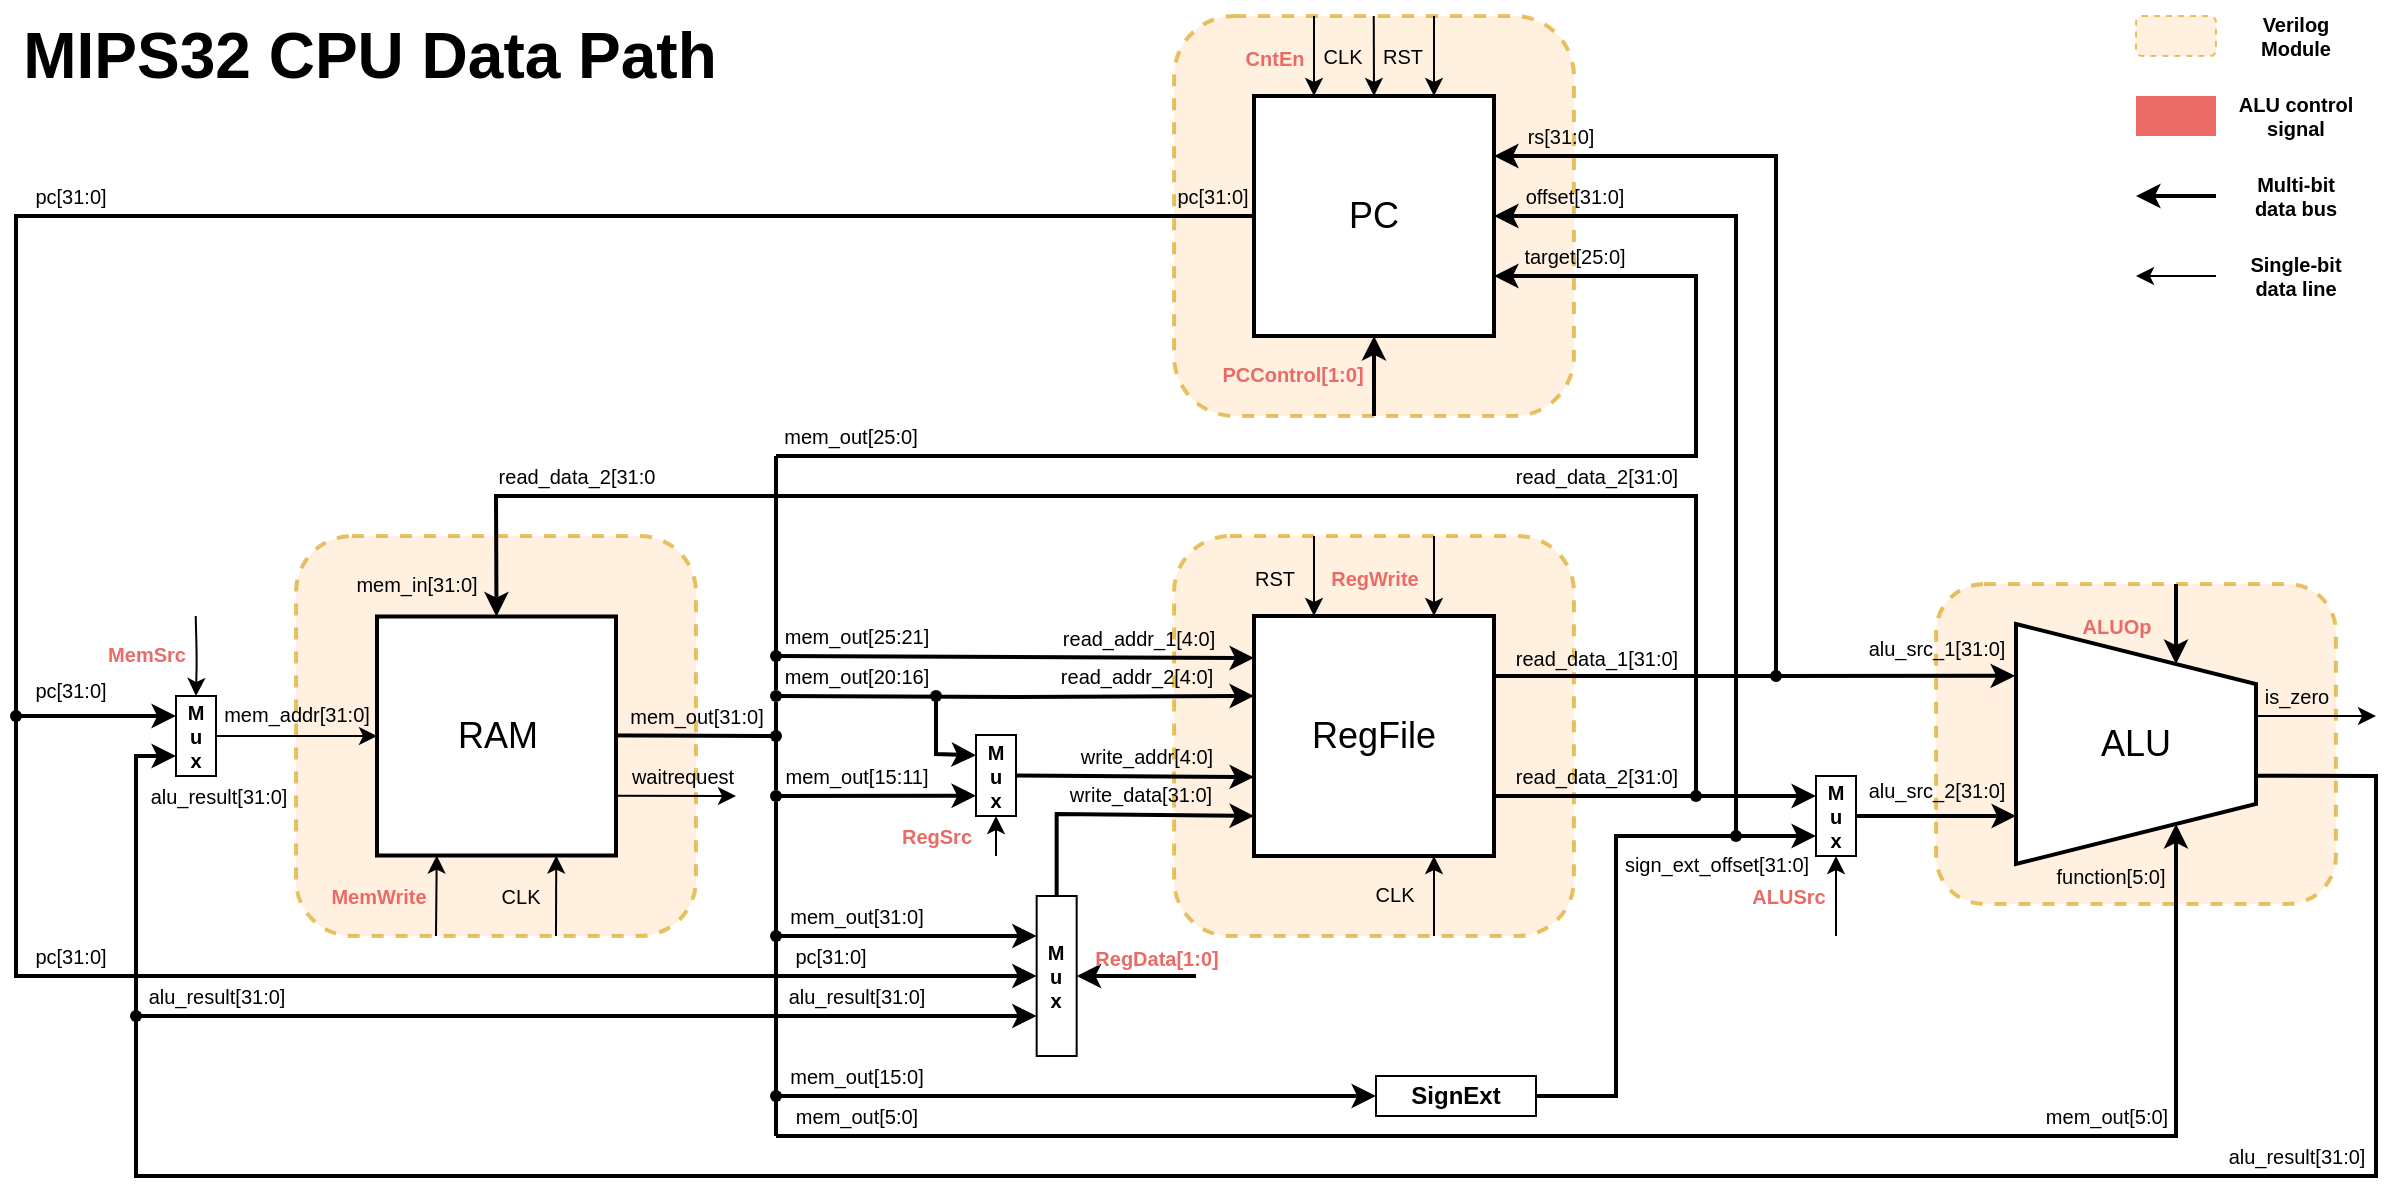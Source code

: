 <mxfile version="13.10.4" type="device" pages="4"><diagram id="m2-YKu_QZGS542ZQiU8r" name="MIPS_CPU_DATA_PATH"><mxGraphModel dx="2614" dy="18" grid="1" gridSize="10" guides="1" tooltips="1" connect="1" arrows="1" fold="1" page="1" pageScale="1" pageWidth="1169" pageHeight="827" math="0" shadow="0"><root><mxCell id="m3bhPZWxEWCw6abDBrWl-0"/><mxCell id="m3bhPZWxEWCw6abDBrWl-1" parent="m3bhPZWxEWCw6abDBrWl-0"/><mxCell id="Agd8gMykkhHVsj1V4E5Y-120" value="" style="group" vertex="1" connectable="0" parent="m3bhPZWxEWCw6abDBrWl-1"><mxGeometry x="-680" y="951" width="1183" height="580" as="geometry"/></mxCell><mxCell id="Agd8gMykkhHVsj1V4E5Y-0" value="" style="rounded=1;whiteSpace=wrap;html=1;shadow=0;glass=0;labelBackgroundColor=none;sketch=0;strokeColor=#d79b00;strokeWidth=2;fillColor=#ffe6cc;fontFamily=Helvetica;fontSize=10;align=center;dashed=1;opacity=60;arcSize=14;" vertex="1" parent="Agd8gMykkhHVsj1V4E5Y-120"><mxGeometry x="143" y="260" width="200" height="200" as="geometry"/></mxCell><mxCell id="Agd8gMykkhHVsj1V4E5Y-1" value="" style="rounded=1;whiteSpace=wrap;html=1;shadow=0;glass=0;labelBackgroundColor=none;sketch=0;strokeColor=#d79b00;strokeWidth=2;fillColor=#ffe6cc;fontFamily=Helvetica;fontSize=10;align=center;dashed=1;opacity=60;arcSize=14;" vertex="1" parent="Agd8gMykkhHVsj1V4E5Y-120"><mxGeometry x="582" y="260" width="200" height="200" as="geometry"/></mxCell><mxCell id="Agd8gMykkhHVsj1V4E5Y-2" value="" style="rounded=1;whiteSpace=wrap;html=1;shadow=0;glass=0;dashed=1;labelBackgroundColor=none;sketch=0;strokeColor=#d79b00;strokeWidth=2;fillColor=#ffe6cc;fontFamily=Helvetica;fontSize=10;opacity=60;align=center;" vertex="1" parent="Agd8gMykkhHVsj1V4E5Y-120"><mxGeometry x="963" y="284" width="200" height="160" as="geometry"/></mxCell><mxCell id="Agd8gMykkhHVsj1V4E5Y-10" style="edgeStyle=none;rounded=0;orthogonalLoop=1;jettySize=auto;html=1;labelBackgroundColor=none;strokeColor=#000000;strokeWidth=1;fontFamily=Helvetica;fontSize=10;fontColor=#000000;entryX=1;entryY=0.5;entryDx=0;entryDy=0;" edge="1" parent="Agd8gMykkhHVsj1V4E5Y-120" target="Agd8gMykkhHVsj1V4E5Y-12"><mxGeometry x="803" y="284" as="geometry"><mxPoint x="913" y="460" as="sourcePoint"/><mxPoint x="923" y="430" as="targetPoint"/></mxGeometry></mxCell><mxCell id="Agd8gMykkhHVsj1V4E5Y-11" value="ALUSrc" style="edgeLabel;html=1;align=center;verticalAlign=middle;resizable=0;points=[];fontSize=10;fontFamily=Helvetica;fontStyle=1;fontColor=#EA6B66;" vertex="1" connectable="0" parent="Agd8gMykkhHVsj1V4E5Y-10"><mxGeometry x="-0.156" relative="1" as="geometry"><mxPoint x="-24" y="-3.0" as="offset"/></mxGeometry></mxCell><mxCell id="Agd8gMykkhHVsj1V4E5Y-12" value="&lt;font style=&quot;font-size: 10px;&quot;&gt;M&lt;br style=&quot;font-size: 10px;&quot;&gt;u&lt;br style=&quot;font-size: 10px;&quot;&gt;x&lt;/font&gt;" style="rounded=0;whiteSpace=wrap;html=1;fontSize=10;direction=south;verticalAlign=middle;fontStyle=1;shadow=0;glass=0;labelBackgroundColor=none;sketch=0;strokeColor=#000000;strokeWidth=1;fillColor=#ffffff;align=center;" vertex="1" parent="Agd8gMykkhHVsj1V4E5Y-120"><mxGeometry x="903" y="380" width="20" height="40" as="geometry"/></mxCell><mxCell id="Agd8gMykkhHVsj1V4E5Y-13" value="" style="endArrow=classic;html=1;labelBackgroundColor=none;strokeColor=#000000;strokeWidth=2;fontFamily=Helvetica;fontSize=10;fontColor=#000000;exitX=0.632;exitY=0.003;exitDx=0;exitDy=0;exitPerimeter=0;rounded=0;entryX=0.75;entryY=1;entryDx=0;entryDy=0;" edge="1" parent="Agd8gMykkhHVsj1V4E5Y-120" target="Agd8gMykkhHVsj1V4E5Y-112"><mxGeometry x="803" y="284" width="50" height="50" as="geometry"><mxPoint x="1122.64" y="379.84" as="sourcePoint"/><mxPoint x="233" y="470" as="targetPoint"/><Array as="points"><mxPoint x="1183" y="380"/><mxPoint x="1183" y="580"/><mxPoint x="243" y="580"/><mxPoint x="63" y="580"/><mxPoint x="63" y="370"/></Array></mxGeometry></mxCell><mxCell id="Agd8gMykkhHVsj1V4E5Y-14" value="alu_result[31:0]" style="edgeLabel;html=1;align=center;verticalAlign=middle;resizable=0;points=[];fontSize=10;fontFamily=Helvetica;fontColor=#000000;labelBackgroundColor=none;" vertex="1" connectable="0" parent="Agd8gMykkhHVsj1V4E5Y-13"><mxGeometry x="-0.294" y="-1" relative="1" as="geometry"><mxPoint x="268.21" y="-9" as="offset"/></mxGeometry></mxCell><mxCell id="Agd8gMykkhHVsj1V4E5Y-15" value="alu_result[31:0]" style="edgeLabel;html=1;align=center;verticalAlign=middle;resizable=0;points=[];fontSize=10;fontColor=#000000;labelBackgroundColor=none;" vertex="1" connectable="0" parent="Agd8gMykkhHVsj1V4E5Y-13"><mxGeometry relative="1" as="geometry"><mxPoint x="-535.03" y="-190" as="offset"/></mxGeometry></mxCell><mxCell id="Agd8gMykkhHVsj1V4E5Y-16" value="" style="endArrow=classic;html=1;labelBackgroundColor=none;strokeColor=#000000;strokeWidth=2;fontFamily=Helvetica;fontSize=10;fontColor=#000000;entryX=0;entryY=0.25;entryDx=0;entryDy=0;" edge="1" parent="Agd8gMykkhHVsj1V4E5Y-120" target="Agd8gMykkhHVsj1V4E5Y-24"><mxGeometry x="803" y="284" width="50" height="50" as="geometry"><mxPoint x="1083" y="284" as="sourcePoint"/><mxPoint x="1083" y="314" as="targetPoint"/></mxGeometry></mxCell><mxCell id="Agd8gMykkhHVsj1V4E5Y-17" value="ALUOp" style="edgeLabel;html=1;align=center;verticalAlign=middle;resizable=0;points=[];fontSize=10;fontFamily=Helvetica;labelBackgroundColor=none;fontStyle=1;fontColor=#EA6B66;" vertex="1" connectable="0" parent="Agd8gMykkhHVsj1V4E5Y-16"><mxGeometry x="-0.535" y="-1" relative="1" as="geometry"><mxPoint x="-29" y="11.0" as="offset"/></mxGeometry></mxCell><mxCell id="Agd8gMykkhHVsj1V4E5Y-18" value="" style="endArrow=classic;html=1;labelBackgroundColor=none;strokeColor=#000000;strokeWidth=1;fontFamily=Helvetica;fontSize=10;fontColor=#000000;exitX=0.383;exitY=-0.004;exitDx=0;exitDy=0;exitPerimeter=0;" edge="1" parent="Agd8gMykkhHVsj1V4E5Y-120" source="Agd8gMykkhHVsj1V4E5Y-24"><mxGeometry x="803" y="284" width="50" height="50" as="geometry"><mxPoint x="1173" y="350" as="sourcePoint"/><mxPoint x="1183" y="350" as="targetPoint"/></mxGeometry></mxCell><mxCell id="Agd8gMykkhHVsj1V4E5Y-19" value="is_zero" style="edgeLabel;html=1;align=center;verticalAlign=middle;resizable=0;points=[];fontSize=10;fontFamily=Helvetica;fontColor=#000000;labelBackgroundColor=none;" vertex="1" connectable="0" parent="Agd8gMykkhHVsj1V4E5Y-18"><mxGeometry x="-0.352" y="-2" relative="1" as="geometry"><mxPoint y="-12" as="offset"/></mxGeometry></mxCell><mxCell id="Agd8gMykkhHVsj1V4E5Y-20" value="" style="endArrow=classic;html=1;labelBackgroundColor=none;strokeWidth=2;fontFamily=Helvetica;fontSize=10;fontColor=#000000;entryX=1;entryY=0.25;entryDx=0;entryDy=0;rounded=0;" edge="1" parent="Agd8gMykkhHVsj1V4E5Y-120" target="Agd8gMykkhHVsj1V4E5Y-24"><mxGeometry x="803" y="284" width="50" height="50" as="geometry"><mxPoint x="383" y="560" as="sourcePoint"/><mxPoint x="1083" y="414" as="targetPoint"/><Array as="points"><mxPoint x="1083" y="560"/></Array></mxGeometry></mxCell><mxCell id="Agd8gMykkhHVsj1V4E5Y-21" value="function[5:0]" style="edgeLabel;html=1;align=center;verticalAlign=middle;resizable=0;points=[];fontSize=10;fontFamily=Helvetica;fontColor=#000000;labelBackgroundColor=none;" vertex="1" connectable="0" parent="Agd8gMykkhHVsj1V4E5Y-20"><mxGeometry x="-0.435" relative="1" as="geometry"><mxPoint x="424.93" y="-130" as="offset"/></mxGeometry></mxCell><mxCell id="Agd8gMykkhHVsj1V4E5Y-22" value="mem_out[5:0]" style="edgeLabel;html=1;align=center;verticalAlign=middle;resizable=0;points=[];fontSize=10;fontFamily=Helvetica;fontColor=#000000;labelBackgroundColor=none;" vertex="1" connectable="0" parent="Agd8gMykkhHVsj1V4E5Y-20"><mxGeometry x="-0.735" y="1" relative="1" as="geometry"><mxPoint x="551.29" y="-9" as="offset"/></mxGeometry></mxCell><mxCell id="Agd8gMykkhHVsj1V4E5Y-23" value="&lt;span style=&quot;font-size: 10px&quot;&gt;mem_out[5:0]&lt;/span&gt;" style="edgeLabel;html=1;align=center;verticalAlign=middle;resizable=0;points=[];fontColor=#000000;labelBackgroundColor=none;" vertex="1" connectable="0" parent="Agd8gMykkhHVsj1V4E5Y-20"><mxGeometry relative="1" as="geometry"><mxPoint x="-388" y="-10" as="offset"/></mxGeometry></mxCell><mxCell id="Agd8gMykkhHVsj1V4E5Y-24" value="&lt;font style=&quot;font-size: 18px&quot;&gt;ALU&lt;/font&gt;" style="shape=trapezoid;perimeter=trapezoidPerimeter;whiteSpace=wrap;html=1;fixedSize=1;rounded=0;shadow=0;glass=0;labelBackgroundColor=none;sketch=0;strokeWidth=2;fontFamily=Helvetica;fontSize=10;align=center;direction=south;size=30;" vertex="1" parent="Agd8gMykkhHVsj1V4E5Y-120"><mxGeometry x="1003" y="304" width="120" height="120" as="geometry"/></mxCell><mxCell id="Agd8gMykkhHVsj1V4E5Y-25" style="edgeStyle=none;rounded=0;orthogonalLoop=1;jettySize=auto;html=1;strokeColor=#000000;strokeWidth=2;fontFamily=Helvetica;fontSize=10;fontColor=#000000;exitX=0.5;exitY=0;exitDx=0;exitDy=0;entryX=0.2;entryY=0.725;entryDx=0;entryDy=0;entryPerimeter=0;" edge="1" parent="Agd8gMykkhHVsj1V4E5Y-120" source="Agd8gMykkhHVsj1V4E5Y-12" target="Agd8gMykkhHVsj1V4E5Y-2"><mxGeometry x="803" y="284" as="geometry"><mxPoint x="953" y="400" as="targetPoint"/><mxPoint x="913" y="389.95" as="sourcePoint"/></mxGeometry></mxCell><mxCell id="Agd8gMykkhHVsj1V4E5Y-26" value="alu_src_2[31:0]" style="edgeLabel;html=1;align=center;verticalAlign=middle;resizable=0;points=[];fontSize=10;fontFamily=Helvetica;fontColor=#000000;labelBackgroundColor=none;" vertex="1" connectable="0" parent="Agd8gMykkhHVsj1V4E5Y-25"><mxGeometry x="0.347" y="3" relative="1" as="geometry"><mxPoint x="-14" y="-10" as="offset"/></mxGeometry></mxCell><mxCell id="Agd8gMykkhHVsj1V4E5Y-27" style="rounded=0;orthogonalLoop=1;jettySize=auto;html=1;fontFamily=Helvetica;fontSize=12;fontColor=#000000;entryX=0;entryY=0.167;entryDx=0;entryDy=0;entryPerimeter=0;strokeWidth=2;fillColor=#dae8fc;" edge="1" parent="Agd8gMykkhHVsj1V4E5Y-120"><mxGeometry x="423" y="262" as="geometry"><mxPoint x="622" y="321.04" as="targetPoint"/><mxPoint x="383" y="320" as="sourcePoint"/></mxGeometry></mxCell><mxCell id="Agd8gMykkhHVsj1V4E5Y-28" value="mem_out[25:21]" style="edgeLabel;html=1;align=center;verticalAlign=middle;resizable=0;points=[];fontSize=10;fontFamily=Helvetica;fontColor=#000000;labelBackgroundColor=none;" vertex="1" connectable="0" parent="Agd8gMykkhHVsj1V4E5Y-27"><mxGeometry x="-0.681" y="-1" relative="1" as="geometry"><mxPoint x="1.67" y="-11" as="offset"/></mxGeometry></mxCell><mxCell id="Agd8gMykkhHVsj1V4E5Y-29" value="read_addr_1[4:0]" style="edgeLabel;html=1;align=center;verticalAlign=middle;resizable=0;points=[];fontSize=10;fontFamily=Helvetica;fontColor=#000000;labelBackgroundColor=none;" vertex="1" connectable="0" parent="Agd8gMykkhHVsj1V4E5Y-27"><mxGeometry x="0.124" y="1" relative="1" as="geometry"><mxPoint x="45.83" y="-9.02" as="offset"/></mxGeometry></mxCell><mxCell id="Agd8gMykkhHVsj1V4E5Y-30" style="edgeStyle=orthogonalEdgeStyle;rounded=0;orthogonalLoop=1;jettySize=auto;html=1;fontFamily=Helvetica;fontSize=12;fontColor=#000000;strokeWidth=2;entryX=0;entryY=0.333;entryDx=0;entryDy=0;entryPerimeter=0;fillColor=#dae8fc;" edge="1" parent="Agd8gMykkhHVsj1V4E5Y-120" target="Agd8gMykkhHVsj1V4E5Y-41"><mxGeometry x="423" y="260" as="geometry"><mxPoint x="613" y="339" as="targetPoint"/><mxPoint x="383" y="340" as="sourcePoint"/></mxGeometry></mxCell><mxCell id="Agd8gMykkhHVsj1V4E5Y-31" value="mem_out[20:16]" style="edgeLabel;html=1;align=center;verticalAlign=middle;resizable=0;points=[];fontSize=10;fontFamily=Helvetica;fontColor=#000000;labelBackgroundColor=none;" vertex="1" connectable="0" parent="Agd8gMykkhHVsj1V4E5Y-30"><mxGeometry x="-0.782" relative="1" as="geometry"><mxPoint x="14.0" y="-10" as="offset"/></mxGeometry></mxCell><mxCell id="Agd8gMykkhHVsj1V4E5Y-32" value="read_addr_2[4:0]" style="edgeLabel;html=1;align=center;verticalAlign=middle;resizable=0;points=[];fontSize=10;fontFamily=Helvetica;fontColor=#000000;labelBackgroundColor=none;" vertex="1" connectable="0" parent="Agd8gMykkhHVsj1V4E5Y-30"><mxGeometry x="0.347" y="-1" relative="1" as="geometry"><mxPoint x="19.17" y="-10.97" as="offset"/></mxGeometry></mxCell><mxCell id="Agd8gMykkhHVsj1V4E5Y-33" style="rounded=0;orthogonalLoop=1;jettySize=auto;html=1;fontFamily=Helvetica;fontSize=12;fontColor=#000000;strokeWidth=2;fillColor=#dae8fc;entryX=0.75;entryY=1;entryDx=0;entryDy=0;" edge="1" parent="Agd8gMykkhHVsj1V4E5Y-120" target="Agd8gMykkhHVsj1V4E5Y-49"><mxGeometry x="423" y="260" as="geometry"><mxPoint x="493" y="389" as="targetPoint"/><mxPoint x="383" y="390" as="sourcePoint"/></mxGeometry></mxCell><mxCell id="Agd8gMykkhHVsj1V4E5Y-34" value="mem_out[15:11]" style="edgeLabel;html=1;align=center;verticalAlign=middle;resizable=0;points=[];fontSize=10;fontFamily=Helvetica;fontColor=#000000;labelBackgroundColor=none;" vertex="1" connectable="0" parent="Agd8gMykkhHVsj1V4E5Y-33"><mxGeometry x="-0.735" y="1" relative="1" as="geometry"><mxPoint x="26.67" y="-9.23" as="offset"/></mxGeometry></mxCell><mxCell id="Agd8gMykkhHVsj1V4E5Y-35" style="edgeStyle=none;rounded=0;orthogonalLoop=1;jettySize=auto;html=1;strokeColor=#000000;fontFamily=Helvetica;fontSize=10;fontColor=#000000;entryX=0.75;entryY=0;entryDx=0;entryDy=0;" edge="1" parent="Agd8gMykkhHVsj1V4E5Y-120" target="Agd8gMykkhHVsj1V4E5Y-41"><mxGeometry x="423" y="260" as="geometry"><mxPoint x="712" y="290" as="targetPoint"/><mxPoint x="712" y="260" as="sourcePoint"/></mxGeometry></mxCell><mxCell id="Agd8gMykkhHVsj1V4E5Y-36" value="RegWrite" style="edgeLabel;html=1;align=center;verticalAlign=middle;resizable=0;points=[];fontSize=10;fontFamily=Helvetica;labelBackgroundColor=none;fontStyle=1;fontColor=#EA6B66;" vertex="1" connectable="0" parent="Agd8gMykkhHVsj1V4E5Y-35"><mxGeometry x="-0.537" y="-2" relative="1" as="geometry"><mxPoint x="-28" y="11.03" as="offset"/></mxGeometry></mxCell><mxCell id="Agd8gMykkhHVsj1V4E5Y-37" style="edgeStyle=none;rounded=0;orthogonalLoop=1;jettySize=auto;html=1;strokeColor=#000000;strokeWidth=1;fontFamily=Helvetica;fontSize=10;fontColor=#000000;entryX=0.75;entryY=1;entryDx=0;entryDy=0;" edge="1" parent="Agd8gMykkhHVsj1V4E5Y-120" target="Agd8gMykkhHVsj1V4E5Y-41"><mxGeometry x="423" y="260" as="geometry"><mxPoint x="712" y="460" as="sourcePoint"/><mxPoint x="712" y="430" as="targetPoint"/></mxGeometry></mxCell><mxCell id="Agd8gMykkhHVsj1V4E5Y-38" value="CLK" style="edgeLabel;html=1;align=center;verticalAlign=middle;resizable=0;points=[];fontSize=10;fontFamily=Helvetica;fontColor=#000000;labelBackgroundColor=none;" vertex="1" connectable="0" parent="Agd8gMykkhHVsj1V4E5Y-37"><mxGeometry x="-0.424" y="-2" relative="1" as="geometry"><mxPoint x="-22" y="-9.33" as="offset"/></mxGeometry></mxCell><mxCell id="Agd8gMykkhHVsj1V4E5Y-39" style="edgeStyle=none;rounded=0;orthogonalLoop=1;jettySize=auto;html=1;strokeColor=#000000;strokeWidth=1;fontFamily=Helvetica;fontSize=10;fontColor=#000000;entryX=0.25;entryY=0;entryDx=0;entryDy=0;" edge="1" parent="Agd8gMykkhHVsj1V4E5Y-120" target="Agd8gMykkhHVsj1V4E5Y-41"><mxGeometry x="423" y="260" as="geometry"><mxPoint x="653" y="279" as="targetPoint"/><mxPoint x="652" y="260" as="sourcePoint"/></mxGeometry></mxCell><mxCell id="Agd8gMykkhHVsj1V4E5Y-40" value="RST" style="edgeLabel;html=1;align=center;verticalAlign=middle;resizable=0;points=[];fontSize=10;fontFamily=Helvetica;fontColor=#000000;labelBorderColor=none;labelBackgroundColor=none;" vertex="1" connectable="0" parent="Agd8gMykkhHVsj1V4E5Y-39"><mxGeometry x="0.244" relative="1" as="geometry"><mxPoint x="-20" y="-4.14" as="offset"/></mxGeometry></mxCell><mxCell id="Agd8gMykkhHVsj1V4E5Y-41" value="&lt;font style=&quot;font-size: 18px&quot;&gt;RegFile&lt;/font&gt;" style="whiteSpace=wrap;html=1;aspect=fixed;strokeWidth=2;" vertex="1" parent="Agd8gMykkhHVsj1V4E5Y-120"><mxGeometry x="622" y="300" width="120" height="120" as="geometry"/></mxCell><mxCell id="Agd8gMykkhHVsj1V4E5Y-6" style="edgeStyle=none;rounded=0;orthogonalLoop=1;jettySize=auto;html=1;strokeColor=#000000;strokeWidth=2;fontFamily=Helvetica;fontSize=10;fontColor=#000000;entryX=0.25;entryY=1;entryDx=0;entryDy=0;exitX=1;exitY=0.75;exitDx=0;exitDy=0;" edge="1" parent="Agd8gMykkhHVsj1V4E5Y-120" source="Agd8gMykkhHVsj1V4E5Y-41" target="Agd8gMykkhHVsj1V4E5Y-12"><mxGeometry x="928" y="284" as="geometry"><mxPoint x="793" y="390" as="sourcePoint"/><mxPoint x="998" y="384" as="targetPoint"/></mxGeometry></mxCell><mxCell id="Agd8gMykkhHVsj1V4E5Y-7" value="read_data_2[31:0]" style="edgeLabel;html=1;align=center;verticalAlign=middle;resizable=0;points=[];fontSize=10;fontFamily=Helvetica;fontColor=#000000;labelBackgroundColor=none;" vertex="1" connectable="0" parent="Agd8gMykkhHVsj1V4E5Y-6"><mxGeometry x="-0.704" y="1" relative="1" as="geometry"><mxPoint x="27.0" y="-9.25" as="offset"/></mxGeometry></mxCell><mxCell id="Agd8gMykkhHVsj1V4E5Y-3" value="" style="endArrow=classic;html=1;strokeColor=#000000;strokeWidth=2;fontFamily=Helvetica;fontSize=10;fontColor=#000000;exitX=1;exitY=0.25;exitDx=0;exitDy=0;entryX=0.216;entryY=1.004;entryDx=0;entryDy=0;entryPerimeter=0;" edge="1" parent="Agd8gMykkhHVsj1V4E5Y-120" source="Agd8gMykkhHVsj1V4E5Y-41" target="Agd8gMykkhHVsj1V4E5Y-24"><mxGeometry x="923" y="284" width="50" height="50" as="geometry"><mxPoint x="923" y="324" as="sourcePoint"/><mxPoint x="953" y="330" as="targetPoint"/></mxGeometry></mxCell><mxCell id="Agd8gMykkhHVsj1V4E5Y-4" value="alu_src_1[31:0]" style="edgeLabel;html=1;align=center;verticalAlign=middle;resizable=0;points=[];fontSize=10;fontFamily=Helvetica;fontColor=#000000;labelBackgroundColor=none;" vertex="1" connectable="0" parent="Agd8gMykkhHVsj1V4E5Y-3"><mxGeometry x="-0.217" y="-3" relative="1" as="geometry"><mxPoint x="119.23" y="-17" as="offset"/></mxGeometry></mxCell><mxCell id="Agd8gMykkhHVsj1V4E5Y-5" value="read_data_1[31:0]" style="edgeLabel;html=1;align=center;verticalAlign=middle;resizable=0;points=[];fontSize=10;fontFamily=Helvetica;fontColor=#000000;labelBackgroundColor=none;" vertex="1" connectable="0" parent="Agd8gMykkhHVsj1V4E5Y-3"><mxGeometry x="-0.839" relative="1" as="geometry"><mxPoint x="30.2" y="-8.98" as="offset"/></mxGeometry></mxCell><mxCell id="Agd8gMykkhHVsj1V4E5Y-42" style="rounded=0;orthogonalLoop=1;jettySize=auto;html=1;strokeColor=#000000;fontFamily=Helvetica;fontSize=12;fontColor=#000000;entryX=0;entryY=0.833;entryDx=0;entryDy=0;entryPerimeter=0;exitX=0;exitY=0.5;exitDx=0;exitDy=0;strokeWidth=2;" edge="1" parent="Agd8gMykkhHVsj1V4E5Y-120" target="Agd8gMykkhHVsj1V4E5Y-41"><mxGeometry x="423" y="260" as="geometry"><mxPoint x="533.33" y="399" as="targetPoint"/><mxPoint x="523.33" y="440" as="sourcePoint"/><Array as="points"><mxPoint x="523.33" y="399"/></Array></mxGeometry></mxCell><mxCell id="Agd8gMykkhHVsj1V4E5Y-43" value="write_data[31:0]" style="edgeLabel;html=1;align=center;verticalAlign=middle;resizable=0;points=[];fontSize=10;fontFamily=Helvetica;fontColor=#000000;labelBackgroundColor=none;" vertex="1" connectable="0" parent="Agd8gMykkhHVsj1V4E5Y-42"><mxGeometry x="-0.735" y="1" relative="1" as="geometry"><mxPoint x="42.67" y="-32.6" as="offset"/></mxGeometry></mxCell><mxCell id="Agd8gMykkhHVsj1V4E5Y-44" style="edgeStyle=none;rounded=0;orthogonalLoop=1;jettySize=auto;html=1;strokeColor=#000000;strokeWidth=1;fontFamily=Helvetica;fontSize=10;fontColor=#000000;entryX=1;entryY=0.5;entryDx=0;entryDy=0;" edge="1" parent="Agd8gMykkhHVsj1V4E5Y-120" target="Agd8gMykkhHVsj1V4E5Y-49"><mxGeometry x="423" y="260" as="geometry"><mxPoint x="493" y="420" as="sourcePoint"/></mxGeometry></mxCell><mxCell id="Agd8gMykkhHVsj1V4E5Y-45" value="RegSrc" style="edgeLabel;html=1;align=center;verticalAlign=middle;resizable=0;points=[];fontSize=10;fontFamily=Helvetica;fontStyle=1;fontColor=#EA6B66;labelBackgroundColor=none;" vertex="1" connectable="0" parent="Agd8gMykkhHVsj1V4E5Y-44"><mxGeometry x="-0.255" y="1" relative="1" as="geometry"><mxPoint x="-29.07" y="-2.56" as="offset"/></mxGeometry></mxCell><mxCell id="Agd8gMykkhHVsj1V4E5Y-46" style="edgeStyle=none;rounded=0;orthogonalLoop=1;jettySize=auto;html=1;strokeColor=#000000;strokeWidth=2;fontFamily=Helvetica;fontSize=10;fontColor=#000000;entryX=0;entryY=0.671;entryDx=0;entryDy=0;entryPerimeter=0;" edge="1" parent="Agd8gMykkhHVsj1V4E5Y-120" source="Agd8gMykkhHVsj1V4E5Y-49" target="Agd8gMykkhHVsj1V4E5Y-41"><mxGeometry x="423" y="260" as="geometry"><mxPoint x="613" y="379.5" as="targetPoint"/></mxGeometry></mxCell><mxCell id="Agd8gMykkhHVsj1V4E5Y-47" value="write_addr[4:0]" style="edgeLabel;html=1;align=center;verticalAlign=middle;resizable=0;points=[];fontSize=10;fontFamily=Helvetica;fontColor=#000000;labelBackgroundColor=none;" vertex="1" connectable="0" parent="Agd8gMykkhHVsj1V4E5Y-46"><mxGeometry x="-0.154" relative="1" as="geometry"><mxPoint x="14.53" y="-9.98" as="offset"/></mxGeometry></mxCell><mxCell id="Agd8gMykkhHVsj1V4E5Y-48" style="edgeStyle=none;rounded=0;orthogonalLoop=1;jettySize=auto;html=1;strokeWidth=2;fontFamily=Helvetica;fontSize=10;fontColor=#000000;fillColor=#dae8fc;entryX=0.25;entryY=1;entryDx=0;entryDy=0;" edge="1" parent="Agd8gMykkhHVsj1V4E5Y-120" target="Agd8gMykkhHVsj1V4E5Y-49"><mxGeometry x="423" y="260" as="geometry"><mxPoint x="493" y="369" as="targetPoint"/><mxPoint x="463" y="339" as="sourcePoint"/><Array as="points"><mxPoint x="463" y="369"/></Array></mxGeometry></mxCell><mxCell id="Agd8gMykkhHVsj1V4E5Y-49" value="&lt;font style=&quot;font-size: 10px;&quot;&gt;M&lt;br style=&quot;font-size: 10px;&quot;&gt;u&lt;br style=&quot;font-size: 10px;&quot;&gt;x&lt;/font&gt;" style="rounded=0;whiteSpace=wrap;html=1;fontSize=10;direction=south;verticalAlign=middle;fontStyle=1;shadow=0;glass=0;labelBackgroundColor=none;sketch=0;strokeColor=#000000;strokeWidth=1;fillColor=#ffffff;align=center;" vertex="1" parent="Agd8gMykkhHVsj1V4E5Y-120"><mxGeometry x="483" y="359.5" width="20" height="40.5" as="geometry"/></mxCell><mxCell id="Agd8gMykkhHVsj1V4E5Y-50" style="edgeStyle=none;rounded=0;orthogonalLoop=1;jettySize=auto;html=1;fontFamily=Helvetica;fontSize=10;fontColor=#000000;entryX=0.25;entryY=1;entryDx=0;entryDy=0;strokeWidth=2;fillColor=#dae8fc;" edge="1" parent="Agd8gMykkhHVsj1V4E5Y-120" target="Agd8gMykkhHVsj1V4E5Y-54"><mxGeometry x="423" y="260" as="geometry"><mxPoint x="383" y="460" as="sourcePoint"/><mxPoint x="513.33" y="460" as="targetPoint"/></mxGeometry></mxCell><mxCell id="Agd8gMykkhHVsj1V4E5Y-51" value="mem_out[31:0]" style="edgeLabel;html=1;align=center;verticalAlign=middle;resizable=0;points=[];fontSize=10;fontFamily=Helvetica;fontColor=#000000;labelBackgroundColor=none;" vertex="1" connectable="0" parent="Agd8gMykkhHVsj1V4E5Y-50"><mxGeometry x="-0.639" y="-1" relative="1" as="geometry"><mxPoint x="16.67" y="-11.12" as="offset"/></mxGeometry></mxCell><mxCell id="Agd8gMykkhHVsj1V4E5Y-52" style="edgeStyle=none;rounded=0;orthogonalLoop=1;jettySize=auto;html=1;strokeColor=#000000;fontFamily=Helvetica;fontSize=10;fontColor=#000000;entryX=0.75;entryY=1;entryDx=0;entryDy=0;strokeWidth=2;" edge="1" parent="Agd8gMykkhHVsj1V4E5Y-120" target="Agd8gMykkhHVsj1V4E5Y-54"><mxGeometry x="423" y="260" as="geometry"><mxPoint x="63" y="500" as="sourcePoint"/><mxPoint x="513.33" y="500" as="targetPoint"/><Array as="points"/></mxGeometry></mxCell><mxCell id="Agd8gMykkhHVsj1V4E5Y-53" value="pc[31:0]" style="edgeLabel;html=1;align=center;verticalAlign=middle;resizable=0;points=[];fontSize=10;fontFamily=Helvetica;fontColor=#000000;labelBackgroundColor=none;" vertex="1" connectable="0" parent="Agd8gMykkhHVsj1V4E5Y-52"><mxGeometry x="-0.209" y="1" relative="1" as="geometry"><mxPoint x="169.0" y="-29" as="offset"/></mxGeometry></mxCell><mxCell id="Agd8gMykkhHVsj1V4E5Y-54" value="&lt;font style=&quot;font-size: 10px;&quot;&gt;M&lt;br style=&quot;font-size: 10px;&quot;&gt;u&lt;br style=&quot;font-size: 10px;&quot;&gt;x&lt;/font&gt;" style="rounded=0;whiteSpace=wrap;html=1;fontSize=10;direction=south;verticalAlign=middle;fontStyle=1;shadow=0;glass=0;labelBackgroundColor=none;sketch=0;strokeColor=#000000;strokeWidth=1;fillColor=#ffffff;align=center;" vertex="1" parent="Agd8gMykkhHVsj1V4E5Y-120"><mxGeometry x="513.33" y="440" width="20" height="80" as="geometry"/></mxCell><mxCell id="Agd8gMykkhHVsj1V4E5Y-55" style="edgeStyle=none;rounded=0;orthogonalLoop=1;jettySize=auto;html=1;labelBackgroundColor=none;strokeColor=#000000;strokeWidth=1;fontFamily=Helvetica;fontSize=10;fontColor=#000000;entryX=0.75;entryY=1;entryDx=0;entryDy=0;" edge="1" parent="Agd8gMykkhHVsj1V4E5Y-120" target="Agd8gMykkhHVsj1V4E5Y-67"><mxGeometry x="103.0" y="260" as="geometry"><mxPoint x="273" y="460" as="sourcePoint"/><mxPoint x="273" y="430" as="targetPoint"/></mxGeometry></mxCell><mxCell id="Agd8gMykkhHVsj1V4E5Y-56" value="CLK" style="edgeLabel;html=1;align=center;verticalAlign=middle;resizable=0;points=[];fontSize=10;fontFamily=Helvetica;fontColor=#000000;labelBackgroundColor=none;" vertex="1" connectable="0" parent="Agd8gMykkhHVsj1V4E5Y-55"><mxGeometry x="0.286" y="-1" relative="1" as="geometry"><mxPoint x="-19.08" y="5.81" as="offset"/></mxGeometry></mxCell><mxCell id="Agd8gMykkhHVsj1V4E5Y-57" style="edgeStyle=none;rounded=0;orthogonalLoop=1;jettySize=auto;html=1;labelBackgroundColor=none;strokeColor=#000000;strokeWidth=1;fontFamily=Helvetica;fontSize=10;fontColor=#000000;entryX=0.25;entryY=1;entryDx=0;entryDy=0;" edge="1" parent="Agd8gMykkhHVsj1V4E5Y-120" target="Agd8gMykkhHVsj1V4E5Y-67"><mxGeometry x="103.0" y="260" as="geometry"><mxPoint x="213" y="460" as="sourcePoint"/></mxGeometry></mxCell><mxCell id="Agd8gMykkhHVsj1V4E5Y-58" value="MemWrite" style="edgeLabel;html=1;align=center;verticalAlign=middle;resizable=0;points=[];fontSize=10;fontFamily=Helvetica;labelBackgroundColor=none;fontStyle=1;fontColor=#EA6B66;" vertex="1" connectable="0" parent="Agd8gMykkhHVsj1V4E5Y-57"><mxGeometry x="0.235" y="2" relative="1" as="geometry"><mxPoint x="-27.73" y="4.9" as="offset"/></mxGeometry></mxCell><mxCell id="Agd8gMykkhHVsj1V4E5Y-59" style="edgeStyle=none;rounded=0;orthogonalLoop=1;jettySize=auto;html=1;labelBackgroundColor=none;strokeWidth=2;fontFamily=Helvetica;fontSize=10;fontColor=#000000;endArrow=none;endFill=0;fillColor=#dae8fc;" edge="1" parent="Agd8gMykkhHVsj1V4E5Y-120"><mxGeometry x="83.0" y="259.78" as="geometry"><mxPoint x="383" y="360" as="targetPoint"/><mxPoint x="283" y="359.58" as="sourcePoint"/></mxGeometry></mxCell><mxCell id="Agd8gMykkhHVsj1V4E5Y-60" value="mem_out[31:0]" style="edgeLabel;html=1;align=center;verticalAlign=middle;resizable=0;points=[];fontSize=10;fontFamily=Helvetica;fontColor=#000000;labelBackgroundColor=none;" vertex="1" connectable="0" parent="Agd8gMykkhHVsj1V4E5Y-59"><mxGeometry x="-0.528" y="-1" relative="1" as="geometry"><mxPoint x="36.58" y="-10.63" as="offset"/></mxGeometry></mxCell><mxCell id="Agd8gMykkhHVsj1V4E5Y-61" style="edgeStyle=none;rounded=0;orthogonalLoop=1;jettySize=auto;html=1;exitX=1;exitY=0.75;exitDx=0;exitDy=0;labelBackgroundColor=none;strokeColor=#000000;strokeWidth=1;fontFamily=Helvetica;fontSize=10;fontColor=#000000;" edge="1" parent="Agd8gMykkhHVsj1V4E5Y-120" source="Agd8gMykkhHVsj1V4E5Y-67"><mxGeometry x="103.0" y="260" as="geometry"><mxPoint x="363" y="390" as="targetPoint"/></mxGeometry></mxCell><mxCell id="Agd8gMykkhHVsj1V4E5Y-62" value="waitrequest" style="edgeLabel;html=1;align=center;verticalAlign=middle;resizable=0;points=[];fontSize=10;fontFamily=Helvetica;fontColor=#000000;labelBackgroundColor=none;" vertex="1" connectable="0" parent="Agd8gMykkhHVsj1V4E5Y-61"><mxGeometry x="-0.849" relative="1" as="geometry"><mxPoint x="28.43" y="-10.38" as="offset"/></mxGeometry></mxCell><mxCell id="Agd8gMykkhHVsj1V4E5Y-63" style="edgeStyle=orthogonalEdgeStyle;rounded=0;sketch=0;orthogonalLoop=1;jettySize=auto;html=1;endArrow=classic;endFill=1;strokeColor=#000000;strokeWidth=2;fillColor=#FAE5C7;fontColor=#EA6B66;entryX=0.5;entryY=1;entryDx=0;entryDy=0;" edge="1" parent="Agd8gMykkhHVsj1V4E5Y-120" target="Agd8gMykkhHVsj1V4E5Y-54"><mxGeometry relative="1" as="geometry"><mxPoint x="483" y="480" as="targetPoint"/><mxPoint x="3" y="350" as="sourcePoint"/><Array as="points"><mxPoint x="3" y="350"/><mxPoint x="3" y="480"/></Array></mxGeometry></mxCell><mxCell id="Agd8gMykkhHVsj1V4E5Y-64" style="rounded=0;sketch=0;orthogonalLoop=1;jettySize=auto;html=1;strokeColor=#000000;fillColor=#BC6C25;fontSize=10;fontColor=#EA6B66;entryX=0.5;entryY=0;entryDx=0;entryDy=0;strokeWidth=2;" edge="1" parent="Agd8gMykkhHVsj1V4E5Y-120" target="Agd8gMykkhHVsj1V4E5Y-67"><mxGeometry relative="1" as="geometry"><mxPoint x="843" y="390" as="sourcePoint"/><Array as="points"><mxPoint x="843" y="240"/><mxPoint x="243" y="240"/></Array></mxGeometry></mxCell><mxCell id="Agd8gMykkhHVsj1V4E5Y-65" value="mem_in[31:0]" style="edgeLabel;html=1;align=center;verticalAlign=middle;resizable=0;points=[];fontSize=10;labelBackgroundColor=none;" vertex="1" connectable="0" parent="Agd8gMykkhHVsj1V4E5Y-64"><mxGeometry x="0.946" y="-2" relative="1" as="geometry"><mxPoint x="-38.16" y="5.72" as="offset"/></mxGeometry></mxCell><mxCell id="Agd8gMykkhHVsj1V4E5Y-66" value="read_data_2[31:0" style="edgeLabel;html=1;align=center;verticalAlign=middle;resizable=0;points=[];fontSize=10;fontColor=#000000;labelBackgroundColor=none;" vertex="1" connectable="0" parent="Agd8gMykkhHVsj1V4E5Y-64"><mxGeometry x="0.724" y="-2" relative="1" as="geometry"><mxPoint x="-12.07" y="-8" as="offset"/></mxGeometry></mxCell><mxCell id="Agd8gMykkhHVsj1V4E5Y-67" value="&lt;font style=&quot;font-size: 18px&quot;&gt;RAM&lt;/font&gt;" style="whiteSpace=wrap;html=1;aspect=fixed;strokeWidth=2;" vertex="1" parent="Agd8gMykkhHVsj1V4E5Y-120"><mxGeometry x="183.5" y="300.25" width="119.5" height="119.5" as="geometry"/></mxCell><mxCell id="Agd8gMykkhHVsj1V4E5Y-68" value="" style="endArrow=none;html=1;fillColor=#dae8fc;fontColor=#143642;strokeWidth=2;" edge="1" parent="Agd8gMykkhHVsj1V4E5Y-120" source="Agd8gMykkhHVsj1V4E5Y-96"><mxGeometry width="50" height="50" relative="1" as="geometry"><mxPoint x="383" y="460" as="sourcePoint"/><mxPoint x="383" y="220" as="targetPoint"/></mxGeometry></mxCell><mxCell id="Agd8gMykkhHVsj1V4E5Y-69" value="" style="rounded=1;whiteSpace=wrap;html=1;shadow=0;glass=0;dashed=1;labelBackgroundColor=none;sketch=0;strokeColor=#d79b00;strokeWidth=2;fillColor=#ffe6cc;fontFamily=Helvetica;fontSize=10;opacity=60;align=center;" vertex="1" parent="Agd8gMykkhHVsj1V4E5Y-120"><mxGeometry x="582" width="200" height="200" as="geometry"/></mxCell><mxCell id="Agd8gMykkhHVsj1V4E5Y-70" style="edgeStyle=none;rounded=0;orthogonalLoop=1;jettySize=auto;html=1;strokeColor=#000000;strokeWidth=1;fontFamily=Helvetica;fontSize=10;fontColor=#000000;entryX=0.25;entryY=0;entryDx=0;entryDy=0;" edge="1" parent="Agd8gMykkhHVsj1V4E5Y-120" target="Agd8gMykkhHVsj1V4E5Y-83"><mxGeometry x="472" y="-90" as="geometry"><mxPoint x="652" as="sourcePoint"/><mxPoint x="652" y="30" as="targetPoint"/></mxGeometry></mxCell><mxCell id="Agd8gMykkhHVsj1V4E5Y-71" value="CntEn" style="edgeLabel;html=1;align=center;verticalAlign=middle;resizable=0;points=[];fontSize=10;fontFamily=Helvetica;labelBackgroundColor=none;container=0;fontStyle=1;fontColor=#EA6B66;" vertex="1" connectable="0" parent="Agd8gMykkhHVsj1V4E5Y-70"><mxGeometry x="-0.585" y="-2" relative="1" as="geometry"><mxPoint x="-18" y="11.9" as="offset"/></mxGeometry></mxCell><mxCell id="Agd8gMykkhHVsj1V4E5Y-72" style="edgeStyle=none;rounded=0;orthogonalLoop=1;jettySize=auto;html=1;strokeColor=#000000;strokeWidth=1;fontFamily=Helvetica;fontSize=10;fontColor=#000000;entryX=0.75;entryY=0;entryDx=0;entryDy=0;" edge="1" parent="Agd8gMykkhHVsj1V4E5Y-120" target="Agd8gMykkhHVsj1V4E5Y-83"><mxGeometry x="472" y="-50" as="geometry"><mxPoint x="712" as="sourcePoint"/><mxPoint x="732" y="-10" as="targetPoint"/></mxGeometry></mxCell><mxCell id="Agd8gMykkhHVsj1V4E5Y-73" value="RST" style="edgeLabel;html=1;align=center;verticalAlign=middle;resizable=0;points=[];fontSize=10;fontFamily=Helvetica;fontColor=#000000;labelBackgroundColor=none;container=0;" vertex="1" connectable="0" parent="Agd8gMykkhHVsj1V4E5Y-72"><mxGeometry x="0.475" y="1" relative="1" as="geometry"><mxPoint x="-17" y="-9.52" as="offset"/></mxGeometry></mxCell><mxCell id="Agd8gMykkhHVsj1V4E5Y-76" style="edgeStyle=none;rounded=0;orthogonalLoop=1;jettySize=auto;html=1;strokeColor=#000000;strokeWidth=2;fontFamily=Helvetica;fontSize=10;fontColor=#000000;entryX=0.5;entryY=1;entryDx=0;entryDy=0;" edge="1" parent="Agd8gMykkhHVsj1V4E5Y-120" target="Agd8gMykkhHVsj1V4E5Y-83"><mxGeometry x="472" y="-50" as="geometry"><mxPoint x="682" y="200" as="sourcePoint"/><mxPoint x="672" y="151" as="targetPoint"/></mxGeometry></mxCell><mxCell id="Agd8gMykkhHVsj1V4E5Y-77" value="&lt;b&gt;&lt;font color=&quot;#ea6b66&quot;&gt;PCControl[1:0]&lt;/font&gt;&lt;/b&gt;" style="edgeLabel;html=1;align=center;verticalAlign=middle;resizable=0;points=[];fontSize=10;fontFamily=Helvetica;fontColor=#000000;labelBackgroundColor=none;container=0;" vertex="1" connectable="0" parent="Agd8gMykkhHVsj1V4E5Y-76"><mxGeometry x="0.392" relative="1" as="geometry"><mxPoint x="-41" y="6.59" as="offset"/></mxGeometry></mxCell><mxCell id="Agd8gMykkhHVsj1V4E5Y-78" style="edgeStyle=none;rounded=0;orthogonalLoop=1;jettySize=auto;html=1;strokeWidth=2;fontFamily=Helvetica;fontSize=10;fontColor=#000000;fillColor=#dae8fc;entryX=1;entryY=0.75;entryDx=0;entryDy=0;" edge="1" parent="Agd8gMykkhHVsj1V4E5Y-120" target="Agd8gMykkhHVsj1V4E5Y-83"><mxGeometry x="473" y="-50" as="geometry"><mxPoint x="383" y="220" as="sourcePoint"/><mxPoint x="803" y="170" as="targetPoint"/><Array as="points"><mxPoint x="843" y="220"/><mxPoint x="843" y="130"/></Array></mxGeometry></mxCell><mxCell id="Agd8gMykkhHVsj1V4E5Y-79" value="target[25:0]" style="edgeLabel;html=1;align=center;verticalAlign=middle;resizable=0;points=[];fontSize=10;fontColor=#000000;labelBackgroundColor=none;" vertex="1" connectable="0" parent="Agd8gMykkhHVsj1V4E5Y-78"><mxGeometry relative="1" as="geometry"><mxPoint x="73.48" y="-100" as="offset"/></mxGeometry></mxCell><mxCell id="Agd8gMykkhHVsj1V4E5Y-80" value="mem_out[25:0]" style="edgeLabel;html=1;align=center;verticalAlign=middle;resizable=0;points=[];fontSize=10;fontColor=#000000;labelBackgroundColor=none;" vertex="1" connectable="0" parent="Agd8gMykkhHVsj1V4E5Y-78"><mxGeometry relative="1" as="geometry"><mxPoint x="-288.52" y="-10" as="offset"/></mxGeometry></mxCell><mxCell id="Agd8gMykkhHVsj1V4E5Y-81" style="edgeStyle=none;rounded=0;orthogonalLoop=1;jettySize=auto;html=1;strokeColor=#000000;strokeWidth=2;fontFamily=Helvetica;fontSize=10;fontColor=#000000;entryX=1;entryY=0.5;entryDx=0;entryDy=0;" edge="1" parent="Agd8gMykkhHVsj1V4E5Y-120" target="Agd8gMykkhHVsj1V4E5Y-83"><mxGeometry x="453" y="-50" as="geometry"><mxPoint x="863" y="410" as="sourcePoint"/><mxPoint x="533" y="110.75" as="targetPoint"/><Array as="points"><mxPoint x="863" y="100"/></Array></mxGeometry></mxCell><mxCell id="Agd8gMykkhHVsj1V4E5Y-82" value="offset[31:0]" style="edgeLabel;html=1;align=center;verticalAlign=middle;resizable=0;points=[];fontSize=10;fontColor=#000000;labelBackgroundColor=none;" vertex="1" connectable="0" parent="Agd8gMykkhHVsj1V4E5Y-81"><mxGeometry relative="1" as="geometry"><mxPoint x="-81" y="-104.57" as="offset"/></mxGeometry></mxCell><mxCell id="Agd8gMykkhHVsj1V4E5Y-83" value="&lt;font style=&quot;font-size: 18px&quot;&gt;PC&lt;/font&gt;" style="whiteSpace=wrap;html=1;aspect=fixed;strokeWidth=2;container=0;" vertex="1" parent="Agd8gMykkhHVsj1V4E5Y-120"><mxGeometry x="622" y="40" width="120" height="120" as="geometry"/></mxCell><mxCell id="Agd8gMykkhHVsj1V4E5Y-84" style="edgeStyle=none;rounded=0;orthogonalLoop=1;jettySize=auto;html=1;strokeColor=#000000;strokeWidth=2;fontFamily=Helvetica;fontSize=10;fontColor=#000000;entryX=1;entryY=0.25;entryDx=0;entryDy=0;" edge="1" parent="Agd8gMykkhHVsj1V4E5Y-120" target="Agd8gMykkhHVsj1V4E5Y-83"><mxGeometry x="453" y="-50" as="geometry"><mxPoint x="883" y="330" as="sourcePoint"/><mxPoint x="723" y="70" as="targetPoint"/><Array as="points"><mxPoint x="883" y="70"/></Array></mxGeometry></mxCell><mxCell id="Agd8gMykkhHVsj1V4E5Y-85" value="rs[31:0]" style="edgeLabel;html=1;align=center;verticalAlign=middle;resizable=0;points=[];fontSize=10;fontFamily=Helvetica;fontColor=#000000;labelBackgroundColor=none;container=0;" vertex="1" connectable="0" parent="Agd8gMykkhHVsj1V4E5Y-84"><mxGeometry x="-0.575" relative="1" as="geometry"><mxPoint x="-108" y="-185.36" as="offset"/></mxGeometry></mxCell><mxCell id="Agd8gMykkhHVsj1V4E5Y-86" style="edgeStyle=none;rounded=0;orthogonalLoop=1;jettySize=auto;html=1;labelBackgroundColor=none;strokeColor=#000000;strokeWidth=2;fontFamily=Helvetica;fontSize=10;fontColor=#000000;entryX=0.5;entryY=0;entryDx=0;entryDy=0;" edge="1" parent="Agd8gMykkhHVsj1V4E5Y-120" target="Agd8gMykkhHVsj1V4E5Y-54"><mxGeometry relative="1" as="geometry"><mxPoint x="533.33" y="480" as="targetPoint"/><mxPoint x="593" y="480" as="sourcePoint"/></mxGeometry></mxCell><mxCell id="Agd8gMykkhHVsj1V4E5Y-87" value="&lt;b&gt;RegData[1:0]&lt;/b&gt;" style="edgeLabel;html=1;align=center;verticalAlign=middle;resizable=0;points=[];fontSize=10;fontFamily=Helvetica;fontColor=#EA6B66;labelBackgroundColor=none;" vertex="1" connectable="0" parent="Agd8gMykkhHVsj1V4E5Y-86"><mxGeometry x="0.521" relative="1" as="geometry"><mxPoint x="24.83" y="-9" as="offset"/></mxGeometry></mxCell><mxCell id="Agd8gMykkhHVsj1V4E5Y-88" value="mem_addr[31:0]" style="edgeLabel;html=1;align=center;verticalAlign=middle;resizable=0;points=[];fontSize=10;fontFamily=Helvetica;fontColor=#000000;labelBackgroundColor=none;container=0;" vertex="1" connectable="0" parent="Agd8gMykkhHVsj1V4E5Y-120"><mxGeometry x="142.997" y="349" as="geometry"/></mxCell><mxCell id="Agd8gMykkhHVsj1V4E5Y-89" value="alu_result[31:0]" style="edgeLabel;html=1;align=center;verticalAlign=middle;resizable=0;points=[];fontSize=10;fontFamily=Helvetica;fontColor=#000000;labelBackgroundColor=none;" vertex="1" connectable="0" parent="Agd8gMykkhHVsj1V4E5Y-120"><mxGeometry x="423.004" y="490" as="geometry"/></mxCell><mxCell id="Agd8gMykkhHVsj1V4E5Y-90" style="edgeStyle=none;rounded=0;orthogonalLoop=1;jettySize=auto;html=1;strokeColor=#000000;strokeWidth=1;fontFamily=Helvetica;fontSize=10;fontColor=#000000;entryX=0.5;entryY=0;entryDx=0;entryDy=0;" edge="1" parent="Agd8gMykkhHVsj1V4E5Y-120" target="Agd8gMykkhHVsj1V4E5Y-83"><mxGeometry x="441.88" y="-50" as="geometry"><mxPoint x="681.88" as="sourcePoint"/><mxPoint x="681.88" y="40" as="targetPoint"/></mxGeometry></mxCell><mxCell id="Agd8gMykkhHVsj1V4E5Y-91" value="CLK" style="edgeLabel;html=1;align=center;verticalAlign=middle;resizable=0;points=[];fontSize=10;fontFamily=Helvetica;fontColor=#000000;labelBackgroundColor=none;container=0;" vertex="1" connectable="0" parent="Agd8gMykkhHVsj1V4E5Y-90"><mxGeometry x="0.475" y="1" relative="1" as="geometry"><mxPoint x="-17" y="-9.52" as="offset"/></mxGeometry></mxCell><mxCell id="Agd8gMykkhHVsj1V4E5Y-92" value="" style="endArrow=classic;html=1;strokeWidth=2;fillColor=#dae8fc;fontColor=#000000;rounded=0;entryX=0;entryY=0.5;entryDx=0;entryDy=0;" edge="1" parent="Agd8gMykkhHVsj1V4E5Y-120" target="Agd8gMykkhHVsj1V4E5Y-94"><mxGeometry width="50" height="50" relative="1" as="geometry"><mxPoint x="383" y="460" as="sourcePoint"/><mxPoint x="693" y="540" as="targetPoint"/><Array as="points"><mxPoint x="383" y="540"/></Array></mxGeometry></mxCell><mxCell id="Agd8gMykkhHVsj1V4E5Y-93" value="&lt;span style=&quot;font-size: 10px&quot;&gt;mem_out[15:0]&lt;/span&gt;" style="edgeLabel;html=1;align=center;verticalAlign=middle;resizable=0;points=[];fontColor=#000000;labelBackgroundColor=none;" vertex="1" connectable="0" parent="Agd8gMykkhHVsj1V4E5Y-92"><mxGeometry x="-0.404" y="2" relative="1" as="geometry"><mxPoint x="6.86" y="-8" as="offset"/></mxGeometry></mxCell><mxCell id="Agd8gMykkhHVsj1V4E5Y-94" value="&lt;b&gt;SignExt&lt;/b&gt;" style="rounded=0;whiteSpace=wrap;html=1;fontSize=12;" vertex="1" parent="Agd8gMykkhHVsj1V4E5Y-120"><mxGeometry x="683" y="530" width="80" height="20" as="geometry"/></mxCell><mxCell id="Agd8gMykkhHVsj1V4E5Y-8" style="edgeStyle=none;rounded=0;orthogonalLoop=1;jettySize=auto;html=1;strokeColor=#000000;strokeWidth=2;fontFamily=Helvetica;fontSize=10;fontColor=#000000;entryX=0.75;entryY=1;entryDx=0;entryDy=0;exitX=1;exitY=0.5;exitDx=0;exitDy=0;" edge="1" parent="Agd8gMykkhHVsj1V4E5Y-120" source="Agd8gMykkhHVsj1V4E5Y-94" target="Agd8gMykkhHVsj1V4E5Y-12"><mxGeometry x="803" y="284" as="geometry"><mxPoint x="803" y="410" as="sourcePoint"/><mxPoint x="873" y="400" as="targetPoint"/><Array as="points"><mxPoint x="803" y="540"/><mxPoint x="803" y="410"/></Array></mxGeometry></mxCell><mxCell id="Agd8gMykkhHVsj1V4E5Y-9" value="sign_ext_offset[31:0]" style="edgeLabel;html=1;align=center;verticalAlign=middle;resizable=0;points=[];fontSize=10;fontFamily=Helvetica;fontColor=#000000;labelBackgroundColor=none;" vertex="1" connectable="0" parent="Agd8gMykkhHVsj1V4E5Y-8"><mxGeometry x="-0.715" relative="1" as="geometry"><mxPoint x="51.67" y="-116" as="offset"/></mxGeometry></mxCell><mxCell id="Agd8gMykkhHVsj1V4E5Y-95" value="" style="ellipse;whiteSpace=wrap;html=1;aspect=fixed;rounded=0;labelBackgroundColor=none;sketch=0;fontColor=#000000;fillColor=#000000;strokeColor=none;" vertex="1" parent="Agd8gMykkhHVsj1V4E5Y-120"><mxGeometry x="380" y="317" width="6" height="6" as="geometry"/></mxCell><mxCell id="Agd8gMykkhHVsj1V4E5Y-96" value="" style="ellipse;whiteSpace=wrap;html=1;aspect=fixed;rounded=0;labelBackgroundColor=none;sketch=0;fontColor=#000000;fillColor=#000000;strokeColor=none;" vertex="1" parent="Agd8gMykkhHVsj1V4E5Y-120"><mxGeometry x="380" y="337" width="6" height="6" as="geometry"/></mxCell><mxCell id="Agd8gMykkhHVsj1V4E5Y-97" value="" style="endArrow=none;html=1;fillColor=#dae8fc;fontColor=#143642;strokeWidth=2;" edge="1" parent="Agd8gMykkhHVsj1V4E5Y-120" source="Agd8gMykkhHVsj1V4E5Y-100" target="Agd8gMykkhHVsj1V4E5Y-96"><mxGeometry width="50" height="50" relative="1" as="geometry"><mxPoint x="383" y="460" as="sourcePoint"/><mxPoint x="383" y="240" as="targetPoint"/></mxGeometry></mxCell><mxCell id="Agd8gMykkhHVsj1V4E5Y-98" value="" style="ellipse;whiteSpace=wrap;html=1;aspect=fixed;rounded=0;labelBackgroundColor=none;sketch=0;fontColor=#000000;fillColor=#000000;strokeColor=none;" vertex="1" parent="Agd8gMykkhHVsj1V4E5Y-120"><mxGeometry x="380" y="357" width="6" height="6" as="geometry"/></mxCell><mxCell id="Agd8gMykkhHVsj1V4E5Y-99" value="" style="ellipse;whiteSpace=wrap;html=1;aspect=fixed;rounded=0;labelBackgroundColor=none;sketch=0;fontColor=#000000;fillColor=#000000;strokeColor=none;" vertex="1" parent="Agd8gMykkhHVsj1V4E5Y-120"><mxGeometry x="460" y="337" width="6" height="6" as="geometry"/></mxCell><mxCell id="Agd8gMykkhHVsj1V4E5Y-100" value="" style="ellipse;whiteSpace=wrap;html=1;aspect=fixed;rounded=0;labelBackgroundColor=none;sketch=0;fontColor=#000000;fillColor=#000000;strokeColor=none;" vertex="1" parent="Agd8gMykkhHVsj1V4E5Y-120"><mxGeometry x="380" y="387" width="6" height="6" as="geometry"/></mxCell><mxCell id="Agd8gMykkhHVsj1V4E5Y-101" value="" style="endArrow=none;html=1;fillColor=#dae8fc;fontColor=#143642;strokeWidth=2;" edge="1" parent="Agd8gMykkhHVsj1V4E5Y-120" target="Agd8gMykkhHVsj1V4E5Y-100"><mxGeometry width="50" height="50" relative="1" as="geometry"><mxPoint x="383" y="560" as="sourcePoint"/><mxPoint x="383" y="343.0" as="targetPoint"/></mxGeometry></mxCell><mxCell id="Agd8gMykkhHVsj1V4E5Y-102" value="" style="ellipse;whiteSpace=wrap;html=1;aspect=fixed;rounded=0;labelBackgroundColor=none;sketch=0;fontColor=#000000;fillColor=#000000;strokeColor=none;" vertex="1" parent="Agd8gMykkhHVsj1V4E5Y-120"><mxGeometry x="380" y="457" width="6" height="6" as="geometry"/></mxCell><mxCell id="Agd8gMykkhHVsj1V4E5Y-103" value="" style="endArrow=none;html=1;fillColor=#dae8fc;fontColor=#143642;strokeWidth=2;" edge="1" parent="Agd8gMykkhHVsj1V4E5Y-120" target="Agd8gMykkhHVsj1V4E5Y-102"><mxGeometry width="50" height="50" relative="1" as="geometry"><mxPoint x="383" y="460" as="sourcePoint"/><mxPoint x="383" y="392" as="targetPoint"/></mxGeometry></mxCell><mxCell id="Agd8gMykkhHVsj1V4E5Y-104" value="" style="ellipse;whiteSpace=wrap;html=1;aspect=fixed;rounded=0;labelBackgroundColor=none;sketch=0;fontColor=#000000;fillColor=#000000;strokeColor=none;" vertex="1" parent="Agd8gMykkhHVsj1V4E5Y-120"><mxGeometry x="60" y="497" width="6" height="6" as="geometry"/></mxCell><mxCell id="Agd8gMykkhHVsj1V4E5Y-105" value="" style="ellipse;whiteSpace=wrap;html=1;aspect=fixed;rounded=0;labelBackgroundColor=none;sketch=0;fontColor=#000000;fillColor=#000000;strokeColor=none;" vertex="1" parent="Agd8gMykkhHVsj1V4E5Y-120"><mxGeometry y="347" width="6" height="6" as="geometry"/></mxCell><mxCell id="Agd8gMykkhHVsj1V4E5Y-106" value="" style="ellipse;whiteSpace=wrap;html=1;aspect=fixed;rounded=0;labelBackgroundColor=none;sketch=0;fontColor=#000000;fillColor=#000000;strokeColor=none;" vertex="1" parent="Agd8gMykkhHVsj1V4E5Y-120"><mxGeometry x="860" y="407" width="6" height="6" as="geometry"/></mxCell><mxCell id="Agd8gMykkhHVsj1V4E5Y-107" value="" style="ellipse;whiteSpace=wrap;html=1;aspect=fixed;rounded=0;labelBackgroundColor=none;sketch=0;fontColor=#000000;fillColor=#000000;strokeColor=none;" vertex="1" parent="Agd8gMykkhHVsj1V4E5Y-120"><mxGeometry x="880" y="327" width="6" height="6" as="geometry"/></mxCell><mxCell id="Agd8gMykkhHVsj1V4E5Y-108" value="" style="ellipse;whiteSpace=wrap;html=1;aspect=fixed;rounded=0;labelBackgroundColor=none;sketch=0;fontColor=#000000;fillColor=#000000;strokeColor=none;" vertex="1" parent="Agd8gMykkhHVsj1V4E5Y-120"><mxGeometry x="380" y="537" width="6" height="6" as="geometry"/></mxCell><mxCell id="Agd8gMykkhHVsj1V4E5Y-109" style="edgeStyle=orthogonalEdgeStyle;curved=0;rounded=1;sketch=0;orthogonalLoop=1;jettySize=auto;html=1;entryX=0;entryY=0.5;entryDx=0;entryDy=0;fillColor=#BC6C25;fontSize=32;" edge="1" parent="Agd8gMykkhHVsj1V4E5Y-120" source="Agd8gMykkhHVsj1V4E5Y-112" target="Agd8gMykkhHVsj1V4E5Y-67"><mxGeometry relative="1" as="geometry"/></mxCell><mxCell id="Agd8gMykkhHVsj1V4E5Y-110" style="edgeStyle=orthogonalEdgeStyle;curved=0;rounded=1;sketch=0;orthogonalLoop=1;jettySize=auto;html=1;exitX=0;exitY=0.5;exitDx=0;exitDy=0;strokeColor=#000000;fillColor=#BC6C25;fontSize=10;fontColor=#000000;entryX=0;entryY=0.5;entryDx=0;entryDy=0;" edge="1" parent="Agd8gMykkhHVsj1V4E5Y-120" target="Agd8gMykkhHVsj1V4E5Y-112"><mxGeometry relative="1" as="geometry"><mxPoint x="92.857" y="300" as="sourcePoint"/></mxGeometry></mxCell><mxCell id="Agd8gMykkhHVsj1V4E5Y-111" value="MemSrc" style="edgeLabel;html=1;align=center;verticalAlign=middle;resizable=0;points=[];fontSize=10;fontStyle=1;fontColor=#EA6B66;" vertex="1" connectable="0" parent="Agd8gMykkhHVsj1V4E5Y-110"><mxGeometry x="0.257" relative="1" as="geometry"><mxPoint x="-24.89" y="-6.77" as="offset"/></mxGeometry></mxCell><mxCell id="Agd8gMykkhHVsj1V4E5Y-112" value="&lt;font style=&quot;font-size: 10px;&quot;&gt;M&lt;br style=&quot;font-size: 10px;&quot;&gt;u&lt;br style=&quot;font-size: 10px;&quot;&gt;x&lt;/font&gt;" style="rounded=0;whiteSpace=wrap;html=1;fontSize=10;direction=south;verticalAlign=middle;fontStyle=1;shadow=0;glass=0;labelBackgroundColor=none;sketch=0;strokeColor=#000000;strokeWidth=1;fillColor=#ffffff;align=center;" vertex="1" parent="Agd8gMykkhHVsj1V4E5Y-120"><mxGeometry x="83" y="340" width="20" height="40" as="geometry"/></mxCell><mxCell id="Agd8gMykkhHVsj1V4E5Y-113" value="alu_result[31:0]" style="edgeLabel;html=1;align=center;verticalAlign=middle;resizable=0;points=[];fontSize=10;fontColor=#000000;labelBackgroundColor=none;" vertex="1" connectable="0" parent="Agd8gMykkhHVsj1V4E5Y-120"><mxGeometry x="103.0" y="490" as="geometry"/></mxCell><mxCell id="Agd8gMykkhHVsj1V4E5Y-114" value="pc[31:0]" style="edgeLabel;html=1;align=center;verticalAlign=middle;resizable=0;points=[];fontSize=10;fontFamily=Helvetica;fontColor=#000000;labelBackgroundColor=none;" vertex="1" connectable="0" parent="Agd8gMykkhHVsj1V4E5Y-120"><mxGeometry x="30.003" y="470" as="geometry"/></mxCell><mxCell id="Agd8gMykkhHVsj1V4E5Y-115" value="" style="ellipse;whiteSpace=wrap;html=1;aspect=fixed;rounded=0;labelBackgroundColor=none;sketch=0;fontColor=#000000;fillColor=#000000;strokeColor=none;" vertex="1" parent="Agd8gMykkhHVsj1V4E5Y-120"><mxGeometry x="840" y="387" width="6" height="6" as="geometry"/></mxCell><mxCell id="Agd8gMykkhHVsj1V4E5Y-116" value="read_data_2[31:0]" style="edgeLabel;html=1;align=center;verticalAlign=middle;resizable=0;points=[];fontSize=10;fontFamily=Helvetica;fontColor=#000000;labelBackgroundColor=none;" vertex="1" connectable="0" parent="Agd8gMykkhHVsj1V4E5Y-120"><mxGeometry x="793" y="230" as="geometry"/></mxCell><mxCell id="Agd8gMykkhHVsj1V4E5Y-117" value="pc[31:0]" style="edgeLabel;html=1;align=center;verticalAlign=middle;resizable=0;points=[];fontSize=10;fontFamily=Helvetica;fontColor=#000000;labelBackgroundColor=none;container=0;" vertex="1" connectable="0" parent="Agd8gMykkhHVsj1V4E5Y-120"><mxGeometry x="29.999" y="90" as="geometry"/></mxCell><mxCell id="Agd8gMykkhHVsj1V4E5Y-118" value="pc[31:0]" style="edgeLabel;html=1;align=center;verticalAlign=middle;resizable=0;points=[];fontSize=10;fontFamily=Helvetica;fontColor=#000000;labelBackgroundColor=none;container=0;" vertex="1" connectable="0" parent="Agd8gMykkhHVsj1V4E5Y-120"><mxGeometry x="29.999" y="337" as="geometry"/></mxCell><mxCell id="Agd8gMykkhHVsj1V4E5Y-74" style="edgeStyle=none;rounded=0;orthogonalLoop=1;jettySize=auto;html=1;strokeColor=#000000;strokeWidth=2;fontFamily=Helvetica;fontSize=10;fontColor=#000000;exitX=0;exitY=0.5;exitDx=0;exitDy=0;entryX=0.25;entryY=1;entryDx=0;entryDy=0;" edge="1" parent="Agd8gMykkhHVsj1V4E5Y-120" source="Agd8gMykkhHVsj1V4E5Y-83" target="Agd8gMykkhHVsj1V4E5Y-112"><mxGeometry x="433" y="-50" as="geometry"><mxPoint x="83" y="330" as="targetPoint"/><mxPoint x="583" y="100" as="sourcePoint"/><Array as="points"><mxPoint x="3" y="100"/><mxPoint x="3" y="350"/></Array></mxGeometry></mxCell><mxCell id="Agd8gMykkhHVsj1V4E5Y-75" value="pc[31:0]" style="edgeLabel;html=1;align=center;verticalAlign=middle;resizable=0;points=[];fontSize=10;fontFamily=Helvetica;fontColor=#000000;labelBackgroundColor=none;container=0;" vertex="1" connectable="0" parent="Agd8gMykkhHVsj1V4E5Y-74"><mxGeometry x="-0.411" y="-1" relative="1" as="geometry"><mxPoint x="258.43" y="-9" as="offset"/></mxGeometry></mxCell><mxCell id="E5j1i-Mq-pEy-URlUJ2b-5" value="&lt;font color=&quot;#000000&quot; style=&quot;font-size: 32px;&quot;&gt;MIPS32 CPU Data Path&lt;/font&gt;" style="text;html=1;strokeColor=none;fillColor=none;align=center;verticalAlign=middle;whiteSpace=wrap;rounded=0;dashed=1;sketch=0;fontColor=#FEFAE0;opacity=60;fontSize=32;fontStyle=1" vertex="1" parent="Agd8gMykkhHVsj1V4E5Y-120"><mxGeometry width="360" height="40" as="geometry"/></mxCell><mxCell id="E5j1i-Mq-pEy-URlUJ2b-6" value="" style="group" vertex="1" connectable="0" parent="Agd8gMykkhHVsj1V4E5Y-120"><mxGeometry x="1063" width="120" height="140" as="geometry"/></mxCell><mxCell id="m3bhPZWxEWCw6abDBrWl-107" value="" style="rounded=0;whiteSpace=wrap;html=1;labelBackgroundColor=none;sketch=0;fontColor=#EA6B66;strokeColor=none;fillColor=#EA6B66;" vertex="1" parent="E5j1i-Mq-pEy-URlUJ2b-6"><mxGeometry y="40" width="40" height="20" as="geometry"/></mxCell><mxCell id="m3bhPZWxEWCw6abDBrWl-108" value="ALU control signal" style="text;html=1;strokeColor=none;fillColor=none;align=center;verticalAlign=middle;whiteSpace=wrap;rounded=0;labelBackgroundColor=none;sketch=0;fontStyle=1;fontSize=10;" vertex="1" parent="E5j1i-Mq-pEy-URlUJ2b-6"><mxGeometry x="40" y="40" width="80" height="20" as="geometry"/></mxCell><mxCell id="m3bhPZWxEWCw6abDBrWl-109" value="" style="endArrow=classic;html=1;strokeColor=#000000;strokeWidth=2;fillColor=#FAE5C7;fontColor=#000000;" edge="1" parent="E5j1i-Mq-pEy-URlUJ2b-6"><mxGeometry width="50" height="50" relative="1" as="geometry"><mxPoint x="40" y="90" as="sourcePoint"/><mxPoint y="90" as="targetPoint"/></mxGeometry></mxCell><mxCell id="m3bhPZWxEWCw6abDBrWl-110" value="Multi-bit&lt;br style=&quot;font-size: 10px;&quot;&gt;data bus" style="text;html=1;strokeColor=none;fillColor=none;align=center;verticalAlign=middle;whiteSpace=wrap;rounded=0;labelBackgroundColor=none;sketch=0;fontStyle=1;fontSize=10;" vertex="1" parent="E5j1i-Mq-pEy-URlUJ2b-6"><mxGeometry x="40" y="80" width="80" height="20" as="geometry"/></mxCell><mxCell id="m3bhPZWxEWCw6abDBrWl-111" value="" style="endArrow=classic;html=1;strokeColor=#000000;strokeWidth=1;fillColor=#FAE5C7;fontColor=#000000;" edge="1" parent="E5j1i-Mq-pEy-URlUJ2b-6"><mxGeometry width="50" height="50" relative="1" as="geometry"><mxPoint x="40" y="130" as="sourcePoint"/><mxPoint y="130" as="targetPoint"/></mxGeometry></mxCell><mxCell id="m3bhPZWxEWCw6abDBrWl-112" value="Single-bit&lt;br style=&quot;font-size: 10px;&quot;&gt;data line" style="text;html=1;strokeColor=none;fillColor=none;align=center;verticalAlign=middle;whiteSpace=wrap;rounded=0;labelBackgroundColor=none;sketch=0;fontStyle=1;fontSize=10;" vertex="1" parent="E5j1i-Mq-pEy-URlUJ2b-6"><mxGeometry x="40" y="120" width="80" height="20" as="geometry"/></mxCell><mxCell id="E5j1i-Mq-pEy-URlUJ2b-0" value="" style="rounded=1;whiteSpace=wrap;html=1;labelBackgroundColor=none;sketch=0;strokeColor=#d79b00;fillColor=#ffe6cc;dashed=1;opacity=60;" vertex="1" parent="E5j1i-Mq-pEy-URlUJ2b-6"><mxGeometry width="40" height="20" as="geometry"/></mxCell><mxCell id="E5j1i-Mq-pEy-URlUJ2b-1" value="Verilog&lt;br&gt;Module" style="text;html=1;strokeColor=none;fillColor=none;align=center;verticalAlign=middle;whiteSpace=wrap;rounded=0;labelBackgroundColor=none;sketch=0;fontStyle=1;fontSize=10;" vertex="1" parent="E5j1i-Mq-pEy-URlUJ2b-6"><mxGeometry x="40" width="80" height="20" as="geometry"/></mxCell></root></mxGraphModel></diagram><diagram id="RL5DsaTH63bvm6pjC7Qm" name="MIPS_CPU"><mxGraphModel dx="1529" dy="410" grid="1" gridSize="10" guides="1" tooltips="1" connect="1" arrows="1" fold="1" page="1" pageScale="1" pageWidth="827" pageHeight="1169" math="0" shadow="0"><root><mxCell id="0"/><mxCell id="1" parent="0"/><mxCell id="oHqa9I-0R0yh-gmMKOcU-325" value="" style="rounded=1;whiteSpace=wrap;html=1;shadow=0;glass=0;labelBackgroundColor=none;sketch=0;strokeColor=#d79b00;strokeWidth=2;fillColor=#ffe6cc;fontFamily=Helvetica;fontSize=10;align=center;dashed=1;opacity=60;arcSize=14;" vertex="1" parent="1"><mxGeometry x="-620" y="1640" width="200" height="200" as="geometry"/></mxCell><mxCell id="oHqa9I-0R0yh-gmMKOcU-268" value="" style="rounded=1;whiteSpace=wrap;html=1;shadow=0;glass=0;labelBackgroundColor=none;sketch=0;strokeColor=#d79b00;strokeWidth=2;fillColor=#ffe6cc;fontFamily=Helvetica;fontSize=10;align=center;dashed=1;opacity=60;arcSize=14;" vertex="1" parent="1"><mxGeometry x="-181" y="1640" width="200" height="200" as="geometry"/></mxCell><mxCell id="vPcxb5k0uCHsH1zdG96U-77" style="edgeStyle=orthogonalEdgeStyle;rounded=0;orthogonalLoop=1;jettySize=auto;html=1;exitX=1;exitY=0.5;exitDx=0;exitDy=0;entryX=0;entryY=0.5;entryDx=0;entryDy=0;fontSize=10;" edge="1" parent="1" source="vPcxb5k0uCHsH1zdG96U-1" target="vPcxb5k0uCHsH1zdG96U-76"><mxGeometry relative="1" as="geometry"/></mxCell><mxCell id="vPcxb5k0uCHsH1zdG96U-1" value="&lt;font style=&quot;font-size: 18px&quot; color=&quot;#b3b3b3&quot;&gt;RAM&lt;/font&gt;" style="whiteSpace=wrap;html=1;aspect=fixed;dashed=1;fillColor=#f5f5f5;strokeColor=#666666;fontColor=#333333;" vertex="1" parent="1"><mxGeometry x="-670" y="260" width="80" height="80" as="geometry"/></mxCell><mxCell id="vPcxb5k0uCHsH1zdG96U-168" style="edgeStyle=orthogonalEdgeStyle;rounded=0;orthogonalLoop=1;jettySize=auto;html=1;exitX=1;exitY=0.75;exitDx=0;exitDy=0;entryX=0.25;entryY=1;entryDx=0;entryDy=0;strokeColor=#000000;fontSize=12;fontColor=#FF3333;" edge="1" parent="1" source="vPcxb5k0uCHsH1zdG96U-3" target="vPcxb5k0uCHsH1zdG96U-35"><mxGeometry relative="1" as="geometry"/></mxCell><mxCell id="vPcxb5k0uCHsH1zdG96U-169" value="rt[31:0]" style="edgeLabel;html=1;align=center;verticalAlign=middle;resizable=0;points=[];fontSize=12;" vertex="1" connectable="0" parent="vPcxb5k0uCHsH1zdG96U-168"><mxGeometry x="-0.267" y="1" relative="1" as="geometry"><mxPoint x="0.83" as="offset"/></mxGeometry></mxCell><mxCell id="vPcxb5k0uCHsH1zdG96U-3" value="&lt;font style=&quot;font-size: 18px&quot;&gt;RegFile&lt;/font&gt;" style="whiteSpace=wrap;html=1;aspect=fixed;" vertex="1" parent="1"><mxGeometry x="-340" y="260" width="80" height="80" as="geometry"/></mxCell><mxCell id="vPcxb5k0uCHsH1zdG96U-113" style="edgeStyle=orthogonalEdgeStyle;rounded=0;orthogonalLoop=1;jettySize=auto;html=1;exitX=0.25;exitY=0;exitDx=0;exitDy=0;fontSize=12;entryX=0.75;entryY=1;entryDx=0;entryDy=0;" edge="1" parent="1" source="vPcxb5k0uCHsH1zdG96U-35" target="oHqa9I-0R0yh-gmMKOcU-141"><mxGeometry relative="1" as="geometry"><mxPoint x="-150" y="320" as="targetPoint"/></mxGeometry></mxCell><mxCell id="vPcxb5k0uCHsH1zdG96U-35" value="&lt;font style=&quot;font-size: 10px;&quot;&gt;M&lt;br style=&quot;font-size: 10px;&quot;&gt;u&lt;br style=&quot;font-size: 10px;&quot;&gt;x&lt;/font&gt;" style="rounded=0;whiteSpace=wrap;html=1;fontSize=10;direction=south;verticalAlign=middle;fontStyle=1" vertex="1" parent="1"><mxGeometry x="-180" y="310" width="20" height="40" as="geometry"/></mxCell><mxCell id="vPcxb5k0uCHsH1zdG96U-145" style="edgeStyle=orthogonalEdgeStyle;rounded=0;orthogonalLoop=1;jettySize=auto;html=1;exitX=0;exitY=0.5;exitDx=0;exitDy=0;strokeColor=#000000;fontSize=12;fontColor=#000000;entryX=0.5;entryY=1;entryDx=0;entryDy=0;" edge="1" parent="1" source="vPcxb5k0uCHsH1zdG96U-179" target="vPcxb5k0uCHsH1zdG96U-84"><mxGeometry relative="1" as="geometry"><mxPoint x="-810" y="300" as="targetPoint"/><mxPoint x="-700" y="110" as="sourcePoint"/><Array as="points"><mxPoint x="-800" y="180"/><mxPoint x="-800" y="300"/></Array></mxGeometry></mxCell><mxCell id="vPcxb5k0uCHsH1zdG96U-146" value="pc_next[31:0]" style="edgeLabel;html=1;align=center;verticalAlign=middle;resizable=0;points=[];fontSize=12;fontColor=#000000;" vertex="1" connectable="0" parent="vPcxb5k0uCHsH1zdG96U-145"><mxGeometry x="0.201" relative="1" as="geometry"><mxPoint as="offset"/></mxGeometry></mxCell><mxCell id="vPcxb5k0uCHsH1zdG96U-78" style="edgeStyle=orthogonalEdgeStyle;rounded=0;orthogonalLoop=1;jettySize=auto;html=1;exitX=1;exitY=0.25;exitDx=0;exitDy=0;entryX=0;entryY=0.25;entryDx=0;entryDy=0;fontSize=10;" edge="1" parent="1" source="vPcxb5k0uCHsH1zdG96U-76" target="vPcxb5k0uCHsH1zdG96U-3"><mxGeometry relative="1" as="geometry"/></mxCell><mxCell id="vPcxb5k0uCHsH1zdG96U-81" value="rs[4:0]" style="edgeLabel;html=1;align=center;verticalAlign=middle;resizable=0;points=[];fontSize=12;" vertex="1" connectable="0" parent="vPcxb5k0uCHsH1zdG96U-78"><mxGeometry x="-0.275" y="3" relative="1" as="geometry"><mxPoint x="4.48" y="3" as="offset"/></mxGeometry></mxCell><mxCell id="vPcxb5k0uCHsH1zdG96U-79" style="edgeStyle=orthogonalEdgeStyle;rounded=0;orthogonalLoop=1;jettySize=auto;html=1;exitX=1;exitY=0.5;exitDx=0;exitDy=0;entryX=0;entryY=0.5;entryDx=0;entryDy=0;fontSize=10;" edge="1" parent="1" source="vPcxb5k0uCHsH1zdG96U-76" target="vPcxb5k0uCHsH1zdG96U-3"><mxGeometry relative="1" as="geometry"/></mxCell><mxCell id="vPcxb5k0uCHsH1zdG96U-82" value="rt[4:0]" style="edgeLabel;html=1;align=center;verticalAlign=middle;resizable=0;points=[];fontSize=12;" vertex="1" connectable="0" parent="vPcxb5k0uCHsH1zdG96U-79"><mxGeometry x="-0.175" relative="1" as="geometry"><mxPoint x="1.03" as="offset"/></mxGeometry></mxCell><mxCell id="vPcxb5k0uCHsH1zdG96U-80" style="edgeStyle=orthogonalEdgeStyle;rounded=0;orthogonalLoop=1;jettySize=auto;html=1;exitX=1;exitY=0.75;exitDx=0;exitDy=0;entryX=0;entryY=0.75;entryDx=0;entryDy=0;fontSize=10;" edge="1" parent="1" source="vPcxb5k0uCHsH1zdG96U-76" target="vPcxb5k0uCHsH1zdG96U-3"><mxGeometry relative="1" as="geometry"/></mxCell><mxCell id="vPcxb5k0uCHsH1zdG96U-83" value="rd[4:0]" style="edgeLabel;html=1;align=center;verticalAlign=middle;resizable=0;points=[];fontSize=12;" vertex="1" connectable="0" parent="vPcxb5k0uCHsH1zdG96U-80"><mxGeometry x="-0.318" relative="1" as="geometry"><mxPoint x="5.86" as="offset"/></mxGeometry></mxCell><mxCell id="vPcxb5k0uCHsH1zdG96U-178" style="edgeStyle=orthogonalEdgeStyle;rounded=0;orthogonalLoop=1;jettySize=auto;html=1;strokeColor=#6c8ebf;fontSize=12;fontColor=#000000;entryX=0.5;entryY=1;entryDx=0;entryDy=0;fillColor=#dae8fc;" edge="1" parent="1" target="vPcxb5k0uCHsH1zdG96U-76"><mxGeometry relative="1" as="geometry"><mxPoint x="-690" y="300" as="sourcePoint"/><Array as="points"><mxPoint x="-450" y="390"/></Array></mxGeometry></mxCell><mxCell id="vPcxb5k0uCHsH1zdG96U-76" value="&lt;font style=&quot;font-size: 18px&quot;&gt;Decoder&lt;/font&gt;" style="whiteSpace=wrap;html=1;aspect=fixed;" vertex="1" parent="1"><mxGeometry x="-490" y="260" width="80" height="80" as="geometry"/></mxCell><mxCell id="vPcxb5k0uCHsH1zdG96U-171" style="edgeStyle=orthogonalEdgeStyle;rounded=0;orthogonalLoop=1;jettySize=auto;html=1;exitX=0.5;exitY=0;exitDx=0;exitDy=0;entryX=0;entryY=0.5;entryDx=0;entryDy=0;strokeColor=#6c8ebf;fontSize=12;fontColor=#000000;fillColor=#dae8fc;" edge="1" parent="1" source="vPcxb5k0uCHsH1zdG96U-84" target="vPcxb5k0uCHsH1zdG96U-1"><mxGeometry relative="1" as="geometry"/></mxCell><mxCell id="vPcxb5k0uCHsH1zdG96U-172" value="&lt;font color=&quot;#7ea6e0&quot;&gt;addr[31:0]&lt;/font&gt;" style="edgeLabel;html=1;align=center;verticalAlign=middle;resizable=0;points=[];fontSize=12;fontColor=#000000;" vertex="1" connectable="0" parent="vPcxb5k0uCHsH1zdG96U-171"><mxGeometry x="-0.289" y="-1" relative="1" as="geometry"><mxPoint x="1.67" y="-1" as="offset"/></mxGeometry></mxCell><mxCell id="vPcxb5k0uCHsH1zdG96U-84" value="&lt;font style=&quot;font-size: 12px&quot;&gt;&lt;font style=&quot;font-size: 12px&quot;&gt;P&lt;/font&gt;&lt;br&gt;C&lt;br&gt;&lt;/font&gt;" style="rounded=0;whiteSpace=wrap;html=1;fontSize=10;direction=south;verticalAlign=middle;fontStyle=1" vertex="1" parent="1"><mxGeometry x="-780" y="260" width="20" height="80" as="geometry"/></mxCell><mxCell id="vPcxb5k0uCHsH1zdG96U-95" value="" style="endArrow=classic;html=1;fontSize=12;rounded=0;fillColor=#dae8fc;strokeColor=#6c8ebf;entryX=0.125;entryY=1;entryDx=0;entryDy=0;entryPerimeter=0;" edge="1" parent="1" target="vPcxb5k0uCHsH1zdG96U-179"><mxGeometry width="50" height="50" relative="1" as="geometry"><mxPoint x="-690" y="300" as="sourcePoint"/><mxPoint x="-250" y="200" as="targetPoint"/><Array as="points"><mxPoint x="-690" y="220"/><mxPoint x="-260" y="220"/></Array></mxGeometry></mxCell><mxCell id="vPcxb5k0uCHsH1zdG96U-115" value="&lt;b&gt;SignExt&lt;/b&gt;" style="rounded=0;whiteSpace=wrap;html=1;fontSize=12;" vertex="1" parent="1"><mxGeometry x="-500" y="410" width="80" height="20" as="geometry"/></mxCell><mxCell id="vPcxb5k0uCHsH1zdG96U-116" value="" style="endArrow=classic;html=1;fontSize=12;entryX=0;entryY=0.5;entryDx=0;entryDy=0;rounded=0;" edge="1" parent="1" target="vPcxb5k0uCHsH1zdG96U-115"><mxGeometry width="50" height="50" relative="1" as="geometry"><mxPoint x="-520" y="300" as="sourcePoint"/><mxPoint x="-470" y="340" as="targetPoint"/><Array as="points"><mxPoint x="-520" y="370"/><mxPoint x="-520" y="420"/></Array></mxGeometry></mxCell><mxCell id="vPcxb5k0uCHsH1zdG96U-159" value="imm[15:0]" style="edgeLabel;html=1;align=center;verticalAlign=middle;resizable=0;points=[];fontSize=12;fontColor=#000000;" vertex="1" connectable="0" parent="vPcxb5k0uCHsH1zdG96U-116"><mxGeometry x="-0.02" y="2" relative="1" as="geometry"><mxPoint as="offset"/></mxGeometry></mxCell><mxCell id="vPcxb5k0uCHsH1zdG96U-123" value="" style="endArrow=classic;html=1;fontSize=12;entryX=0.75;entryY=1;entryDx=0;entryDy=0;strokeColor=#b85450;fillColor=#f8cecc;" edge="1" parent="1" target="vPcxb5k0uCHsH1zdG96U-35"><mxGeometry width="50" height="50" relative="1" as="geometry"><mxPoint x="-200" y="340" as="sourcePoint"/><mxPoint x="-150" y="300" as="targetPoint"/></mxGeometry></mxCell><mxCell id="vPcxb5k0uCHsH1zdG96U-124" value="" style="endArrow=classic;html=1;fontSize=12;fontColor=#FF9933;rounded=0;entryX=0.5;entryY=1;entryDx=0;entryDy=0;exitX=0.5;exitY=0;exitDx=0;exitDy=0;" edge="1" parent="1" source="oHqa9I-0R0yh-gmMKOcU-141" target="vPcxb5k0uCHsH1zdG96U-1"><mxGeometry width="50" height="50" relative="1" as="geometry"><mxPoint x="-50" y="300" as="sourcePoint"/><mxPoint x="-590" y="430" as="targetPoint"/><Array as="points"><mxPoint x="-40" y="300"/><mxPoint x="-40" y="380"/><mxPoint x="-40" y="460"/><mxPoint x="-310" y="460"/><mxPoint x="-630" y="460"/></Array></mxGeometry></mxCell><mxCell id="vPcxb5k0uCHsH1zdG96U-162" value="&lt;font color=&quot;#000000&quot;&gt;ALU_out[31:0]&lt;/font&gt;" style="edgeLabel;html=1;align=center;verticalAlign=middle;resizable=0;points=[];fontSize=12;fontColor=#FF3333;" vertex="1" connectable="0" parent="vPcxb5k0uCHsH1zdG96U-124"><mxGeometry x="-0.339" y="-2" relative="1" as="geometry"><mxPoint as="offset"/></mxGeometry></mxCell><mxCell id="vPcxb5k0uCHsH1zdG96U-163" value="&lt;font color=&quot;#000000&quot;&gt;ram_in[31:0]&lt;/font&gt;" style="edgeLabel;html=1;align=center;verticalAlign=middle;resizable=0;points=[];fontSize=12;fontColor=#FF3333;" vertex="1" connectable="0" parent="vPcxb5k0uCHsH1zdG96U-124"><mxGeometry x="0.555" relative="1" as="geometry"><mxPoint as="offset"/></mxGeometry></mxCell><mxCell id="vPcxb5k0uCHsH1zdG96U-139" style="edgeStyle=orthogonalEdgeStyle;rounded=0;orthogonalLoop=1;jettySize=auto;html=1;entryX=0.5;entryY=1;entryDx=0;entryDy=0;strokeColor=#000000;fontSize=12;fontColor=#000000;" edge="1" parent="1" target="vPcxb5k0uCHsH1zdG96U-3"><mxGeometry relative="1" as="geometry"><mxPoint x="-260" y="460" as="sourcePoint"/><Array as="points"><mxPoint x="-300" y="460"/></Array></mxGeometry></mxCell><mxCell id="vPcxb5k0uCHsH1zdG96U-140" value="w_data[31:0]" style="edgeLabel;html=1;align=center;verticalAlign=middle;resizable=0;points=[];fontSize=12;fontColor=#000000;" vertex="1" connectable="0" parent="vPcxb5k0uCHsH1zdG96U-139"><mxGeometry x="-0.206" relative="1" as="geometry"><mxPoint x="0.03" y="-56.59" as="offset"/></mxGeometry></mxCell><mxCell id="vPcxb5k0uCHsH1zdG96U-179" value="&lt;b&gt;PCGenerator&lt;/b&gt;" style="rounded=0;whiteSpace=wrap;html=1;fontSize=12;" vertex="1" parent="1"><mxGeometry x="-270" y="170" width="80" height="20" as="geometry"/></mxCell><mxCell id="vPcxb5k0uCHsH1zdG96U-184" value="" style="endArrow=classic;html=1;strokeColor=#000000;fontSize=12;fontColor=#000000;entryX=0.625;entryY=1;entryDx=0;entryDy=0;entryPerimeter=0;" edge="1" parent="1" target="vPcxb5k0uCHsH1zdG96U-179"><mxGeometry width="50" height="50" relative="1" as="geometry"><mxPoint x="-220" y="280" as="sourcePoint"/><mxPoint x="-210" y="200" as="targetPoint"/></mxGeometry></mxCell><mxCell id="vPcxb5k0uCHsH1zdG96U-185" value="" style="endArrow=classic;html=1;strokeColor=#000000;fontSize=12;fontColor=#000000;rounded=0;entryX=0.364;entryY=1;entryDx=0;entryDy=0;entryPerimeter=0;" edge="1" parent="1" target="vPcxb5k0uCHsH1zdG96U-179"><mxGeometry width="50" height="50" relative="1" as="geometry"><mxPoint x="-520" y="300" as="sourcePoint"/><mxPoint x="-260" y="150" as="targetPoint"/><Array as="points"><mxPoint x="-520" y="240"/><mxPoint x="-241" y="240"/></Array></mxGeometry></mxCell><mxCell id="vPcxb5k0uCHsH1zdG96U-186" value="ram_out[31:0]" style="edgeLabel;html=1;align=center;verticalAlign=middle;resizable=0;points=[];fontSize=12;fontColor=#000000;" vertex="1" connectable="0" parent="vPcxb5k0uCHsH1zdG96U-185"><mxGeometry x="-0.918" relative="1" as="geometry"><mxPoint x="-25" y="15.83" as="offset"/></mxGeometry></mxCell><mxCell id="vPcxb5k0uCHsH1zdG96U-187" value="target[25:0]" style="edgeLabel;html=1;align=center;verticalAlign=middle;resizable=0;points=[];fontSize=12;fontColor=#000000;" vertex="1" connectable="0" parent="vPcxb5k0uCHsH1zdG96U-185"><mxGeometry x="-0.325" relative="1" as="geometry"><mxPoint as="offset"/></mxGeometry></mxCell><mxCell id="vPcxb5k0uCHsH1zdG96U-101" style="edgeStyle=orthogonalEdgeStyle;rounded=0;orthogonalLoop=1;jettySize=auto;html=1;exitX=1;exitY=0.25;exitDx=0;exitDy=0;fontSize=12;entryX=0.25;entryY=1;entryDx=0;entryDy=0;" edge="1" parent="1" source="vPcxb5k0uCHsH1zdG96U-3" target="oHqa9I-0R0yh-gmMKOcU-141"><mxGeometry relative="1" as="geometry"><mxPoint x="-150" y="280" as="targetPoint"/><Array as="points"/></mxGeometry></mxCell><mxCell id="vPcxb5k0uCHsH1zdG96U-160" value="rs[31:0]" style="edgeLabel;html=1;align=center;verticalAlign=middle;resizable=0;points=[];fontSize=12;fontColor=#000000;labelBackgroundColor=#ffffff;" vertex="1" connectable="0" parent="vPcxb5k0uCHsH1zdG96U-101"><mxGeometry x="-0.168" y="1" relative="1" as="geometry"><mxPoint x="-20" y="1" as="offset"/></mxGeometry></mxCell><mxCell id="vPcxb5k0uCHsH1zdG96U-122" value="" style="endArrow=classic;html=1;fontSize=12;exitX=1;exitY=0.5;exitDx=0;exitDy=0;rounded=0;strokeColor=#b85450;fillColor=#f8cecc;entryX=0.875;entryY=1;entryDx=0;entryDy=0;entryPerimeter=0;" edge="1" parent="1" source="vPcxb5k0uCHsH1zdG96U-115" target="vPcxb5k0uCHsH1zdG96U-179"><mxGeometry width="50" height="50" relative="1" as="geometry"><mxPoint x="-220" y="390" as="sourcePoint"/><mxPoint x="-190" y="200" as="targetPoint"/><Array as="points"><mxPoint x="-200" y="420"/></Array></mxGeometry></mxCell><mxCell id="vPcxb5k0uCHsH1zdG96U-161" value="&lt;font color=&quot;#ea6b66&quot;&gt;imm[31:0]&lt;/font&gt;" style="edgeLabel;html=1;align=center;verticalAlign=middle;resizable=0;points=[];fontSize=12;fontColor=#000000;" vertex="1" connectable="0" parent="vPcxb5k0uCHsH1zdG96U-122"><mxGeometry x="-0.774" y="-1" relative="1" as="geometry"><mxPoint x="115.83" y="-1" as="offset"/></mxGeometry></mxCell><mxCell id="fQIsJw_KoaNc3psJeQJr-1" value="&lt;font style=&quot;font-size: 28px;&quot;&gt;MIPS32 CPU&lt;/font&gt;" style="text;html=1;align=center;verticalAlign=middle;resizable=0;points=[];autosize=1;fontSize=28;fontColor=#000000;fontStyle=1" vertex="1" parent="1"><mxGeometry x="-530" y="110" width="180" height="40" as="geometry"/></mxCell><mxCell id="IdiFA66mGCzjEeGQImxs-53" style="edgeStyle=orthogonalEdgeStyle;rounded=0;orthogonalLoop=1;jettySize=auto;html=1;exitX=1;exitY=0.5;exitDx=0;exitDy=0;entryX=0;entryY=0.5;entryDx=0;entryDy=0;strokeColor=#000000;fontFamily=Helvetica;fontSize=16;fontColor=#000000;" edge="1" parent="1" source="IdiFA66mGCzjEeGQImxs-2" target="IdiFA66mGCzjEeGQImxs-5"><mxGeometry relative="1" as="geometry"/></mxCell><mxCell id="IdiFA66mGCzjEeGQImxs-55" style="edgeStyle=orthogonalEdgeStyle;rounded=0;orthogonalLoop=1;jettySize=auto;html=1;entryX=0;entryY=0.25;entryDx=0;entryDy=0;strokeColor=#000000;fontFamily=Helvetica;fontSize=10;fontColor=#000000;" edge="1" parent="1" target="IdiFA66mGCzjEeGQImxs-5"><mxGeometry relative="1" as="geometry"><mxPoint x="300" y="780" as="sourcePoint"/><Array as="points"><mxPoint x="320" y="780"/></Array></mxGeometry></mxCell><mxCell id="IdiFA66mGCzjEeGQImxs-57" value="&lt;font style=&quot;font-size: 10px;&quot;&gt;rs[4:0]&lt;/font&gt;" style="edgeLabel;html=1;align=center;verticalAlign=middle;resizable=0;points=[];fontSize=10;fontFamily=Helvetica;fontColor=#000000;labelBackgroundColor=none;" vertex="1" connectable="0" parent="IdiFA66mGCzjEeGQImxs-55"><mxGeometry x="-0.28" relative="1" as="geometry"><mxPoint x="-6.0" y="-10.02" as="offset"/></mxGeometry></mxCell><mxCell id="IdiFA66mGCzjEeGQImxs-58" value="" style="edgeStyle=orthogonalEdgeStyle;rounded=0;orthogonalLoop=1;jettySize=auto;html=1;strokeColor=#000000;fontFamily=Helvetica;fontSize=10;fontColor=#000000;" edge="1" parent="1" source="IdiFA66mGCzjEeGQImxs-2" target="IdiFA66mGCzjEeGQImxs-5"><mxGeometry relative="1" as="geometry"/></mxCell><mxCell id="IdiFA66mGCzjEeGQImxs-59" value="rt[4:0]" style="edgeLabel;html=1;align=center;verticalAlign=middle;resizable=0;points=[];fontSize=10;fontFamily=Helvetica;fontColor=#000000;labelBackgroundColor=none;" vertex="1" connectable="0" parent="IdiFA66mGCzjEeGQImxs-58"><mxGeometry x="-0.259" y="-1" relative="1" as="geometry"><mxPoint x="5.43" y="-11" as="offset"/></mxGeometry></mxCell><mxCell id="IdiFA66mGCzjEeGQImxs-65" style="edgeStyle=orthogonalEdgeStyle;rounded=0;orthogonalLoop=1;jettySize=auto;html=1;entryX=0;entryY=0.5;entryDx=0;entryDy=0;strokeColor=#000000;fontFamily=Helvetica;fontSize=10;fontColor=#000000;" edge="1" parent="1" target="IdiFA66mGCzjEeGQImxs-31"><mxGeometry relative="1" as="geometry"><mxPoint x="300" y="800" as="sourcePoint"/><Array as="points"><mxPoint x="300" y="900"/></Array></mxGeometry></mxCell><mxCell id="IdiFA66mGCzjEeGQImxs-66" value="imm[15:0]" style="edgeLabel;html=1;align=center;verticalAlign=middle;resizable=0;points=[];fontSize=10;fontFamily=Helvetica;fontColor=#000000;labelBorderColor=none;labelBackgroundColor=none;" vertex="1" connectable="0" parent="IdiFA66mGCzjEeGQImxs-65"><mxGeometry x="-0.108" y="-1" relative="1" as="geometry"><mxPoint x="30.98" y="-3.71" as="offset"/></mxGeometry></mxCell><mxCell id="oHqa9I-0R0yh-gmMKOcU-1" style="edgeStyle=orthogonalEdgeStyle;rounded=0;orthogonalLoop=1;jettySize=auto;html=1;strokeColor=#000000;fontFamily=Helvetica;fontSize=12;fontColor=#000000;entryX=0.167;entryY=1;entryDx=0;entryDy=0;entryPerimeter=0;" edge="1" parent="1" target="IdiFA66mGCzjEeGQImxs-40"><mxGeometry relative="1" as="geometry"><mxPoint x="520" y="730" as="targetPoint"/><mxPoint x="300" y="800" as="sourcePoint"/><Array as="points"><mxPoint x="300" y="800"/><mxPoint x="300" y="740"/><mxPoint x="520" y="740"/></Array></mxGeometry></mxCell><mxCell id="oHqa9I-0R0yh-gmMKOcU-2" value="target[25:0]" style="edgeLabel;html=1;align=center;verticalAlign=middle;resizable=0;points=[];fontSize=10;fontFamily=Helvetica;fontColor=#000000;labelBorderColor=none;labelBackgroundColor=none;" vertex="1" connectable="0" parent="oHqa9I-0R0yh-gmMKOcU-1"><mxGeometry x="-0.308" y="1" relative="1" as="geometry"><mxPoint x="-14.06" y="-9.03" as="offset"/></mxGeometry></mxCell><mxCell id="IdiFA66mGCzjEeGQImxs-2" value="&lt;font style=&quot;font-size: 18px&quot; color=&quot;#b3b3b3&quot;&gt;RAM&lt;/font&gt;" style="whiteSpace=wrap;html=1;aspect=fixed;dashed=1;fillColor=#f5f5f5;strokeColor=#666666;fontColor=#333333;" vertex="1" parent="1"><mxGeometry x="200" y="760" width="80" height="80" as="geometry"/></mxCell><mxCell id="IdiFA66mGCzjEeGQImxs-3" style="edgeStyle=orthogonalEdgeStyle;rounded=0;orthogonalLoop=1;jettySize=auto;html=1;exitX=1;exitY=0.75;exitDx=0;exitDy=0;entryX=0.25;entryY=1;entryDx=0;entryDy=0;strokeColor=#000000;fontSize=10;fontColor=#FF3333;" edge="1" parent="1" source="IdiFA66mGCzjEeGQImxs-5" target="IdiFA66mGCzjEeGQImxs-16"><mxGeometry relative="1" as="geometry"/></mxCell><mxCell id="IdiFA66mGCzjEeGQImxs-4" value="rt[31:0]" style="edgeLabel;html=1;align=center;verticalAlign=middle;resizable=0;points=[];fontSize=10;labelBackgroundColor=none;" vertex="1" connectable="0" parent="IdiFA66mGCzjEeGQImxs-3"><mxGeometry x="-0.267" y="1" relative="1" as="geometry"><mxPoint x="3.43" y="-9" as="offset"/></mxGeometry></mxCell><mxCell id="IdiFA66mGCzjEeGQImxs-5" value="&lt;font style=&quot;font-size: 18px&quot;&gt;RegFile&lt;/font&gt;" style="whiteSpace=wrap;html=1;aspect=fixed;" vertex="1" parent="1"><mxGeometry x="400" y="760" width="80" height="80" as="geometry"/></mxCell><mxCell id="IdiFA66mGCzjEeGQImxs-15" style="edgeStyle=orthogonalEdgeStyle;rounded=0;orthogonalLoop=1;jettySize=auto;html=1;exitX=0.25;exitY=0;exitDx=0;exitDy=0;fontSize=12;entryX=0.75;entryY=1;entryDx=0;entryDy=0;" edge="1" parent="1" source="IdiFA66mGCzjEeGQImxs-16" target="oHqa9I-0R0yh-gmMKOcU-140"><mxGeometry relative="1" as="geometry"><mxPoint x="610" y="820" as="targetPoint"/></mxGeometry></mxCell><mxCell id="IdiFA66mGCzjEeGQImxs-16" value="&lt;font style=&quot;font-size: 10px;&quot;&gt;M&lt;br style=&quot;font-size: 10px;&quot;&gt;u&lt;br style=&quot;font-size: 10px;&quot;&gt;x&lt;/font&gt;" style="rounded=0;whiteSpace=wrap;html=1;fontSize=10;direction=south;verticalAlign=middle;fontStyle=1" vertex="1" parent="1"><mxGeometry x="580" y="810" width="20" height="40" as="geometry"/></mxCell><mxCell id="IdiFA66mGCzjEeGQImxs-27" style="edgeStyle=orthogonalEdgeStyle;rounded=0;orthogonalLoop=1;jettySize=auto;html=1;exitX=0;exitY=0.5;exitDx=0;exitDy=0;entryX=0;entryY=0.5;entryDx=0;entryDy=0;fontSize=10;fontColor=#000000;fillColor=#dae8fc;" edge="1" parent="1" source="IdiFA66mGCzjEeGQImxs-40" target="IdiFA66mGCzjEeGQImxs-2"><mxGeometry relative="1" as="geometry"><mxPoint x="180" y="800" as="sourcePoint"/></mxGeometry></mxCell><mxCell id="IdiFA66mGCzjEeGQImxs-28" value="&lt;font style=&quot;font-size: 10px&quot;&gt;mem_addr[31:0]&lt;/font&gt;" style="edgeLabel;html=1;align=center;verticalAlign=middle;resizable=0;points=[];fontSize=10;labelBackgroundColor=none;" vertex="1" connectable="0" parent="IdiFA66mGCzjEeGQImxs-27"><mxGeometry x="-0.289" y="-1" relative="1" as="geometry"><mxPoint x="-113.43" y="-9.01" as="offset"/></mxGeometry></mxCell><mxCell id="IdiFA66mGCzjEeGQImxs-31" value="&lt;b&gt;SignExt&lt;/b&gt;" style="rounded=0;whiteSpace=wrap;html=1;fontSize=12;" vertex="1" parent="1"><mxGeometry x="350" y="890" width="80" height="20" as="geometry"/></mxCell><mxCell id="IdiFA66mGCzjEeGQImxs-34" value="" style="endArrow=classic;html=1;fontSize=12;entryX=0.75;entryY=1;entryDx=0;entryDy=0;strokeColor=#b85450;fillColor=#f8cecc;" edge="1" parent="1" target="IdiFA66mGCzjEeGQImxs-16"><mxGeometry width="50" height="50" relative="1" as="geometry"><mxPoint x="560" y="840" as="sourcePoint"/><mxPoint x="610" y="800" as="targetPoint"/></mxGeometry></mxCell><mxCell id="IdiFA66mGCzjEeGQImxs-38" style="edgeStyle=orthogonalEdgeStyle;rounded=0;orthogonalLoop=1;jettySize=auto;html=1;entryX=0.5;entryY=1;entryDx=0;entryDy=0;strokeColor=#000000;fontSize=10;fontColor=#000000;" edge="1" parent="1" target="IdiFA66mGCzjEeGQImxs-5"><mxGeometry relative="1" as="geometry"><mxPoint x="440" y="940" as="sourcePoint"/></mxGeometry></mxCell><mxCell id="IdiFA66mGCzjEeGQImxs-39" value="w_data[31:0]" style="edgeLabel;html=1;align=center;verticalAlign=middle;resizable=0;points=[];fontSize=10;fontColor=#000000;labelBackgroundColor=none;" vertex="1" connectable="0" parent="IdiFA66mGCzjEeGQImxs-38"><mxGeometry x="-0.206" relative="1" as="geometry"><mxPoint x="40" y="-40.57" as="offset"/></mxGeometry></mxCell><mxCell id="IdiFA66mGCzjEeGQImxs-40" value="&lt;b&gt;PC&lt;/b&gt;" style="rounded=0;whiteSpace=wrap;html=1;fontSize=12;" vertex="1" parent="1"><mxGeometry x="510" y="700" width="60" height="20" as="geometry"/></mxCell><mxCell id="IdiFA66mGCzjEeGQImxs-41" value="" style="endArrow=classic;html=1;strokeColor=#000000;fontSize=12;fontColor=#000000;entryX=0.5;entryY=1;entryDx=0;entryDy=0;" edge="1" parent="1" target="IdiFA66mGCzjEeGQImxs-40"><mxGeometry width="50" height="50" relative="1" as="geometry"><mxPoint x="540" y="780" as="sourcePoint"/><mxPoint x="550" y="700" as="targetPoint"/></mxGeometry></mxCell><mxCell id="IdiFA66mGCzjEeGQImxs-45" style="edgeStyle=orthogonalEdgeStyle;rounded=0;orthogonalLoop=1;jettySize=auto;html=1;exitX=1;exitY=0.25;exitDx=0;exitDy=0;fontSize=10;entryX=0.25;entryY=1;entryDx=0;entryDy=0;" edge="1" parent="1" source="IdiFA66mGCzjEeGQImxs-5" target="oHqa9I-0R0yh-gmMKOcU-140"><mxGeometry relative="1" as="geometry"><mxPoint x="610" y="780" as="targetPoint"/><Array as="points"/></mxGeometry></mxCell><mxCell id="IdiFA66mGCzjEeGQImxs-46" value="rs_data[31:0]" style="edgeLabel;html=1;align=center;verticalAlign=middle;resizable=0;points=[];fontSize=10;fontColor=#000000;labelBackgroundColor=none;" vertex="1" connectable="0" parent="IdiFA66mGCzjEeGQImxs-45"><mxGeometry x="-0.168" y="1" relative="1" as="geometry"><mxPoint x="-18.29" y="11" as="offset"/></mxGeometry></mxCell><mxCell id="IdiFA66mGCzjEeGQImxs-47" value="" style="endArrow=classic;html=1;fontSize=10;exitX=1;exitY=0.5;exitDx=0;exitDy=0;rounded=0;strokeColor=#b85450;fillColor=#f8cecc;entryX=0.833;entryY=1;entryDx=0;entryDy=0;entryPerimeter=0;" edge="1" parent="1" source="IdiFA66mGCzjEeGQImxs-31" target="IdiFA66mGCzjEeGQImxs-40"><mxGeometry width="50" height="50" relative="1" as="geometry"><mxPoint x="540" y="890" as="sourcePoint"/><mxPoint x="560" y="730" as="targetPoint"/><Array as="points"><mxPoint x="560" y="900"/></Array></mxGeometry></mxCell><mxCell id="IdiFA66mGCzjEeGQImxs-48" value="&lt;font color=&quot;#ea6b66&quot; style=&quot;font-size: 10px&quot;&gt;signed_imm[31:0]&lt;/font&gt;" style="edgeLabel;html=1;align=center;verticalAlign=middle;resizable=0;points=[];fontSize=10;fontColor=#000000;labelBackgroundColor=none;" vertex="1" connectable="0" parent="IdiFA66mGCzjEeGQImxs-47"><mxGeometry x="-0.774" y="-1" relative="1" as="geometry"><mxPoint x="44.71" y="-11" as="offset"/></mxGeometry></mxCell><mxCell id="IdiFA66mGCzjEeGQImxs-49" value="&lt;font style=&quot;font-size: 28px;&quot;&gt;MIPS32 CPU&lt;/font&gt;" style="text;html=1;align=center;verticalAlign=middle;resizable=0;points=[];autosize=1;fontSize=28;fontColor=#000000;fontStyle=1" vertex="1" parent="1"><mxGeometry x="330" y="640" width="180" height="40" as="geometry"/></mxCell><mxCell id="IdiFA66mGCzjEeGQImxs-50" style="edgeStyle=orthogonalEdgeStyle;rounded=0;orthogonalLoop=1;jettySize=auto;html=1;strokeColor=#000000;fontFamily=Helvetica;fontSize=16;fontColor=#000000;entryX=0.5;entryY=1;entryDx=0;entryDy=0;exitX=0.5;exitY=0;exitDx=0;exitDy=0;" edge="1" parent="1" source="oHqa9I-0R0yh-gmMKOcU-140" target="IdiFA66mGCzjEeGQImxs-2"><mxGeometry relative="1" as="geometry"><mxPoint x="100" y="940" as="targetPoint"/><mxPoint x="710" y="800" as="sourcePoint"/><Array as="points"><mxPoint x="720" y="800"/><mxPoint x="720" y="940"/><mxPoint x="240" y="940"/></Array></mxGeometry></mxCell><mxCell id="IdiFA66mGCzjEeGQImxs-67" value="mem_in[31:0]" style="edgeLabel;html=1;align=center;verticalAlign=middle;resizable=0;points=[];fontSize=10;fontFamily=Helvetica;fontColor=#000000;labelBackgroundColor=none;" vertex="1" connectable="0" parent="IdiFA66mGCzjEeGQImxs-50"><mxGeometry x="0.877" y="1" relative="1" as="geometry"><mxPoint x="-39" y="-25.17" as="offset"/></mxGeometry></mxCell><mxCell id="IdiFA66mGCzjEeGQImxs-68" value="ALU_result[31:0]" style="edgeLabel;html=1;align=center;verticalAlign=middle;resizable=0;points=[];fontSize=10;fontFamily=Helvetica;fontColor=#000000;labelBackgroundColor=none;" vertex="1" connectable="0" parent="IdiFA66mGCzjEeGQImxs-50"><mxGeometry x="-0.851" y="-1" relative="1" as="geometry"><mxPoint x="-39" y="95.14" as="offset"/></mxGeometry></mxCell><mxCell id="IdiFA66mGCzjEeGQImxs-52" value="&lt;font style=&quot;font-size: 18px&quot;&gt;Decoder&lt;/font&gt;" style="whiteSpace=wrap;html=1;aspect=fixed;" vertex="1" parent="1"><mxGeometry x="320" y="1040" width="80" height="80" as="geometry"/></mxCell><mxCell id="IdiFA66mGCzjEeGQImxs-70" style="edgeStyle=orthogonalEdgeStyle;rounded=0;orthogonalLoop=1;jettySize=auto;html=1;strokeColor=#000000;fontFamily=Helvetica;fontSize=12;fontColor=#000000;entryX=0;entryY=0.125;entryDx=0;entryDy=0;entryPerimeter=0;exitX=1;exitY=0.125;exitDx=0;exitDy=0;exitPerimeter=0;" edge="1" parent="1" source="IdiFA66mGCzjEeGQImxs-61" target="IdiFA66mGCzjEeGQImxs-52"><mxGeometry relative="1" as="geometry"><mxPoint x="250" y="1050" as="sourcePoint"/><mxPoint x="310" y="1050" as="targetPoint"/></mxGeometry></mxCell><mxCell id="IdiFA66mGCzjEeGQImxs-77" value="FETCH" style="edgeLabel;html=1;align=center;verticalAlign=middle;resizable=0;points=[];fontSize=12;fontFamily=Helvetica;fontColor=#000000;" vertex="1" connectable="0" parent="IdiFA66mGCzjEeGQImxs-70"><mxGeometry x="-0.097" y="-1" relative="1" as="geometry"><mxPoint x="3.89" y="9" as="offset"/></mxGeometry></mxCell><mxCell id="IdiFA66mGCzjEeGQImxs-61" value="&lt;font style=&quot;font-size: 18px&quot;&gt;State Machine&lt;/font&gt;" style="whiteSpace=wrap;html=1;aspect=fixed;" vertex="1" parent="1"><mxGeometry x="160" y="1040" width="80" height="80" as="geometry"/></mxCell><mxCell id="IdiFA66mGCzjEeGQImxs-71" style="edgeStyle=orthogonalEdgeStyle;rounded=0;orthogonalLoop=1;jettySize=auto;html=1;strokeColor=#000000;fontFamily=Helvetica;fontSize=12;fontColor=#000000;exitX=1;exitY=0.375;exitDx=0;exitDy=0;exitPerimeter=0;entryX=0;entryY=0.375;entryDx=0;entryDy=0;entryPerimeter=0;" edge="1" parent="1" source="IdiFA66mGCzjEeGQImxs-61" target="IdiFA66mGCzjEeGQImxs-52"><mxGeometry relative="1" as="geometry"><mxPoint x="250" y="1070" as="sourcePoint"/><mxPoint x="310" y="1070" as="targetPoint"/></mxGeometry></mxCell><mxCell id="IdiFA66mGCzjEeGQImxs-76" value="EXEC1" style="edgeLabel;html=1;align=center;verticalAlign=middle;resizable=0;points=[];fontSize=12;fontFamily=Helvetica;fontColor=#000000;" vertex="1" connectable="0" parent="IdiFA66mGCzjEeGQImxs-71"><mxGeometry x="-0.152" relative="1" as="geometry"><mxPoint x="6.11" y="10" as="offset"/></mxGeometry></mxCell><mxCell id="IdiFA66mGCzjEeGQImxs-72" style="edgeStyle=orthogonalEdgeStyle;rounded=0;orthogonalLoop=1;jettySize=auto;html=1;strokeColor=#000000;fontFamily=Helvetica;fontSize=12;fontColor=#000000;exitX=1;exitY=0.625;exitDx=0;exitDy=0;exitPerimeter=0;entryX=0;entryY=0.625;entryDx=0;entryDy=0;entryPerimeter=0;" edge="1" parent="1" source="IdiFA66mGCzjEeGQImxs-61" target="IdiFA66mGCzjEeGQImxs-52"><mxGeometry relative="1" as="geometry"><mxPoint x="250" y="1090" as="sourcePoint"/><mxPoint x="310" y="1090" as="targetPoint"/></mxGeometry></mxCell><mxCell id="IdiFA66mGCzjEeGQImxs-75" value="EXEC2" style="edgeLabel;html=1;align=center;verticalAlign=middle;resizable=0;points=[];fontSize=12;fontFamily=Helvetica;fontColor=#000000;" vertex="1" connectable="0" parent="IdiFA66mGCzjEeGQImxs-72"><mxGeometry x="-0.145" relative="1" as="geometry"><mxPoint x="5.83" y="10" as="offset"/></mxGeometry></mxCell><mxCell id="IdiFA66mGCzjEeGQImxs-73" style="edgeStyle=orthogonalEdgeStyle;rounded=0;orthogonalLoop=1;jettySize=auto;html=1;strokeColor=#000000;fontFamily=Helvetica;fontSize=12;fontColor=#000000;entryX=1;entryY=0.875;entryDx=0;entryDy=0;entryPerimeter=0;exitX=0;exitY=0.875;exitDx=0;exitDy=0;exitPerimeter=0;" edge="1" parent="1" source="IdiFA66mGCzjEeGQImxs-52" target="IdiFA66mGCzjEeGQImxs-61"><mxGeometry relative="1" as="geometry"><mxPoint x="310" y="1110" as="sourcePoint"/><mxPoint x="250" y="1110" as="targetPoint"/></mxGeometry></mxCell><mxCell id="IdiFA66mGCzjEeGQImxs-74" value="extra" style="edgeLabel;html=1;align=center;verticalAlign=middle;resizable=0;points=[];fontSize=12;fontFamily=Helvetica;fontColor=#000000;" vertex="1" connectable="0" parent="IdiFA66mGCzjEeGQImxs-73"><mxGeometry x="0.27" relative="1" as="geometry"><mxPoint x="10.83" y="10" as="offset"/></mxGeometry></mxCell><mxCell id="oHqa9I-0R0yh-gmMKOcU-3" value="module PC (&lt;br&gt;&amp;nbsp; &amp;nbsp; input CLK,&lt;br&gt;&amp;nbsp; &amp;nbsp; input RST,&lt;br&gt;&amp;nbsp; &amp;nbsp; input CNTEN,&lt;br&gt;&amp;nbsp; &amp;nbsp; input [1:0] PCControl,&lt;br&gt;&amp;nbsp; &amp;nbsp; input [31:0] rs,&lt;br&gt;&amp;nbsp; &amp;nbsp; input [25:0] target,&lt;br&gt;&amp;nbsp; &amp;nbsp; input [15:0] offset,&lt;br&gt;&amp;nbsp; &amp;nbsp; output [31:0] mem_addr&lt;br&gt;);&amp;nbsp;&lt;br&gt;&lt;br&gt;logic [31:0] pc;&lt;br&gt;assign mem_addr = pc;&lt;br&gt;&lt;br&gt;initial begin&lt;br&gt;&amp;nbsp; &amp;nbsp; pc &amp;lt;= 32'bBCF00000;&lt;br&gt;end&lt;br&gt;&lt;br&gt;always_ff @(posedge clk) begin&lt;br&gt;&amp;nbsp; &amp;nbsp; if(rst) begin&lt;br&gt;&amp;nbsp; &amp;nbsp; &amp;nbsp; &amp;nbsp; pc &amp;lt;= 32'bBCF00000;&lt;br&gt;&amp;nbsp; &amp;nbsp; end&lt;br&gt;&amp;nbsp; &amp;nbsp; else begin&lt;br&gt;&amp;nbsp; &amp;nbsp; &amp;nbsp; &amp;nbsp; case(PCControl) begin&lt;br&gt;&amp;nbsp; &amp;nbsp; &amp;nbsp; &amp;nbsp; &amp;nbsp; &amp;nbsp; 2'b00: pc &amp;lt;= pc + offset*4;&lt;br&gt;&amp;nbsp; &amp;nbsp; &amp;nbsp; &amp;nbsp; &amp;nbsp; &amp;nbsp; 2'b01: pc &amp;lt;= pc[31:28] | target&amp;lt;&amp;lt;2;&lt;br&gt;&amp;nbsp; &amp;nbsp; &amp;nbsp; &amp;nbsp; &amp;nbsp; &amp;nbsp; 2'b10: pc &amp;lt;= rs;&lt;br&gt;&amp;nbsp; &amp;nbsp; &amp;nbsp; &amp;nbsp; &amp;nbsp; &amp;nbsp; 2'b11: pc &amp;lt;= pc + 4;&amp;nbsp;&lt;br&gt;&amp;nbsp; &amp;nbsp; &amp;nbsp; &amp;nbsp; end&lt;br&gt;&amp;nbsp; &amp;nbsp; end&lt;br&gt;end&lt;br&gt;&lt;br&gt;endmodule" style="text;html=1;strokeColor=none;fillColor=none;align=left;verticalAlign=top;whiteSpace=wrap;rounded=0;shadow=0;glass=0;labelBackgroundColor=none;sketch=0;fontFamily=Helvetica;fontSize=12;fontColor=#000000;" vertex="1" parent="1"><mxGeometry x="1080" y="560" width="280" height="430" as="geometry"/></mxCell><mxCell id="oHqa9I-0R0yh-gmMKOcU-14" value="&lt;span&gt;opcode = RAM_out[31:26];&lt;br&gt;function = RAM_out[5:0];&lt;br&gt;read_reg_1 = RAM_out[25:21];&lt;br&gt;read_reg_2 =&amp;nbsp;&lt;/span&gt;RAM_out[20:16];&lt;br&gt;&lt;span&gt;write_reg =&amp;nbsp;&lt;/span&gt;RAM_out[15:11];&lt;br&gt;&lt;span&gt;shift_amt =&amp;nbsp;&lt;/span&gt;RAM_out[10:6];&lt;br&gt;&lt;span&gt;immediate =&amp;nbsp;&lt;/span&gt;RAM_out[15:0];&lt;span&gt;&lt;br&gt;&lt;br&gt;&lt;/span&gt;" style="text;html=1;strokeColor=none;fillColor=none;align=left;verticalAlign=top;whiteSpace=wrap;rounded=0;shadow=0;glass=0;labelBackgroundColor=none;sketch=0;fontFamily=Helvetica;fontSize=12;fontColor=#000000;" vertex="1" parent="1"><mxGeometry x="550" y="40" width="220" height="110" as="geometry"/></mxCell><mxCell id="oHqa9I-0R0yh-gmMKOcU-17" style="edgeStyle=orthogonalEdgeStyle;rounded=0;orthogonalLoop=1;jettySize=auto;html=1;strokeColor=#000000;fontFamily=Helvetica;fontSize=12;fontColor=#000000;" edge="1" parent="1" target="oHqa9I-0R0yh-gmMKOcU-15"><mxGeometry relative="1" as="geometry"><mxPoint x="360" y="820" as="targetPoint"/><mxPoint x="340" y="800" as="sourcePoint"/><Array as="points"><mxPoint x="340" y="800"/><mxPoint x="340" y="820"/></Array></mxGeometry></mxCell><mxCell id="oHqa9I-0R0yh-gmMKOcU-23" style="edgeStyle=orthogonalEdgeStyle;rounded=0;orthogonalLoop=1;jettySize=auto;html=1;exitX=0.374;exitY=0;exitDx=0;exitDy=0;entryX=0;entryY=0.812;entryDx=0;entryDy=0;entryPerimeter=0;strokeColor=#000000;fontFamily=Helvetica;fontSize=8;fontColor=#000000;exitPerimeter=0;" edge="1" parent="1" source="oHqa9I-0R0yh-gmMKOcU-15" target="IdiFA66mGCzjEeGQImxs-5"><mxGeometry relative="1" as="geometry"/></mxCell><mxCell id="oHqa9I-0R0yh-gmMKOcU-199" style="edgeStyle=none;rounded=0;orthogonalLoop=1;jettySize=auto;html=1;exitX=0.75;exitY=1;exitDx=0;exitDy=0;labelBackgroundColor=none;strokeColor=#000000;strokeWidth=1;fontFamily=Helvetica;fontSize=10;fontColor=#000000;entryX=0.75;entryY=1;entryDx=0;entryDy=0;" edge="1" parent="1" target="oHqa9I-0R0yh-gmMKOcU-15"><mxGeometry relative="1" as="geometry"><mxPoint x="300" y="840" as="sourcePoint"/></mxGeometry></mxCell><mxCell id="oHqa9I-0R0yh-gmMKOcU-201" value="rd[4:0]" style="edgeLabel;html=1;align=center;verticalAlign=middle;resizable=0;points=[];fontSize=10;fontFamily=Helvetica;fontColor=#000000;labelBackgroundColor=none;" vertex="1" connectable="0" parent="oHqa9I-0R0yh-gmMKOcU-199"><mxGeometry x="-0.54" relative="1" as="geometry"><mxPoint x="16.28" y="-10" as="offset"/></mxGeometry></mxCell><mxCell id="oHqa9I-0R0yh-gmMKOcU-15" value="&lt;font style=&quot;font-size: 8px;&quot;&gt;M&lt;br style=&quot;font-size: 8px;&quot;&gt;u&lt;br style=&quot;font-size: 8px;&quot;&gt;x&lt;/font&gt;" style="rounded=0;whiteSpace=wrap;html=1;fontSize=8;direction=south;verticalAlign=middle;fontStyle=1" vertex="1" parent="1"><mxGeometry x="360" y="810" width="20" height="40" as="geometry"/></mxCell><mxCell id="oHqa9I-0R0yh-gmMKOcU-46" value="module RegFile (&lt;br&gt;&amp;nbsp; &amp;nbsp; input CLK,&lt;br&gt;&amp;nbsp; &amp;nbsp; input RST,&lt;br&gt;&amp;nbsp; &amp;nbsp; input RegWrite,&lt;br&gt;&amp;nbsp; &amp;nbsp; input [4:0] read_addr_1,&lt;br&gt;&amp;nbsp; &amp;nbsp; input [4:0] read_addr_2,&lt;br&gt;&amp;nbsp; &amp;nbsp; input [4:0] write_addr,&lt;br&gt;&amp;nbsp; &amp;nbsp; input [31:0] write_data,&lt;br&gt;&amp;nbsp; &amp;nbsp; output [31:0] read_data_1,&lt;br&gt;&amp;nbsp; &amp;nbsp; output [31:0] read_data_2&lt;br&gt;);&amp;nbsp;&lt;br&gt;&lt;br&gt;logic [31:0] registers [31:0];&lt;br&gt;&lt;br&gt;genvar i&lt;br&gt;// initialise all registers to zero&lt;br&gt;generate&lt;br&gt;&amp;nbsp; &amp;nbsp; for(i=0; i&amp;lt;32; i=i+1;) begin&amp;nbsp;&lt;br&gt;&amp;nbsp; &amp;nbsp; &amp;nbsp; &amp;nbsp; initial begin&lt;br&gt;&amp;nbsp; &amp;nbsp; &amp;nbsp; &amp;nbsp; &amp;nbsp; &amp;nbsp; registers[i] &amp;lt;= 0;&lt;br&gt;&amp;nbsp; &amp;nbsp; &amp;nbsp; &amp;nbsp; end&lt;br&gt;&amp;nbsp; &amp;nbsp; end&lt;br&gt;endgenerate&lt;br&gt;&lt;br&gt;generate&lt;br&gt;// reset all registers to zero&lt;br&gt;&amp;nbsp; &amp;nbsp; for(i=0; i&amp;lt;32; i=i+1;) begin&amp;nbsp;&lt;br&gt;&amp;nbsp; &amp;nbsp; &amp;nbsp; &amp;nbsp; always_ff @(posedge clk) begin&lt;br&gt;&amp;nbsp; &amp;nbsp; &amp;nbsp; &amp;nbsp; &amp;nbsp; &amp;nbsp; if(rst) begin&lt;br&gt;&amp;nbsp; &amp;nbsp; &amp;nbsp; &amp;nbsp; &amp;nbsp; &amp;nbsp; &amp;nbsp; &amp;nbsp; registers[i] &amp;lt;= 0;&lt;br&gt;&amp;nbsp; &amp;nbsp; &amp;nbsp; &amp;nbsp; &amp;nbsp; &amp;nbsp; end&lt;br&gt;&amp;nbsp; &amp;nbsp; &amp;nbsp; &amp;nbsp; end&lt;br&gt;&amp;nbsp; &amp;nbsp; end&lt;br&gt;endgenerate&lt;br&gt;&lt;br&gt;always_ff @(posedge clk) begin&lt;br&gt;&amp;nbsp; &amp;nbsp; if(RegWrite) begin&lt;br&gt;&amp;nbsp; &amp;nbsp; &amp;nbsp; &amp;nbsp; registers[write_addr] &amp;lt;= write_data;&lt;br&gt;&amp;nbsp; &amp;nbsp; end&lt;br&gt;end&lt;br&gt;&lt;br&gt;assign read_data_1 &amp;lt;= registers[read_reg_1];&lt;br&gt;assign read_data_2 &amp;lt;= registers[read_reg_2];&lt;br&gt;&lt;br&gt;endmodule" style="text;html=1;strokeColor=none;fillColor=none;align=left;verticalAlign=top;whiteSpace=wrap;rounded=0;shadow=0;glass=0;labelBackgroundColor=none;sketch=0;fontFamily=Helvetica;fontSize=12;fontColor=#000000;" vertex="1" parent="1"><mxGeometry x="1101" y="1600" width="280" height="660" as="geometry"/></mxCell><mxCell id="oHqa9I-0R0yh-gmMKOcU-101" value="" style="group" vertex="1" connectable="0" parent="1"><mxGeometry x="1021" y="280" width="440" height="241" as="geometry"/></mxCell><mxCell id="oHqa9I-0R0yh-gmMKOcU-98" value="" style="rounded=1;whiteSpace=wrap;html=1;shadow=0;glass=0;labelBackgroundColor=none;sketch=0;strokeColor=#d79b00;strokeWidth=2;fillColor=#ffe6cc;fontFamily=Helvetica;fontSize=10;align=center;dashed=1;opacity=60;arcSize=14;" vertex="1" parent="oHqa9I-0R0yh-gmMKOcU-101"><mxGeometry x="40" width="320" height="241" as="geometry"/></mxCell><mxCell id="oHqa9I-0R0yh-gmMKOcU-71" style="edgeStyle=none;rounded=0;orthogonalLoop=1;jettySize=auto;html=1;strokeColor=#000000;strokeWidth=1;fontFamily=Helvetica;fontSize=10;fontColor=#000000;entryX=0.25;entryY=0;entryDx=0;entryDy=0;" edge="1" parent="oHqa9I-0R0yh-gmMKOcU-101" target="XAMjCGGyNv68GBjMx2lH-21"><mxGeometry relative="1" as="geometry"><mxPoint x="140" y="1" as="sourcePoint"/></mxGeometry></mxCell><mxCell id="oHqa9I-0R0yh-gmMKOcU-74" value="CNTEN" style="edgeLabel;html=1;align=center;verticalAlign=middle;resizable=0;points=[];fontSize=10;fontFamily=Helvetica;labelBackgroundColor=none;fontStyle=1;fontColor=#EA6B66;" vertex="1" connectable="0" parent="oHqa9I-0R0yh-gmMKOcU-71"><mxGeometry x="-0.585" y="-2" relative="1" as="geometry"><mxPoint x="-28" y="11.67" as="offset"/></mxGeometry></mxCell><mxCell id="oHqa9I-0R0yh-gmMKOcU-72" value="CLK" style="edgeStyle=none;rounded=0;orthogonalLoop=1;jettySize=auto;html=1;strokeColor=#000000;strokeWidth=1;fontFamily=Helvetica;fontSize=10;fontColor=#000000;entryX=0.5;entryY=0;entryDx=0;entryDy=0;labelBackgroundColor=none;" edge="1" parent="oHqa9I-0R0yh-gmMKOcU-101" target="XAMjCGGyNv68GBjMx2lH-21"><mxGeometry y="-20" relative="1" as="geometry"><mxPoint x="200" y="1" as="sourcePoint"/><mxPoint as="offset"/></mxGeometry></mxCell><mxCell id="oHqa9I-0R0yh-gmMKOcU-73" style="edgeStyle=none;rounded=0;orthogonalLoop=1;jettySize=auto;html=1;strokeColor=#000000;strokeWidth=1;fontFamily=Helvetica;fontSize=10;fontColor=#000000;entryX=0.75;entryY=0;entryDx=0;entryDy=0;" edge="1" parent="oHqa9I-0R0yh-gmMKOcU-101" target="XAMjCGGyNv68GBjMx2lH-21"><mxGeometry relative="1" as="geometry"><mxPoint x="260" y="1" as="sourcePoint"/></mxGeometry></mxCell><mxCell id="oHqa9I-0R0yh-gmMKOcU-76" value="RST" style="edgeLabel;html=1;align=center;verticalAlign=middle;resizable=0;points=[];fontSize=10;fontFamily=Helvetica;fontColor=#000000;labelBackgroundColor=none;" vertex="1" connectable="0" parent="oHqa9I-0R0yh-gmMKOcU-73"><mxGeometry x="0.475" y="1" relative="1" as="geometry"><mxPoint x="-21" y="-9.33" as="offset"/></mxGeometry></mxCell><mxCell id="oHqa9I-0R0yh-gmMKOcU-85" style="edgeStyle=none;rounded=0;orthogonalLoop=1;jettySize=auto;html=1;strokeColor=#000000;strokeWidth=2;fontFamily=Helvetica;fontSize=10;fontColor=#000000;exitX=1;exitY=0.5;exitDx=0;exitDy=0;" edge="1" parent="oHqa9I-0R0yh-gmMKOcU-101" source="XAMjCGGyNv68GBjMx2lH-21"><mxGeometry relative="1" as="geometry"><mxPoint x="379" y="120" as="targetPoint"/><mxPoint x="379" y="140" as="sourcePoint"/></mxGeometry></mxCell><mxCell id="oHqa9I-0R0yh-gmMKOcU-86" value="pc[31:0]" style="edgeLabel;html=1;align=center;verticalAlign=middle;resizable=0;points=[];fontSize=10;fontFamily=Helvetica;fontColor=#000000;labelBackgroundColor=none;" vertex="1" connectable="0" parent="oHqa9I-0R0yh-gmMKOcU-85"><mxGeometry x="-0.411" y="-1" relative="1" as="geometry"><mxPoint x="1.56" y="-11.82" as="offset"/></mxGeometry></mxCell><mxCell id="oHqa9I-0R0yh-gmMKOcU-88" style="edgeStyle=none;rounded=0;orthogonalLoop=1;jettySize=auto;html=1;strokeColor=#000000;strokeWidth=2;fontFamily=Helvetica;fontSize=10;fontColor=#000000;entryX=0.5;entryY=1;entryDx=0;entryDy=0;" edge="1" parent="oHqa9I-0R0yh-gmMKOcU-101" target="XAMjCGGyNv68GBjMx2lH-21"><mxGeometry relative="1" as="geometry"><mxPoint x="200" y="241" as="sourcePoint"/></mxGeometry></mxCell><mxCell id="oHqa9I-0R0yh-gmMKOcU-89" value="PCControl[1:0]" style="edgeLabel;html=1;align=center;verticalAlign=middle;resizable=0;points=[];fontSize=10;fontFamily=Helvetica;labelBackgroundColor=none;fontStyle=1;fontColor=#EA6B66;" vertex="1" connectable="0" parent="oHqa9I-0R0yh-gmMKOcU-88"><mxGeometry x="0.392" relative="1" as="geometry"><mxPoint x="-41" y="6.59" as="offset"/></mxGeometry></mxCell><mxCell id="oHqa9I-0R0yh-gmMKOcU-90" style="edgeStyle=none;rounded=0;orthogonalLoop=1;jettySize=auto;html=1;exitX=0;exitY=0.25;exitDx=0;exitDy=0;strokeColor=#000000;strokeWidth=2;fontFamily=Helvetica;fontSize=10;fontColor=#000000;entryX=0;entryY=0.25;entryDx=0;entryDy=0;" edge="1" parent="oHqa9I-0R0yh-gmMKOcU-101" target="XAMjCGGyNv68GBjMx2lH-21"><mxGeometry relative="1" as="geometry"><mxPoint y="80.483" as="sourcePoint"/></mxGeometry></mxCell><mxCell id="oHqa9I-0R0yh-gmMKOcU-93" value="rs[31:0]" style="edgeLabel;html=1;align=center;verticalAlign=middle;resizable=0;points=[];fontSize=10;fontFamily=Helvetica;fontColor=#000000;labelBackgroundColor=none;" vertex="1" connectable="0" parent="oHqa9I-0R0yh-gmMKOcU-90"><mxGeometry x="-0.575" relative="1" as="geometry"><mxPoint x="22.76" y="-9.43" as="offset"/></mxGeometry></mxCell><mxCell id="oHqa9I-0R0yh-gmMKOcU-91" style="edgeStyle=none;rounded=0;orthogonalLoop=1;jettySize=auto;html=1;exitX=0;exitY=0.5;exitDx=0;exitDy=0;strokeColor=#000000;strokeWidth=2;fontFamily=Helvetica;fontSize=10;fontColor=#000000;entryX=0;entryY=0.5;entryDx=0;entryDy=0;" edge="1" parent="oHqa9I-0R0yh-gmMKOcU-101" target="XAMjCGGyNv68GBjMx2lH-21"><mxGeometry relative="1" as="geometry"><mxPoint y="120.483" as="sourcePoint"/></mxGeometry></mxCell><mxCell id="oHqa9I-0R0yh-gmMKOcU-95" value="target[25:0]" style="edgeLabel;html=1;align=center;verticalAlign=middle;resizable=0;points=[];fontSize=10;fontFamily=Helvetica;fontColor=#000000;labelBackgroundColor=none;" vertex="1" connectable="0" parent="oHqa9I-0R0yh-gmMKOcU-91"><mxGeometry x="-0.609" y="-3" relative="1" as="geometry"><mxPoint x="24.14" y="-12.49" as="offset"/></mxGeometry></mxCell><mxCell id="oHqa9I-0R0yh-gmMKOcU-92" style="edgeStyle=none;rounded=0;orthogonalLoop=1;jettySize=auto;html=1;exitX=0;exitY=0.75;exitDx=0;exitDy=0;strokeColor=#000000;strokeWidth=2;fontFamily=Helvetica;fontSize=10;fontColor=#000000;entryX=0;entryY=0.75;entryDx=0;entryDy=0;" edge="1" parent="oHqa9I-0R0yh-gmMKOcU-101" target="XAMjCGGyNv68GBjMx2lH-21"><mxGeometry relative="1" as="geometry"><mxPoint y="160" as="sourcePoint"/></mxGeometry></mxCell><mxCell id="oHqa9I-0R0yh-gmMKOcU-96" value="offset[15:0]" style="edgeLabel;html=1;align=center;verticalAlign=middle;resizable=0;points=[];fontSize=10;fontFamily=Helvetica;fontColor=#000000;labelBackgroundColor=none;" vertex="1" connectable="0" parent="oHqa9I-0R0yh-gmMKOcU-92"><mxGeometry x="-0.678" relative="1" as="geometry"><mxPoint x="26.9" y="-9.12" as="offset"/></mxGeometry></mxCell><mxCell id="XAMjCGGyNv68GBjMx2lH-21" value="&lt;pre style=&quot;font-size: 16px&quot;&gt;&lt;b&gt;Program Counter&lt;/b&gt;&lt;/pre&gt;&lt;pre style=&quot;font-size: 16px&quot;&gt;pc = pc + offset&amp;lt;&amp;lt;2&lt;br&gt;pc = pc[31:28] | target&amp;lt;&amp;lt;2&lt;br&gt;pc = rs&lt;br&gt;pc = pc +4&lt;/pre&gt;" style="rounded=0;whiteSpace=wrap;html=1;labelBackgroundColor=none;strokeColor=#000000;strokeWidth=2;fillColor=#ffffff;fontSize=16;fontColor=#000000;align=left;verticalAlign=top;spacingLeft=5;fontFamily=Helvetica;" vertex="1" parent="oHqa9I-0R0yh-gmMKOcU-101"><mxGeometry x="80" y="40" width="240" height="160" as="geometry"/></mxCell><mxCell id="oHqa9I-0R0yh-gmMKOcU-102" value="" style="group" vertex="1" connectable="0" parent="1"><mxGeometry x="1031" y="1300" width="420" height="259" as="geometry"/></mxCell><mxCell id="oHqa9I-0R0yh-gmMKOcU-69" value="" style="rounded=1;whiteSpace=wrap;html=1;shadow=0;glass=0;labelBackgroundColor=none;sketch=0;strokeColor=#d79b00;strokeWidth=2;fillColor=#ffe6cc;fontFamily=Helvetica;fontSize=10;align=center;dashed=1;opacity=60;arcSize=14;" vertex="1" parent="oHqa9I-0R0yh-gmMKOcU-102"><mxGeometry x="159" width="200" height="200" as="geometry"/></mxCell><mxCell id="oHqa9I-0R0yh-gmMKOcU-6" style="rounded=0;orthogonalLoop=1;jettySize=auto;html=1;strokeColor=#000000;fontFamily=Helvetica;fontSize=12;fontColor=#000000;entryX=0;entryY=0.167;entryDx=0;entryDy=0;entryPerimeter=0;strokeWidth=2;" edge="1" parent="oHqa9I-0R0yh-gmMKOcU-102" target="oHqa9I-0R0yh-gmMKOcU-5"><mxGeometry relative="1" as="geometry"><mxPoint x="110.33" y="59" as="targetPoint"/><mxPoint x="20.33" y="59" as="sourcePoint"/></mxGeometry></mxCell><mxCell id="oHqa9I-0R0yh-gmMKOcU-9" value="mem_out[25:21]" style="edgeLabel;html=1;align=center;verticalAlign=middle;resizable=0;points=[];fontSize=10;fontFamily=Helvetica;fontColor=#000000;labelBackgroundColor=none;" vertex="1" connectable="0" parent="oHqa9I-0R0yh-gmMKOcU-6"><mxGeometry x="-0.681" y="-1" relative="1" as="geometry"><mxPoint x="-39.66" y="-11" as="offset"/></mxGeometry></mxCell><mxCell id="oHqa9I-0R0yh-gmMKOcU-63" value="read_addr_1[4:0]" style="edgeLabel;html=1;align=center;verticalAlign=middle;resizable=0;points=[];fontSize=10;fontFamily=Helvetica;fontColor=#000000;labelBackgroundColor=none;" vertex="1" connectable="0" parent="oHqa9I-0R0yh-gmMKOcU-6"><mxGeometry x="0.124" y="1" relative="1" as="geometry"><mxPoint x="18.67" y="-9.02" as="offset"/></mxGeometry></mxCell><mxCell id="oHqa9I-0R0yh-gmMKOcU-7" style="edgeStyle=orthogonalEdgeStyle;rounded=0;orthogonalLoop=1;jettySize=auto;html=1;strokeColor=#000000;fontFamily=Helvetica;fontSize=12;fontColor=#000000;strokeWidth=2;entryX=0;entryY=0.333;entryDx=0;entryDy=0;entryPerimeter=0;" edge="1" parent="oHqa9I-0R0yh-gmMKOcU-102" target="oHqa9I-0R0yh-gmMKOcU-5"><mxGeometry relative="1" as="geometry"><mxPoint x="190" y="79" as="targetPoint"/><mxPoint x="20" y="79" as="sourcePoint"/></mxGeometry></mxCell><mxCell id="oHqa9I-0R0yh-gmMKOcU-10" value="mem_out[20:16]" style="edgeLabel;html=1;align=center;verticalAlign=middle;resizable=0;points=[];fontSize=10;fontFamily=Helvetica;fontColor=#000000;labelBackgroundColor=none;" vertex="1" connectable="0" parent="oHqa9I-0R0yh-gmMKOcU-7"><mxGeometry x="-0.782" relative="1" as="geometry"><mxPoint x="-30.44" y="-10" as="offset"/></mxGeometry></mxCell><mxCell id="oHqa9I-0R0yh-gmMKOcU-64" value="read_addr_2[4:0]" style="edgeLabel;html=1;align=center;verticalAlign=middle;resizable=0;points=[];fontSize=10;fontFamily=Helvetica;fontColor=#000000;labelBackgroundColor=none;" vertex="1" connectable="0" parent="oHqa9I-0R0yh-gmMKOcU-7"><mxGeometry x="0.347" y="-1" relative="1" as="geometry"><mxPoint x="-1.33" y="-10.97" as="offset"/></mxGeometry></mxCell><mxCell id="oHqa9I-0R0yh-gmMKOcU-8" style="rounded=0;orthogonalLoop=1;jettySize=auto;html=1;strokeColor=#000000;fontFamily=Helvetica;fontSize=12;fontColor=#000000;strokeWidth=2;" edge="1" parent="oHqa9I-0R0yh-gmMKOcU-102"><mxGeometry relative="1" as="geometry"><mxPoint x="70" y="129" as="targetPoint"/><mxPoint x="20" y="129" as="sourcePoint"/></mxGeometry></mxCell><mxCell id="oHqa9I-0R0yh-gmMKOcU-12" value="mem_out[15:11]" style="edgeLabel;html=1;align=center;verticalAlign=middle;resizable=0;points=[];fontSize=10;fontFamily=Helvetica;fontColor=#000000;labelBackgroundColor=none;" vertex="1" connectable="0" parent="oHqa9I-0R0yh-gmMKOcU-8"><mxGeometry x="-0.735" y="1" relative="1" as="geometry"><mxPoint x="-17.67" y="-8.5" as="offset"/></mxGeometry></mxCell><mxCell id="oHqa9I-0R0yh-gmMKOcU-38" style="edgeStyle=none;rounded=0;orthogonalLoop=1;jettySize=auto;html=1;strokeColor=#000000;fontFamily=Helvetica;fontSize=10;fontColor=#000000;entryX=0.75;entryY=0;entryDx=0;entryDy=0;" edge="1" parent="oHqa9I-0R0yh-gmMKOcU-102" target="oHqa9I-0R0yh-gmMKOcU-5"><mxGeometry relative="1" as="geometry"><mxPoint x="289" y="30" as="targetPoint"/><mxPoint x="289" as="sourcePoint"/></mxGeometry></mxCell><mxCell id="oHqa9I-0R0yh-gmMKOcU-39" value="RegWrite" style="edgeLabel;html=1;align=center;verticalAlign=middle;resizable=0;points=[];fontSize=10;fontFamily=Helvetica;labelBackgroundColor=none;fontColor=#EA6B66;fontStyle=1" vertex="1" connectable="0" parent="oHqa9I-0R0yh-gmMKOcU-38"><mxGeometry x="-0.537" y="-2" relative="1" as="geometry"><mxPoint x="-28" y="11.03" as="offset"/></mxGeometry></mxCell><mxCell id="oHqa9I-0R0yh-gmMKOcU-40" style="edgeStyle=none;rounded=0;orthogonalLoop=1;jettySize=auto;html=1;strokeColor=#000000;fontFamily=Helvetica;fontSize=10;fontColor=#000000;exitX=0.997;exitY=0.333;exitDx=0;exitDy=0;exitPerimeter=0;strokeWidth=2;" edge="1" parent="oHqa9I-0R0yh-gmMKOcU-102" source="oHqa9I-0R0yh-gmMKOcU-5"><mxGeometry relative="1" as="geometry"><mxPoint x="420" y="79" as="targetPoint"/><mxPoint x="290" y="79" as="sourcePoint"/></mxGeometry></mxCell><mxCell id="oHqa9I-0R0yh-gmMKOcU-41" value="read_data_1[31:0]" style="edgeLabel;html=1;align=center;verticalAlign=middle;resizable=0;points=[];fontSize=10;fontFamily=Helvetica;fontColor=#000000;labelBackgroundColor=none;" vertex="1" connectable="0" parent="oHqa9I-0R0yh-gmMKOcU-40"><mxGeometry x="-0.492" y="-1" relative="1" as="geometry"><mxPoint x="19.67" y="-11.04" as="offset"/></mxGeometry></mxCell><mxCell id="oHqa9I-0R0yh-gmMKOcU-77" style="edgeStyle=none;rounded=0;orthogonalLoop=1;jettySize=auto;html=1;strokeColor=#000000;strokeWidth=1;fontFamily=Helvetica;fontSize=10;fontColor=#000000;entryX=0.75;entryY=1;entryDx=0;entryDy=0;" edge="1" parent="oHqa9I-0R0yh-gmMKOcU-102" target="oHqa9I-0R0yh-gmMKOcU-5"><mxGeometry relative="1" as="geometry"><mxPoint x="289" y="200" as="sourcePoint"/><mxPoint x="289" y="170" as="targetPoint"/></mxGeometry></mxCell><mxCell id="oHqa9I-0R0yh-gmMKOcU-80" value="CLK" style="edgeLabel;html=1;align=center;verticalAlign=middle;resizable=0;points=[];fontSize=10;fontFamily=Helvetica;fontColor=#000000;labelBackgroundColor=none;" vertex="1" connectable="0" parent="oHqa9I-0R0yh-gmMKOcU-77"><mxGeometry x="-0.424" y="-2" relative="1" as="geometry"><mxPoint x="-22" y="-9.33" as="offset"/></mxGeometry></mxCell><mxCell id="oHqa9I-0R0yh-gmMKOcU-78" style="edgeStyle=none;rounded=0;orthogonalLoop=1;jettySize=auto;html=1;strokeColor=#000000;strokeWidth=1;fontFamily=Helvetica;fontSize=10;fontColor=#000000;entryX=0.25;entryY=0;entryDx=0;entryDy=0;" edge="1" parent="oHqa9I-0R0yh-gmMKOcU-102" target="oHqa9I-0R0yh-gmMKOcU-5"><mxGeometry relative="1" as="geometry"><mxPoint x="230" y="19" as="targetPoint"/><mxPoint x="229" as="sourcePoint"/></mxGeometry></mxCell><mxCell id="oHqa9I-0R0yh-gmMKOcU-79" value="RST" style="edgeLabel;html=1;align=center;verticalAlign=middle;resizable=0;points=[];fontSize=10;fontFamily=Helvetica;fontColor=#000000;labelBorderColor=none;labelBackgroundColor=none;" vertex="1" connectable="0" parent="oHqa9I-0R0yh-gmMKOcU-78"><mxGeometry x="0.244" relative="1" as="geometry"><mxPoint x="-20" y="-4.14" as="offset"/></mxGeometry></mxCell><mxCell id="oHqa9I-0R0yh-gmMKOcU-5" value="&lt;font style=&quot;font-size: 18px&quot;&gt;RegFile&lt;/font&gt;" style="whiteSpace=wrap;html=1;aspect=fixed;strokeWidth=2;" vertex="1" parent="oHqa9I-0R0yh-gmMKOcU-102"><mxGeometry x="199" y="39" width="120" height="120" as="geometry"/></mxCell><mxCell id="oHqa9I-0R0yh-gmMKOcU-25" style="rounded=0;orthogonalLoop=1;jettySize=auto;html=1;strokeColor=#000000;fontFamily=Helvetica;fontSize=12;fontColor=#000000;entryX=0;entryY=0.833;entryDx=0;entryDy=0;entryPerimeter=0;exitX=0;exitY=0.5;exitDx=0;exitDy=0;strokeWidth=2;" edge="1" parent="oHqa9I-0R0yh-gmMKOcU-102" source="oHqa9I-0R0yh-gmMKOcU-31" target="oHqa9I-0R0yh-gmMKOcU-5"><mxGeometry relative="1" as="geometry"><mxPoint x="110.33" y="139" as="targetPoint"/><mxPoint x="100.33" y="209" as="sourcePoint"/><Array as="points"><mxPoint x="100.33" y="139"/></Array></mxGeometry></mxCell><mxCell id="oHqa9I-0R0yh-gmMKOcU-26" value="write_data[31:0]" style="edgeLabel;html=1;align=center;verticalAlign=middle;resizable=0;points=[];fontSize=10;fontFamily=Helvetica;fontColor=#000000;labelBackgroundColor=none;" vertex="1" connectable="0" parent="oHqa9I-0R0yh-gmMKOcU-25"><mxGeometry x="-0.735" y="1" relative="1" as="geometry"><mxPoint x="40.67" y="-31.6" as="offset"/></mxGeometry></mxCell><mxCell id="oHqa9I-0R0yh-gmMKOcU-44" style="edgeStyle=none;rounded=0;orthogonalLoop=1;jettySize=auto;html=1;strokeColor=#000000;strokeWidth=1;fontFamily=Helvetica;fontSize=10;fontColor=#000000;" edge="1" parent="oHqa9I-0R0yh-gmMKOcU-102" target="oHqa9I-0R0yh-gmMKOcU-28"><mxGeometry relative="1" as="geometry"><mxPoint x="80" y="179" as="sourcePoint"/></mxGeometry></mxCell><mxCell id="oHqa9I-0R0yh-gmMKOcU-45" value="RegSrc" style="edgeLabel;html=1;align=center;verticalAlign=middle;resizable=0;points=[];fontSize=10;fontFamily=Helvetica;fontColor=#EA6B66;fontStyle=1" vertex="1" connectable="0" parent="oHqa9I-0R0yh-gmMKOcU-44"><mxGeometry x="-0.255" y="1" relative="1" as="geometry"><mxPoint x="-19.33" y="-5.27" as="offset"/></mxGeometry></mxCell><mxCell id="oHqa9I-0R0yh-gmMKOcU-66" style="edgeStyle=none;rounded=0;orthogonalLoop=1;jettySize=auto;html=1;strokeColor=#000000;strokeWidth=2;fontFamily=Helvetica;fontSize=10;fontColor=#000000;entryX=0;entryY=0.671;entryDx=0;entryDy=0;entryPerimeter=0;" edge="1" parent="oHqa9I-0R0yh-gmMKOcU-102" source="oHqa9I-0R0yh-gmMKOcU-28" target="oHqa9I-0R0yh-gmMKOcU-5"><mxGeometry relative="1" as="geometry"><mxPoint x="190" y="119.5" as="targetPoint"/></mxGeometry></mxCell><mxCell id="oHqa9I-0R0yh-gmMKOcU-68" value="write_addr[4:0]" style="edgeLabel;html=1;align=center;verticalAlign=middle;resizable=0;points=[];fontSize=10;fontFamily=Helvetica;fontColor=#000000;labelBackgroundColor=none;" vertex="1" connectable="0" parent="oHqa9I-0R0yh-gmMKOcU-66"><mxGeometry x="-0.154" relative="1" as="geometry"><mxPoint x="3.34" y="-10.51" as="offset"/></mxGeometry></mxCell><mxCell id="oHqa9I-0R0yh-gmMKOcU-67" style="edgeStyle=none;rounded=0;orthogonalLoop=1;jettySize=auto;html=1;strokeColor=#000000;strokeWidth=2;fontFamily=Helvetica;fontSize=10;fontColor=#000000;" edge="1" parent="oHqa9I-0R0yh-gmMKOcU-102"><mxGeometry relative="1" as="geometry"><mxPoint x="70" y="109" as="targetPoint"/><mxPoint x="50" y="79" as="sourcePoint"/><Array as="points"><mxPoint x="50" y="109"/></Array></mxGeometry></mxCell><mxCell id="oHqa9I-0R0yh-gmMKOcU-28" value="&lt;font style=&quot;font-size: 10px;&quot;&gt;M&lt;br style=&quot;font-size: 10px;&quot;&gt;u&lt;br style=&quot;font-size: 10px;&quot;&gt;x&lt;/font&gt;" style="rounded=0;whiteSpace=wrap;html=1;fontSize=10;direction=south;verticalAlign=middle;fontStyle=1;shadow=0;glass=0;labelBackgroundColor=none;sketch=0;strokeColor=#000000;strokeWidth=1;fillColor=#ffffff;align=center;" vertex="1" parent="oHqa9I-0R0yh-gmMKOcU-102"><mxGeometry x="70.33" y="99.5" width="20" height="40" as="geometry"/></mxCell><mxCell id="oHqa9I-0R0yh-gmMKOcU-32" style="edgeStyle=none;rounded=0;orthogonalLoop=1;jettySize=auto;html=1;strokeColor=#000000;fontFamily=Helvetica;fontSize=10;fontColor=#000000;entryX=0.5;entryY=1;entryDx=0;entryDy=0;strokeWidth=2;" edge="1" parent="oHqa9I-0R0yh-gmMKOcU-102" target="oHqa9I-0R0yh-gmMKOcU-31"><mxGeometry relative="1" as="geometry"><mxPoint y="219" as="sourcePoint"/></mxGeometry></mxCell><mxCell id="oHqa9I-0R0yh-gmMKOcU-33" value="mem_addr[31:0]" style="edgeLabel;html=1;align=center;verticalAlign=middle;resizable=0;points=[];fontSize=10;fontFamily=Helvetica;fontColor=#000000;labelBorderColor=none;labelBackgroundColor=none;" vertex="1" connectable="0" parent="oHqa9I-0R0yh-gmMKOcU-32"><mxGeometry x="-0.639" y="-1" relative="1" as="geometry"><mxPoint x="13.67" y="-11.12" as="offset"/></mxGeometry></mxCell><mxCell id="oHqa9I-0R0yh-gmMKOcU-34" style="edgeStyle=none;rounded=0;orthogonalLoop=1;jettySize=auto;html=1;strokeColor=#000000;fontFamily=Helvetica;fontSize=10;fontColor=#000000;entryX=0.75;entryY=1;entryDx=0;entryDy=0;strokeWidth=2;" edge="1" parent="oHqa9I-0R0yh-gmMKOcU-102" target="oHqa9I-0R0yh-gmMKOcU-31"><mxGeometry relative="1" as="geometry"><mxPoint x="-1" y="239" as="sourcePoint"/></mxGeometry></mxCell><mxCell id="oHqa9I-0R0yh-gmMKOcU-36" value="alu_result[31:0]" style="edgeLabel;html=1;align=center;verticalAlign=middle;resizable=0;points=[];fontSize=10;fontFamily=Helvetica;fontColor=#000000;labelBackgroundColor=none;" vertex="1" connectable="0" parent="oHqa9I-0R0yh-gmMKOcU-34"><mxGeometry x="-0.171" y="-1" relative="1" as="geometry"><mxPoint x="-7" y="-11" as="offset"/></mxGeometry></mxCell><mxCell id="oHqa9I-0R0yh-gmMKOcU-35" style="edgeStyle=none;rounded=0;orthogonalLoop=1;jettySize=auto;html=1;strokeColor=#000000;fontFamily=Helvetica;fontSize=10;fontColor=#000000;strokeWidth=2;entryX=0.25;entryY=1;entryDx=0;entryDy=0;" edge="1" parent="oHqa9I-0R0yh-gmMKOcU-102" target="oHqa9I-0R0yh-gmMKOcU-31"><mxGeometry relative="1" as="geometry"><mxPoint x="29" y="170" as="targetPoint"/><mxPoint x="-1" y="199" as="sourcePoint"/></mxGeometry></mxCell><mxCell id="oHqa9I-0R0yh-gmMKOcU-37" value="mem_out[31:0]" style="edgeLabel;html=1;align=center;verticalAlign=middle;resizable=0;points=[];fontSize=10;fontFamily=Helvetica;fontColor=#000000;labelBackgroundColor=none;" vertex="1" connectable="0" parent="oHqa9I-0R0yh-gmMKOcU-35"><mxGeometry x="-0.209" y="1" relative="1" as="geometry"><mxPoint x="-5" y="-8.91" as="offset"/></mxGeometry></mxCell><mxCell id="oHqa9I-0R0yh-gmMKOcU-31" value="&lt;font style=&quot;font-size: 10px;&quot;&gt;M&lt;br style=&quot;font-size: 10px;&quot;&gt;u&lt;br style=&quot;font-size: 10px;&quot;&gt;x&lt;/font&gt;" style="rounded=0;whiteSpace=wrap;html=1;fontSize=10;direction=south;verticalAlign=middle;fontStyle=1;shadow=0;glass=0;labelBackgroundColor=none;sketch=0;strokeColor=#000000;strokeWidth=1;fillColor=#ffffff;align=center;" vertex="1" parent="oHqa9I-0R0yh-gmMKOcU-102"><mxGeometry x="90.33" y="179" width="20" height="80" as="geometry"/></mxCell><mxCell id="oHqa9I-0R0yh-gmMKOcU-42" style="edgeStyle=none;rounded=0;orthogonalLoop=1;jettySize=auto;html=1;strokeColor=#000000;fontFamily=Helvetica;fontSize=10;fontColor=#000000;exitX=0.997;exitY=0.664;exitDx=0;exitDy=0;exitPerimeter=0;strokeWidth=2;" edge="1" parent="oHqa9I-0R0yh-gmMKOcU-102" source="oHqa9I-0R0yh-gmMKOcU-5"><mxGeometry relative="1" as="geometry"><mxPoint x="420" y="119" as="targetPoint"/><mxPoint x="300" y="119" as="sourcePoint"/></mxGeometry></mxCell><mxCell id="oHqa9I-0R0yh-gmMKOcU-43" value="read_data_2[31:0]" style="edgeLabel;html=1;align=center;verticalAlign=middle;resizable=0;points=[];fontSize=10;fontFamily=Helvetica;fontColor=#000000;labelBackgroundColor=none;" vertex="1" connectable="0" parent="oHqa9I-0R0yh-gmMKOcU-42"><mxGeometry x="-0.492" y="-1" relative="1" as="geometry"><mxPoint x="19.67" y="-11.04" as="offset"/></mxGeometry></mxCell><mxCell id="oHqa9I-0R0yh-gmMKOcU-140" value="&lt;font style=&quot;font-size: 18px&quot;&gt;ALU&lt;/font&gt;" style="shape=trapezoid;perimeter=trapezoidPerimeter;whiteSpace=wrap;html=1;fixedSize=1;rounded=0;shadow=0;glass=0;labelBackgroundColor=none;sketch=0;strokeWidth=1;fontFamily=Helvetica;fontSize=10;align=center;direction=south;size=20;" vertex="1" parent="1"><mxGeometry x="620" y="760" width="80" height="80" as="geometry"/></mxCell><mxCell id="oHqa9I-0R0yh-gmMKOcU-141" value="&lt;font style=&quot;font-size: 18px&quot;&gt;ALU&lt;/font&gt;" style="shape=trapezoid;perimeter=trapezoidPerimeter;whiteSpace=wrap;html=1;fixedSize=1;rounded=0;shadow=0;glass=0;labelBackgroundColor=none;sketch=0;strokeWidth=1;fontFamily=Helvetica;fontSize=10;align=center;direction=south;size=20;" vertex="1" parent="1"><mxGeometry x="-140" y="260" width="80" height="80" as="geometry"/></mxCell><mxCell id="oHqa9I-0R0yh-gmMKOcU-194" style="edgeStyle=none;rounded=0;orthogonalLoop=1;jettySize=auto;html=1;labelBackgroundColor=none;strokeColor=#000000;strokeWidth=1;fontFamily=Helvetica;fontSize=10;fontColor=#000000;" edge="1" parent="1" target="oHqa9I-0R0yh-gmMKOcU-31"><mxGeometry relative="1" as="geometry"><mxPoint x="1200" y="1519" as="sourcePoint"/></mxGeometry></mxCell><mxCell id="oHqa9I-0R0yh-gmMKOcU-195" value="RegData[1:0]" style="edgeLabel;html=1;align=center;verticalAlign=middle;resizable=0;points=[];fontSize=10;fontFamily=Helvetica;fontColor=#EA6B66;fontStyle=1" vertex="1" connectable="0" parent="oHqa9I-0R0yh-gmMKOcU-194"><mxGeometry x="0.521" relative="1" as="geometry"><mxPoint x="24.83" y="-9" as="offset"/></mxGeometry></mxCell><mxCell id="oHqa9I-0R0yh-gmMKOcU-202" value="" style="group" vertex="1" connectable="0" parent="1"><mxGeometry x="280.0" y="320" width="300.0" height="220" as="geometry"/></mxCell><mxCell id="oHqa9I-0R0yh-gmMKOcU-193" value="" style="rounded=1;whiteSpace=wrap;html=1;shadow=0;glass=0;labelBackgroundColor=none;sketch=0;strokeColor=#d79b00;strokeWidth=2;fillColor=#ffe6cc;fontFamily=Helvetica;fontSize=10;align=center;dashed=1;opacity=60;arcSize=14;" vertex="1" parent="oHqa9I-0R0yh-gmMKOcU-202"><mxGeometry x="40.0" width="200" height="200" as="geometry"/></mxCell><mxCell id="oHqa9I-0R0yh-gmMKOcU-149" style="edgeStyle=none;rounded=0;orthogonalLoop=1;jettySize=auto;html=1;labelBackgroundColor=none;strokeColor=#000000;strokeWidth=1;fontFamily=Helvetica;fontSize=10;fontColor=#000000;entryX=0.75;entryY=0;entryDx=0;entryDy=0;" edge="1" parent="oHqa9I-0R0yh-gmMKOcU-202" target="oHqa9I-0R0yh-gmMKOcU-143"><mxGeometry relative="1" as="geometry"><mxPoint x="170.0" as="sourcePoint"/></mxGeometry></mxCell><mxCell id="oHqa9I-0R0yh-gmMKOcU-150" value="CLK" style="edgeLabel;html=1;align=center;verticalAlign=middle;resizable=0;points=[];fontSize=10;fontFamily=Helvetica;fontColor=#000000;labelBackgroundColor=none;" vertex="1" connectable="0" parent="oHqa9I-0R0yh-gmMKOcU-149"><mxGeometry x="0.286" y="-1" relative="1" as="geometry"><mxPoint x="-19.08" y="-5.82" as="offset"/></mxGeometry></mxCell><mxCell id="oHqa9I-0R0yh-gmMKOcU-151" style="edgeStyle=none;rounded=0;orthogonalLoop=1;jettySize=auto;html=1;exitX=0.25;exitY=0;exitDx=0;exitDy=0;labelBackgroundColor=none;strokeColor=#000000;strokeWidth=1;fontFamily=Helvetica;fontSize=10;fontColor=#000000;entryX=0.25;entryY=0;entryDx=0;entryDy=0;" edge="1" parent="oHqa9I-0R0yh-gmMKOcU-202" target="oHqa9I-0R0yh-gmMKOcU-143"><mxGeometry relative="1" as="geometry"><mxPoint x="110.483" as="sourcePoint"/></mxGeometry></mxCell><mxCell id="oHqa9I-0R0yh-gmMKOcU-152" value="mem_write" style="edgeLabel;html=1;align=center;verticalAlign=middle;resizable=0;points=[];fontSize=10;fontFamily=Helvetica;labelBackgroundColor=none;fontStyle=1;fontColor=#EA6B66;" vertex="1" connectable="0" parent="oHqa9I-0R0yh-gmMKOcU-151"><mxGeometry x="0.235" y="2" relative="1" as="geometry"><mxPoint x="-32.42" y="-4.89" as="offset"/></mxGeometry></mxCell><mxCell id="oHqa9I-0R0yh-gmMKOcU-153" style="edgeStyle=none;rounded=0;orthogonalLoop=1;jettySize=auto;html=1;labelBackgroundColor=none;strokeColor=#000000;strokeWidth=2;fontFamily=Helvetica;fontSize=10;fontColor=#000000;" edge="1" parent="oHqa9I-0R0yh-gmMKOcU-202"><mxGeometry relative="1" as="geometry"><mxPoint x="300.0" y="100" as="targetPoint"/><mxPoint x="200.0" y="99.8" as="sourcePoint"/></mxGeometry></mxCell><mxCell id="oHqa9I-0R0yh-gmMKOcU-154" value="mem_out[31:0]" style="edgeLabel;html=1;align=center;verticalAlign=middle;resizable=0;points=[];fontSize=10;fontFamily=Helvetica;fontColor=#000000;labelBackgroundColor=none;" vertex="1" connectable="0" parent="oHqa9I-0R0yh-gmMKOcU-153"><mxGeometry x="-0.528" y="-1" relative="1" as="geometry"><mxPoint x="21.2" y="-11" as="offset"/></mxGeometry></mxCell><mxCell id="oHqa9I-0R0yh-gmMKOcU-155" style="edgeStyle=none;rounded=0;orthogonalLoop=1;jettySize=auto;html=1;exitX=1;exitY=0.75;exitDx=0;exitDy=0;labelBackgroundColor=none;strokeColor=#000000;strokeWidth=1;fontFamily=Helvetica;fontSize=10;fontColor=#000000;" edge="1" parent="oHqa9I-0R0yh-gmMKOcU-202" source="oHqa9I-0R0yh-gmMKOcU-143"><mxGeometry relative="1" as="geometry"><mxPoint x="300.0" y="130" as="targetPoint"/></mxGeometry></mxCell><mxCell id="oHqa9I-0R0yh-gmMKOcU-156" value="waitrequest" style="edgeLabel;html=1;align=center;verticalAlign=middle;resizable=0;points=[];fontSize=10;fontFamily=Helvetica;fontColor=#000000;labelBackgroundColor=none;" vertex="1" connectable="0" parent="oHqa9I-0R0yh-gmMKOcU-155"><mxGeometry x="-0.849" relative="1" as="geometry"><mxPoint x="34" y="-9.87" as="offset"/></mxGeometry></mxCell><mxCell id="oHqa9I-0R0yh-gmMKOcU-196" style="edgeStyle=none;rounded=0;orthogonalLoop=1;jettySize=auto;html=1;exitX=0.5;exitY=1;exitDx=0;exitDy=0;labelBackgroundColor=none;strokeColor=#000000;strokeWidth=2;fontFamily=Helvetica;fontSize=10;fontColor=#000000;entryX=0.5;entryY=1;entryDx=0;entryDy=0;" edge="1" parent="oHqa9I-0R0yh-gmMKOcU-202" target="oHqa9I-0R0yh-gmMKOcU-143"><mxGeometry relative="1" as="geometry"><mxPoint x="140.138" y="220" as="sourcePoint"/></mxGeometry></mxCell><mxCell id="oHqa9I-0R0yh-gmMKOcU-197" value="mem_in[31:0]" style="edgeLabel;html=1;align=center;verticalAlign=middle;resizable=0;points=[];fontSize=10;fontFamily=Helvetica;fontColor=#000000;labelBackgroundColor=none;" vertex="1" connectable="0" parent="oHqa9I-0R0yh-gmMKOcU-196"><mxGeometry x="0.347" y="2" relative="1" as="geometry"><mxPoint x="-38.21" as="offset"/></mxGeometry></mxCell><mxCell id="oHqa9I-0R0yh-gmMKOcU-143" value="&lt;font style=&quot;font-size: 18px&quot;&gt;RAM&lt;/font&gt;" style="whiteSpace=wrap;html=1;aspect=fixed;strokeWidth=2;" vertex="1" parent="oHqa9I-0R0yh-gmMKOcU-202"><mxGeometry x="80.5" y="40.25" width="119.5" height="119.5" as="geometry"/></mxCell><mxCell id="oHqa9I-0R0yh-gmMKOcU-203" value="" style="group" vertex="1" connectable="0" parent="1"><mxGeometry x="-480" y="660" width="420" height="180" as="geometry"/></mxCell><mxCell id="oHqa9I-0R0yh-gmMKOcU-119" value="" style="rounded=1;whiteSpace=wrap;html=1;shadow=0;glass=0;dashed=1;labelBackgroundColor=none;sketch=0;strokeColor=#d79b00;strokeWidth=2;fillColor=#ffe6cc;fontFamily=Helvetica;fontSize=10;opacity=60;align=center;" vertex="1" parent="oHqa9I-0R0yh-gmMKOcU-203"><mxGeometry x="160" width="200" height="160" as="geometry"/></mxCell><mxCell id="oHqa9I-0R0yh-gmMKOcU-57" value="" style="endArrow=classic;html=1;strokeColor=#000000;strokeWidth=2;fontFamily=Helvetica;fontSize=10;fontColor=#000000;entryX=0.167;entryY=1;entryDx=0;entryDy=0;entryPerimeter=0;" edge="1" parent="oHqa9I-0R0yh-gmMKOcU-203" target="oHqa9I-0R0yh-gmMKOcU-133"><mxGeometry width="50" height="50" relative="1" as="geometry"><mxPoint y="40" as="sourcePoint"/><mxPoint x="190" y="40" as="targetPoint"/></mxGeometry></mxCell><mxCell id="oHqa9I-0R0yh-gmMKOcU-105" value="alu_src_1[31:0]" style="edgeLabel;html=1;align=center;verticalAlign=middle;resizable=0;points=[];fontSize=10;fontFamily=Helvetica;fontColor=#000000;labelBackgroundColor=none;" vertex="1" connectable="0" parent="oHqa9I-0R0yh-gmMKOcU-57"><mxGeometry x="-0.217" y="-3" relative="1" as="geometry"><mxPoint x="71.67" y="-13" as="offset"/></mxGeometry></mxCell><mxCell id="oHqa9I-0R0yh-gmMKOcU-110" value="read_data_2[31:0]" style="edgeLabel;html=1;align=center;verticalAlign=middle;resizable=0;points=[];fontSize=10;fontFamily=Helvetica;fontColor=#000000;labelBackgroundColor=none;" vertex="1" connectable="0" parent="oHqa9I-0R0yh-gmMKOcU-57"><mxGeometry x="-0.839" relative="1" as="geometry"><mxPoint x="3.89" y="-10" as="offset"/></mxGeometry></mxCell><mxCell id="oHqa9I-0R0yh-gmMKOcU-60" style="edgeStyle=none;rounded=0;orthogonalLoop=1;jettySize=auto;html=1;strokeColor=#000000;strokeWidth=2;fontFamily=Helvetica;fontSize=10;fontColor=#000000;entryX=0.25;entryY=1;entryDx=0;entryDy=0;" edge="1" parent="oHqa9I-0R0yh-gmMKOcU-203" target="oHqa9I-0R0yh-gmMKOcU-59"><mxGeometry relative="1" as="geometry"><mxPoint y="110" as="sourcePoint"/></mxGeometry></mxCell><mxCell id="oHqa9I-0R0yh-gmMKOcU-109" value="read_data_2[31:0]" style="edgeLabel;html=1;align=center;verticalAlign=middle;resizable=0;points=[];fontSize=10;fontFamily=Helvetica;fontColor=#000000;labelBackgroundColor=none;" vertex="1" connectable="0" parent="oHqa9I-0R0yh-gmMKOcU-60"><mxGeometry x="-0.704" y="1" relative="1" as="geometry"><mxPoint x="8.1" y="-9" as="offset"/></mxGeometry></mxCell><mxCell id="oHqa9I-0R0yh-gmMKOcU-61" style="edgeStyle=none;rounded=0;orthogonalLoop=1;jettySize=auto;html=1;strokeColor=#000000;strokeWidth=2;fontFamily=Helvetica;fontSize=10;fontColor=#000000;entryX=0.75;entryY=1;entryDx=0;entryDy=0;" edge="1" parent="oHqa9I-0R0yh-gmMKOcU-203" target="oHqa9I-0R0yh-gmMKOcU-59"><mxGeometry relative="1" as="geometry"><mxPoint y="130" as="sourcePoint"/></mxGeometry></mxCell><mxCell id="oHqa9I-0R0yh-gmMKOcU-111" value="sign_ext_offset[31:0]" style="edgeLabel;html=1;align=center;verticalAlign=middle;resizable=0;points=[];fontSize=10;fontFamily=Helvetica;fontColor=#000000;labelBackgroundColor=none;" vertex="1" connectable="0" parent="oHqa9I-0R0yh-gmMKOcU-61"><mxGeometry x="-0.715" relative="1" as="geometry"><mxPoint x="8.57" y="-10" as="offset"/></mxGeometry></mxCell><mxCell id="oHqa9I-0R0yh-gmMKOcU-112" style="edgeStyle=none;rounded=0;orthogonalLoop=1;jettySize=auto;html=1;labelBackgroundColor=none;strokeColor=#000000;strokeWidth=1;fontFamily=Helvetica;fontSize=10;fontColor=#000000;" edge="1" parent="oHqa9I-0R0yh-gmMKOcU-203" target="oHqa9I-0R0yh-gmMKOcU-59"><mxGeometry relative="1" as="geometry"><mxPoint x="90" y="180" as="sourcePoint"/></mxGeometry></mxCell><mxCell id="oHqa9I-0R0yh-gmMKOcU-113" value="ALUSrc" style="edgeLabel;html=1;align=center;verticalAlign=middle;resizable=0;points=[];fontSize=10;fontFamily=Helvetica;fontStyle=1;fontColor=#EA6B66;" vertex="1" connectable="0" parent="oHqa9I-0R0yh-gmMKOcU-112"><mxGeometry x="-0.156" relative="1" as="geometry"><mxPoint x="-23" y="-8.06" as="offset"/></mxGeometry></mxCell><mxCell id="oHqa9I-0R0yh-gmMKOcU-59" value="&lt;font style=&quot;font-size: 10px;&quot;&gt;M&lt;br style=&quot;font-size: 10px;&quot;&gt;u&lt;br style=&quot;font-size: 10px;&quot;&gt;x&lt;/font&gt;" style="rounded=0;whiteSpace=wrap;html=1;fontSize=10;direction=south;verticalAlign=middle;fontStyle=1;shadow=0;glass=0;labelBackgroundColor=none;sketch=0;strokeColor=#000000;strokeWidth=1;fillColor=#ffffff;align=center;" vertex="1" parent="oHqa9I-0R0yh-gmMKOcU-203"><mxGeometry x="80" y="100" width="20" height="40" as="geometry"/></mxCell><mxCell id="oHqa9I-0R0yh-gmMKOcU-103" value="" style="endArrow=classic;html=1;labelBackgroundColor=none;strokeColor=#000000;strokeWidth=2;fontFamily=Helvetica;fontSize=10;fontColor=#000000;exitX=0.417;exitY=0;exitDx=0;exitDy=0;exitPerimeter=0;" edge="1" parent="oHqa9I-0R0yh-gmMKOcU-203" source="oHqa9I-0R0yh-gmMKOcU-133"><mxGeometry width="50" height="50" relative="1" as="geometry"><mxPoint x="330" y="70" as="sourcePoint"/><mxPoint x="420" y="70" as="targetPoint"/></mxGeometry></mxCell><mxCell id="oHqa9I-0R0yh-gmMKOcU-104" value="alu_result[31:0]" style="edgeLabel;html=1;align=center;verticalAlign=middle;resizable=0;points=[];fontSize=10;fontFamily=Helvetica;fontColor=#000000;labelBackgroundColor=none;" vertex="1" connectable="0" parent="oHqa9I-0R0yh-gmMKOcU-103"><mxGeometry x="-0.294" y="-1" relative="1" as="geometry"><mxPoint x="4.76" y="-11.03" as="offset"/></mxGeometry></mxCell><mxCell id="oHqa9I-0R0yh-gmMKOcU-107" value="" style="endArrow=classic;html=1;labelBackgroundColor=none;strokeColor=#000000;strokeWidth=2;fontFamily=Helvetica;fontSize=10;fontColor=#000000;entryX=0;entryY=0.25;entryDx=0;entryDy=0;" edge="1" parent="oHqa9I-0R0yh-gmMKOcU-203" target="oHqa9I-0R0yh-gmMKOcU-133"><mxGeometry width="50" height="50" relative="1" as="geometry"><mxPoint x="280" as="sourcePoint"/><mxPoint x="280" y="30" as="targetPoint"/></mxGeometry></mxCell><mxCell id="oHqa9I-0R0yh-gmMKOcU-108" value="ALUOP" style="edgeLabel;html=1;align=center;verticalAlign=middle;resizable=0;points=[];fontSize=10;fontFamily=Helvetica;labelBackgroundColor=none;fontStyle=1;fontColor=#EA6B66;" vertex="1" connectable="0" parent="oHqa9I-0R0yh-gmMKOcU-107"><mxGeometry x="-0.535" y="-1" relative="1" as="geometry"><mxPoint x="-19" y="11.03" as="offset"/></mxGeometry></mxCell><mxCell id="oHqa9I-0R0yh-gmMKOcU-114" value="" style="endArrow=classic;html=1;labelBackgroundColor=none;strokeColor=#000000;strokeWidth=1;fontFamily=Helvetica;fontSize=10;fontColor=#000000;exitX=0.583;exitY=0;exitDx=0;exitDy=0;exitPerimeter=0;" edge="1" parent="oHqa9I-0R0yh-gmMKOcU-203" source="oHqa9I-0R0yh-gmMKOcU-133"><mxGeometry width="50" height="50" relative="1" as="geometry"><mxPoint x="330" y="90" as="sourcePoint"/><mxPoint x="420" y="90" as="targetPoint"/></mxGeometry></mxCell><mxCell id="oHqa9I-0R0yh-gmMKOcU-115" value="is_zero" style="edgeLabel;html=1;align=center;verticalAlign=middle;resizable=0;points=[];fontSize=10;fontFamily=Helvetica;fontColor=#000000;labelBackgroundColor=none;" vertex="1" connectable="0" parent="oHqa9I-0R0yh-gmMKOcU-114"><mxGeometry x="-0.352" y="-2" relative="1" as="geometry"><mxPoint x="-2.38" y="-11.97" as="offset"/></mxGeometry></mxCell><mxCell id="oHqa9I-0R0yh-gmMKOcU-116" value="" style="endArrow=classic;html=1;labelBackgroundColor=none;strokeColor=#000000;strokeWidth=2;fontFamily=Helvetica;fontSize=10;fontColor=#000000;entryX=1;entryY=0.25;entryDx=0;entryDy=0;" edge="1" parent="oHqa9I-0R0yh-gmMKOcU-203" target="oHqa9I-0R0yh-gmMKOcU-133"><mxGeometry width="50" height="50" relative="1" as="geometry"><mxPoint x="280" y="180" as="sourcePoint"/><mxPoint x="280" y="130" as="targetPoint"/></mxGeometry></mxCell><mxCell id="oHqa9I-0R0yh-gmMKOcU-117" value="function[5:0]" style="edgeLabel;html=1;align=center;verticalAlign=middle;resizable=0;points=[];fontSize=10;fontFamily=Helvetica;fontColor=#000000;labelBackgroundColor=none;" vertex="1" connectable="0" parent="oHqa9I-0R0yh-gmMKOcU-116"><mxGeometry x="-0.435" relative="1" as="geometry"><mxPoint x="-40" y="-12.76" as="offset"/></mxGeometry></mxCell><mxCell id="oHqa9I-0R0yh-gmMKOcU-118" value="mem_out[5:0]" style="edgeLabel;html=1;align=center;verticalAlign=middle;resizable=0;points=[];fontSize=10;fontFamily=Helvetica;fontColor=#000000;labelBackgroundColor=none;" vertex="1" connectable="0" parent="oHqa9I-0R0yh-gmMKOcU-116"><mxGeometry x="-0.735" y="1" relative="1" as="geometry"><mxPoint x="-39" as="offset"/></mxGeometry></mxCell><mxCell id="oHqa9I-0R0yh-gmMKOcU-133" value="&lt;font style=&quot;font-size: 18px&quot;&gt;ALU&lt;/font&gt;" style="shape=trapezoid;perimeter=trapezoidPerimeter;whiteSpace=wrap;html=1;fixedSize=1;rounded=0;shadow=0;glass=0;labelBackgroundColor=none;sketch=0;strokeWidth=2;fontFamily=Helvetica;fontSize=10;align=center;direction=south;size=30;" vertex="1" parent="oHqa9I-0R0yh-gmMKOcU-203"><mxGeometry x="200" y="20" width="120" height="120" as="geometry"/></mxCell><mxCell id="oHqa9I-0R0yh-gmMKOcU-62" style="edgeStyle=none;rounded=0;orthogonalLoop=1;jettySize=auto;html=1;strokeColor=#000000;strokeWidth=2;fontFamily=Helvetica;fontSize=10;fontColor=#000000;entryX=0.833;entryY=1;entryDx=0;entryDy=0;entryPerimeter=0;" edge="1" parent="oHqa9I-0R0yh-gmMKOcU-203" source="oHqa9I-0R0yh-gmMKOcU-59" target="oHqa9I-0R0yh-gmMKOcU-133"><mxGeometry relative="1" as="geometry"><mxPoint x="190" y="120" as="targetPoint"/></mxGeometry></mxCell><mxCell id="oHqa9I-0R0yh-gmMKOcU-106" value="alu_src_2[31:0]" style="edgeLabel;html=1;align=center;verticalAlign=middle;resizable=0;points=[];fontSize=10;fontFamily=Helvetica;fontColor=#000000;labelBackgroundColor=none;" vertex="1" connectable="0" parent="oHqa9I-0R0yh-gmMKOcU-62"><mxGeometry x="0.347" y="3" relative="1" as="geometry"><mxPoint x="-17.22" y="-7" as="offset"/></mxGeometry></mxCell><mxCell id="oHqa9I-0R0yh-gmMKOcU-244" value="" style="rounded=1;whiteSpace=wrap;html=1;shadow=0;glass=0;dashed=1;labelBackgroundColor=none;sketch=0;strokeColor=#d79b00;strokeWidth=2;fillColor=#ffe6cc;fontFamily=Helvetica;fontSize=10;opacity=60;align=center;" vertex="1" parent="1"><mxGeometry x="200" y="1664" width="200" height="160" as="geometry"/></mxCell><mxCell id="oHqa9I-0R0yh-gmMKOcU-245" value="" style="endArrow=classic;html=1;strokeColor=#000000;strokeWidth=2;fontFamily=Helvetica;fontSize=10;fontColor=#000000;exitX=1;exitY=0.25;exitDx=0;exitDy=0;entryX=0.216;entryY=1.004;entryDx=0;entryDy=0;entryPerimeter=0;" edge="1" parent="1" target="oHqa9I-0R0yh-gmMKOcU-264" source="oHqa9I-0R0yh-gmMKOcU-285"><mxGeometry x="160" y="1664" width="50" height="50" as="geometry"><mxPoint x="160" y="1704" as="sourcePoint"/><mxPoint x="190" y="1710" as="targetPoint"/></mxGeometry></mxCell><mxCell id="oHqa9I-0R0yh-gmMKOcU-246" value="alu_src_1[31:0]" style="edgeLabel;html=1;align=center;verticalAlign=middle;resizable=0;points=[];fontSize=10;fontFamily=Helvetica;fontColor=#000000;labelBackgroundColor=none;" vertex="1" connectable="0" parent="oHqa9I-0R0yh-gmMKOcU-245"><mxGeometry x="-0.217" y="-3" relative="1" as="geometry"><mxPoint x="119.23" y="-17" as="offset"/></mxGeometry></mxCell><mxCell id="oHqa9I-0R0yh-gmMKOcU-247" value="read_data_1[31:0]" style="edgeLabel;html=1;align=center;verticalAlign=middle;resizable=0;points=[];fontSize=10;fontFamily=Helvetica;fontColor=#000000;labelBackgroundColor=none;" vertex="1" connectable="0" parent="oHqa9I-0R0yh-gmMKOcU-245"><mxGeometry x="-0.839" relative="1" as="geometry"><mxPoint x="30.2" y="-8.98" as="offset"/></mxGeometry></mxCell><mxCell id="oHqa9I-0R0yh-gmMKOcU-248" style="edgeStyle=none;rounded=0;orthogonalLoop=1;jettySize=auto;html=1;strokeColor=#000000;strokeWidth=2;fontFamily=Helvetica;fontSize=10;fontColor=#000000;entryX=0.25;entryY=1;entryDx=0;entryDy=0;exitX=1;exitY=0.75;exitDx=0;exitDy=0;" edge="1" parent="1" target="oHqa9I-0R0yh-gmMKOcU-254" source="oHqa9I-0R0yh-gmMKOcU-285"><mxGeometry x="165" y="1664" as="geometry"><mxPoint x="30" y="1770" as="sourcePoint"/><mxPoint x="235" y="1764" as="targetPoint"/></mxGeometry></mxCell><mxCell id="oHqa9I-0R0yh-gmMKOcU-249" value="read_data_2[31:0]" style="edgeLabel;html=1;align=center;verticalAlign=middle;resizable=0;points=[];fontSize=10;fontFamily=Helvetica;fontColor=#000000;labelBackgroundColor=none;" vertex="1" connectable="0" parent="oHqa9I-0R0yh-gmMKOcU-248"><mxGeometry x="-0.704" y="1" relative="1" as="geometry"><mxPoint x="27.0" y="-9.25" as="offset"/></mxGeometry></mxCell><mxCell id="oHqa9I-0R0yh-gmMKOcU-250" style="edgeStyle=none;rounded=0;orthogonalLoop=1;jettySize=auto;html=1;strokeColor=#000000;strokeWidth=2;fontFamily=Helvetica;fontSize=10;fontColor=#000000;entryX=0.75;entryY=1;entryDx=0;entryDy=0;exitX=1;exitY=0.5;exitDx=0;exitDy=0;" edge="1" parent="1" target="oHqa9I-0R0yh-gmMKOcU-254" source="oHqa9I-0R0yh-gmMKOcU-356"><mxGeometry x="40" y="1664" as="geometry"><mxPoint x="40" y="1790" as="sourcePoint"/><mxPoint x="110" y="1780" as="targetPoint"/><Array as="points"><mxPoint x="40" y="1920"/><mxPoint x="40" y="1790"/></Array></mxGeometry></mxCell><mxCell id="oHqa9I-0R0yh-gmMKOcU-251" value="sign_ext_offset[31:0]" style="edgeLabel;html=1;align=center;verticalAlign=middle;resizable=0;points=[];fontSize=10;fontFamily=Helvetica;fontColor=#000000;labelBackgroundColor=none;" vertex="1" connectable="0" parent="oHqa9I-0R0yh-gmMKOcU-250"><mxGeometry x="-0.715" relative="1" as="geometry"><mxPoint x="51.67" y="-116" as="offset"/></mxGeometry></mxCell><mxCell id="oHqa9I-0R0yh-gmMKOcU-252" style="edgeStyle=none;rounded=0;orthogonalLoop=1;jettySize=auto;html=1;labelBackgroundColor=none;strokeColor=#000000;strokeWidth=1;fontFamily=Helvetica;fontSize=10;fontColor=#000000;entryX=1;entryY=0.5;entryDx=0;entryDy=0;" edge="1" parent="1" target="oHqa9I-0R0yh-gmMKOcU-254"><mxGeometry x="40" y="1664" as="geometry"><mxPoint x="150" y="1840" as="sourcePoint"/><mxPoint x="160" y="1810" as="targetPoint"/></mxGeometry></mxCell><mxCell id="oHqa9I-0R0yh-gmMKOcU-253" value="ALUSrc" style="edgeLabel;html=1;align=center;verticalAlign=middle;resizable=0;points=[];fontSize=10;fontFamily=Helvetica;fontStyle=1;fontColor=#EA6B66;" vertex="1" connectable="0" parent="oHqa9I-0R0yh-gmMKOcU-252"><mxGeometry x="-0.156" relative="1" as="geometry"><mxPoint x="-24" y="-3.0" as="offset"/></mxGeometry></mxCell><mxCell id="oHqa9I-0R0yh-gmMKOcU-254" value="&lt;font style=&quot;font-size: 10px;&quot;&gt;M&lt;br style=&quot;font-size: 10px;&quot;&gt;u&lt;br style=&quot;font-size: 10px;&quot;&gt;x&lt;/font&gt;" style="rounded=0;whiteSpace=wrap;html=1;fontSize=10;direction=south;verticalAlign=middle;fontStyle=1;shadow=0;glass=0;labelBackgroundColor=none;sketch=0;strokeColor=#000000;strokeWidth=1;fillColor=#ffffff;align=center;" vertex="1" parent="1"><mxGeometry x="140" y="1760" width="20" height="40" as="geometry"/></mxCell><mxCell id="oHqa9I-0R0yh-gmMKOcU-255" value="" style="endArrow=classic;html=1;labelBackgroundColor=none;strokeColor=#000000;strokeWidth=2;fontFamily=Helvetica;fontSize=10;fontColor=#000000;exitX=0.632;exitY=0.003;exitDx=0;exitDy=0;exitPerimeter=0;rounded=0;entryX=0.75;entryY=1;entryDx=0;entryDy=0;" edge="1" parent="1" target="C8LvyJhlT5WIUcaEzX4p-1"><mxGeometry x="40" y="1664" width="50" height="50" as="geometry"><mxPoint x="359.64" y="1759.84" as="sourcePoint"/><mxPoint x="-530" y="1850" as="targetPoint"/><Array as="points"><mxPoint x="420" y="1760"/><mxPoint x="420" y="1960"/><mxPoint x="-520" y="1960"/><mxPoint x="-700" y="1960"/><mxPoint x="-700" y="1750"/></Array></mxGeometry></mxCell><mxCell id="oHqa9I-0R0yh-gmMKOcU-256" value="alu_result[31:0]" style="edgeLabel;html=1;align=center;verticalAlign=middle;resizable=0;points=[];fontSize=10;fontFamily=Helvetica;fontColor=#000000;labelBackgroundColor=none;" vertex="1" connectable="0" parent="oHqa9I-0R0yh-gmMKOcU-255"><mxGeometry x="-0.294" y="-1" relative="1" as="geometry"><mxPoint x="268.21" y="-9" as="offset"/></mxGeometry></mxCell><mxCell id="4a6KATuWj3EL7b_zsfip-2" value="alu_result[31:0]" style="edgeLabel;html=1;align=center;verticalAlign=middle;resizable=0;points=[];fontSize=10;fontColor=#000000;labelBackgroundColor=none;" vertex="1" connectable="0" parent="oHqa9I-0R0yh-gmMKOcU-255"><mxGeometry relative="1" as="geometry"><mxPoint x="-535.03" y="-190" as="offset"/></mxGeometry></mxCell><mxCell id="oHqa9I-0R0yh-gmMKOcU-257" value="" style="endArrow=classic;html=1;labelBackgroundColor=none;strokeColor=#000000;strokeWidth=2;fontFamily=Helvetica;fontSize=10;fontColor=#000000;entryX=0;entryY=0.25;entryDx=0;entryDy=0;" edge="1" parent="1" target="oHqa9I-0R0yh-gmMKOcU-264"><mxGeometry x="40" y="1664" width="50" height="50" as="geometry"><mxPoint x="320" y="1664" as="sourcePoint"/><mxPoint x="320" y="1694" as="targetPoint"/></mxGeometry></mxCell><mxCell id="oHqa9I-0R0yh-gmMKOcU-258" value="ALUOp" style="edgeLabel;html=1;align=center;verticalAlign=middle;resizable=0;points=[];fontSize=10;fontFamily=Helvetica;labelBackgroundColor=none;fontStyle=1;fontColor=#EA6B66;" vertex="1" connectable="0" parent="oHqa9I-0R0yh-gmMKOcU-257"><mxGeometry x="-0.535" y="-1" relative="1" as="geometry"><mxPoint x="-29" y="11.0" as="offset"/></mxGeometry></mxCell><mxCell id="oHqa9I-0R0yh-gmMKOcU-259" value="" style="endArrow=classic;html=1;labelBackgroundColor=none;strokeColor=#000000;strokeWidth=1;fontFamily=Helvetica;fontSize=10;fontColor=#000000;exitX=0.383;exitY=-0.004;exitDx=0;exitDy=0;exitPerimeter=0;" edge="1" parent="1" source="oHqa9I-0R0yh-gmMKOcU-264"><mxGeometry x="40" y="1664" width="50" height="50" as="geometry"><mxPoint x="410" y="1730" as="sourcePoint"/><mxPoint x="420" y="1730" as="targetPoint"/></mxGeometry></mxCell><mxCell id="oHqa9I-0R0yh-gmMKOcU-260" value="is_zero" style="edgeLabel;html=1;align=center;verticalAlign=middle;resizable=0;points=[];fontSize=10;fontFamily=Helvetica;fontColor=#000000;labelBackgroundColor=none;" vertex="1" connectable="0" parent="oHqa9I-0R0yh-gmMKOcU-259"><mxGeometry x="-0.352" y="-2" relative="1" as="geometry"><mxPoint y="-12" as="offset"/></mxGeometry></mxCell><mxCell id="oHqa9I-0R0yh-gmMKOcU-261" value="" style="endArrow=classic;html=1;labelBackgroundColor=none;strokeWidth=2;fontFamily=Helvetica;fontSize=10;fontColor=#000000;entryX=1;entryY=0.25;entryDx=0;entryDy=0;rounded=0;" edge="1" parent="1" target="oHqa9I-0R0yh-gmMKOcU-264"><mxGeometry x="40" y="1664" width="50" height="50" as="geometry"><mxPoint x="-380" y="1940" as="sourcePoint"/><mxPoint x="320" y="1794" as="targetPoint"/><Array as="points"><mxPoint x="320" y="1940"/></Array></mxGeometry></mxCell><mxCell id="oHqa9I-0R0yh-gmMKOcU-262" value="function[5:0]" style="edgeLabel;html=1;align=center;verticalAlign=middle;resizable=0;points=[];fontSize=10;fontFamily=Helvetica;fontColor=#000000;labelBackgroundColor=none;" vertex="1" connectable="0" parent="oHqa9I-0R0yh-gmMKOcU-261"><mxGeometry x="-0.435" relative="1" as="geometry"><mxPoint x="424.93" y="-130" as="offset"/></mxGeometry></mxCell><mxCell id="oHqa9I-0R0yh-gmMKOcU-263" value="mem_out[5:0]" style="edgeLabel;html=1;align=center;verticalAlign=middle;resizable=0;points=[];fontSize=10;fontFamily=Helvetica;fontColor=#000000;labelBackgroundColor=none;" vertex="1" connectable="0" parent="oHqa9I-0R0yh-gmMKOcU-261"><mxGeometry x="-0.735" y="1" relative="1" as="geometry"><mxPoint x="551.29" y="-9" as="offset"/></mxGeometry></mxCell><mxCell id="oHqa9I-0R0yh-gmMKOcU-389" value="&lt;span style=&quot;font-size: 10px&quot;&gt;mem_out[5:0]&lt;/span&gt;" style="edgeLabel;html=1;align=center;verticalAlign=middle;resizable=0;points=[];fontColor=#000000;labelBackgroundColor=none;" vertex="1" connectable="0" parent="oHqa9I-0R0yh-gmMKOcU-261"><mxGeometry relative="1" as="geometry"><mxPoint x="-388" y="-10" as="offset"/></mxGeometry></mxCell><mxCell id="oHqa9I-0R0yh-gmMKOcU-264" value="&lt;font style=&quot;font-size: 18px&quot;&gt;ALU&lt;/font&gt;" style="shape=trapezoid;perimeter=trapezoidPerimeter;whiteSpace=wrap;html=1;fixedSize=1;rounded=0;shadow=0;glass=0;labelBackgroundColor=none;sketch=0;strokeWidth=2;fontFamily=Helvetica;fontSize=10;align=center;direction=south;size=30;" vertex="1" parent="1"><mxGeometry x="240" y="1684" width="120" height="120" as="geometry"/></mxCell><mxCell id="oHqa9I-0R0yh-gmMKOcU-265" style="edgeStyle=none;rounded=0;orthogonalLoop=1;jettySize=auto;html=1;strokeColor=#000000;strokeWidth=2;fontFamily=Helvetica;fontSize=10;fontColor=#000000;exitX=0.5;exitY=0;exitDx=0;exitDy=0;entryX=0.2;entryY=0.725;entryDx=0;entryDy=0;entryPerimeter=0;" edge="1" parent="1" source="oHqa9I-0R0yh-gmMKOcU-254" target="oHqa9I-0R0yh-gmMKOcU-244"><mxGeometry x="40" y="1664" as="geometry"><mxPoint x="190" y="1780" as="targetPoint"/><mxPoint x="150" y="1769.95" as="sourcePoint"/></mxGeometry></mxCell><mxCell id="oHqa9I-0R0yh-gmMKOcU-266" value="alu_src_2[31:0]" style="edgeLabel;html=1;align=center;verticalAlign=middle;resizable=0;points=[];fontSize=10;fontFamily=Helvetica;fontColor=#000000;labelBackgroundColor=none;" vertex="1" connectable="0" parent="oHqa9I-0R0yh-gmMKOcU-265"><mxGeometry x="0.347" y="3" relative="1" as="geometry"><mxPoint x="-14" y="-10" as="offset"/></mxGeometry></mxCell><mxCell id="oHqa9I-0R0yh-gmMKOcU-269" style="rounded=0;orthogonalLoop=1;jettySize=auto;html=1;fontFamily=Helvetica;fontSize=12;fontColor=#000000;entryX=0;entryY=0.167;entryDx=0;entryDy=0;entryPerimeter=0;strokeWidth=2;fillColor=#dae8fc;" edge="1" parent="1"><mxGeometry x="-340" y="1642" as="geometry"><mxPoint x="-141" y="1701.04" as="targetPoint"/><mxPoint x="-380" y="1700" as="sourcePoint"/></mxGeometry></mxCell><mxCell id="oHqa9I-0R0yh-gmMKOcU-270" value="mem_out[25:21]" style="edgeLabel;html=1;align=center;verticalAlign=middle;resizable=0;points=[];fontSize=10;fontFamily=Helvetica;fontColor=#000000;labelBackgroundColor=none;" vertex="1" connectable="0" parent="oHqa9I-0R0yh-gmMKOcU-269"><mxGeometry x="-0.681" y="-1" relative="1" as="geometry"><mxPoint x="1.67" y="-11" as="offset"/></mxGeometry></mxCell><mxCell id="oHqa9I-0R0yh-gmMKOcU-271" value="read_addr_1[4:0]" style="edgeLabel;html=1;align=center;verticalAlign=middle;resizable=0;points=[];fontSize=10;fontFamily=Helvetica;fontColor=#000000;labelBackgroundColor=none;" vertex="1" connectable="0" parent="oHqa9I-0R0yh-gmMKOcU-269"><mxGeometry x="0.124" y="1" relative="1" as="geometry"><mxPoint x="45.83" y="-9.02" as="offset"/></mxGeometry></mxCell><mxCell id="oHqa9I-0R0yh-gmMKOcU-272" style="edgeStyle=orthogonalEdgeStyle;rounded=0;orthogonalLoop=1;jettySize=auto;html=1;fontFamily=Helvetica;fontSize=12;fontColor=#000000;strokeWidth=2;entryX=0;entryY=0.333;entryDx=0;entryDy=0;entryPerimeter=0;fillColor=#dae8fc;" edge="1" parent="1" target="oHqa9I-0R0yh-gmMKOcU-285"><mxGeometry x="-340" y="1640" as="geometry"><mxPoint x="-150" y="1719" as="targetPoint"/><mxPoint x="-380" y="1720" as="sourcePoint"/></mxGeometry></mxCell><mxCell id="oHqa9I-0R0yh-gmMKOcU-273" value="mem_out[20:16]" style="edgeLabel;html=1;align=center;verticalAlign=middle;resizable=0;points=[];fontSize=10;fontFamily=Helvetica;fontColor=#000000;labelBackgroundColor=none;" vertex="1" connectable="0" parent="oHqa9I-0R0yh-gmMKOcU-272"><mxGeometry x="-0.782" relative="1" as="geometry"><mxPoint x="14.0" y="-10" as="offset"/></mxGeometry></mxCell><mxCell id="oHqa9I-0R0yh-gmMKOcU-274" value="read_addr_2[4:0]" style="edgeLabel;html=1;align=center;verticalAlign=middle;resizable=0;points=[];fontSize=10;fontFamily=Helvetica;fontColor=#000000;labelBackgroundColor=none;" vertex="1" connectable="0" parent="oHqa9I-0R0yh-gmMKOcU-272"><mxGeometry x="0.347" y="-1" relative="1" as="geometry"><mxPoint x="19.17" y="-10.97" as="offset"/></mxGeometry></mxCell><mxCell id="oHqa9I-0R0yh-gmMKOcU-275" style="rounded=0;orthogonalLoop=1;jettySize=auto;html=1;fontFamily=Helvetica;fontSize=12;fontColor=#000000;strokeWidth=2;fillColor=#dae8fc;entryX=0.75;entryY=1;entryDx=0;entryDy=0;" edge="1" parent="1" target="oHqa9I-0R0yh-gmMKOcU-293"><mxGeometry x="-340" y="1640" as="geometry"><mxPoint x="-270" y="1769" as="targetPoint"/><mxPoint x="-380" y="1770" as="sourcePoint"/></mxGeometry></mxCell><mxCell id="oHqa9I-0R0yh-gmMKOcU-276" value="mem_out[15:11]" style="edgeLabel;html=1;align=center;verticalAlign=middle;resizable=0;points=[];fontSize=10;fontFamily=Helvetica;fontColor=#000000;labelBackgroundColor=none;" vertex="1" connectable="0" parent="oHqa9I-0R0yh-gmMKOcU-275"><mxGeometry x="-0.735" y="1" relative="1" as="geometry"><mxPoint x="26.67" y="-9.23" as="offset"/></mxGeometry></mxCell><mxCell id="oHqa9I-0R0yh-gmMKOcU-277" style="edgeStyle=none;rounded=0;orthogonalLoop=1;jettySize=auto;html=1;strokeColor=#000000;fontFamily=Helvetica;fontSize=10;fontColor=#000000;entryX=0.75;entryY=0;entryDx=0;entryDy=0;" edge="1" parent="1" target="oHqa9I-0R0yh-gmMKOcU-285"><mxGeometry x="-340" y="1640" as="geometry"><mxPoint x="-51" y="1670" as="targetPoint"/><mxPoint x="-51" y="1640" as="sourcePoint"/></mxGeometry></mxCell><mxCell id="oHqa9I-0R0yh-gmMKOcU-278" value="RegWrite" style="edgeLabel;html=1;align=center;verticalAlign=middle;resizable=0;points=[];fontSize=10;fontFamily=Helvetica;labelBackgroundColor=none;fontStyle=1;fontColor=#EA6B66;" vertex="1" connectable="0" parent="oHqa9I-0R0yh-gmMKOcU-277"><mxGeometry x="-0.537" y="-2" relative="1" as="geometry"><mxPoint x="-28" y="11.03" as="offset"/></mxGeometry></mxCell><mxCell id="oHqa9I-0R0yh-gmMKOcU-281" style="edgeStyle=none;rounded=0;orthogonalLoop=1;jettySize=auto;html=1;strokeColor=#000000;strokeWidth=1;fontFamily=Helvetica;fontSize=10;fontColor=#000000;entryX=0.75;entryY=1;entryDx=0;entryDy=0;" edge="1" parent="1" target="oHqa9I-0R0yh-gmMKOcU-285"><mxGeometry x="-340" y="1640" as="geometry"><mxPoint x="-51" y="1840" as="sourcePoint"/><mxPoint x="-51" y="1810" as="targetPoint"/></mxGeometry></mxCell><mxCell id="oHqa9I-0R0yh-gmMKOcU-282" value="CLK" style="edgeLabel;html=1;align=center;verticalAlign=middle;resizable=0;points=[];fontSize=10;fontFamily=Helvetica;fontColor=#000000;labelBackgroundColor=none;" vertex="1" connectable="0" parent="oHqa9I-0R0yh-gmMKOcU-281"><mxGeometry x="-0.424" y="-2" relative="1" as="geometry"><mxPoint x="-22" y="-9.33" as="offset"/></mxGeometry></mxCell><mxCell id="oHqa9I-0R0yh-gmMKOcU-283" style="edgeStyle=none;rounded=0;orthogonalLoop=1;jettySize=auto;html=1;strokeColor=#000000;strokeWidth=1;fontFamily=Helvetica;fontSize=10;fontColor=#000000;entryX=0.25;entryY=0;entryDx=0;entryDy=0;" edge="1" parent="1" target="oHqa9I-0R0yh-gmMKOcU-285"><mxGeometry x="-340" y="1640" as="geometry"><mxPoint x="-110" y="1659" as="targetPoint"/><mxPoint x="-111" y="1640" as="sourcePoint"/></mxGeometry></mxCell><mxCell id="oHqa9I-0R0yh-gmMKOcU-284" value="RST" style="edgeLabel;html=1;align=center;verticalAlign=middle;resizable=0;points=[];fontSize=10;fontFamily=Helvetica;fontColor=#000000;labelBorderColor=none;labelBackgroundColor=none;" vertex="1" connectable="0" parent="oHqa9I-0R0yh-gmMKOcU-283"><mxGeometry x="0.244" relative="1" as="geometry"><mxPoint x="-20" y="-4.14" as="offset"/></mxGeometry></mxCell><mxCell id="oHqa9I-0R0yh-gmMKOcU-285" value="&lt;font style=&quot;font-size: 18px&quot;&gt;RegFile&lt;/font&gt;" style="whiteSpace=wrap;html=1;aspect=fixed;strokeWidth=2;" vertex="1" parent="1"><mxGeometry x="-141" y="1680" width="120" height="120" as="geometry"/></mxCell><mxCell id="oHqa9I-0R0yh-gmMKOcU-286" style="rounded=0;orthogonalLoop=1;jettySize=auto;html=1;strokeColor=#000000;fontFamily=Helvetica;fontSize=12;fontColor=#000000;entryX=0;entryY=0.833;entryDx=0;entryDy=0;entryPerimeter=0;exitX=0;exitY=0.5;exitDx=0;exitDy=0;strokeWidth=2;" edge="1" parent="1" target="oHqa9I-0R0yh-gmMKOcU-285"><mxGeometry x="-340" y="1640" as="geometry"><mxPoint x="-229.67" y="1779" as="targetPoint"/><mxPoint x="-239.67" y="1820" as="sourcePoint"/><Array as="points"><mxPoint x="-239.67" y="1779"/></Array></mxGeometry></mxCell><mxCell id="oHqa9I-0R0yh-gmMKOcU-287" value="write_data[31:0]" style="edgeLabel;html=1;align=center;verticalAlign=middle;resizable=0;points=[];fontSize=10;fontFamily=Helvetica;fontColor=#000000;labelBackgroundColor=none;" vertex="1" connectable="0" parent="oHqa9I-0R0yh-gmMKOcU-286"><mxGeometry x="-0.735" y="1" relative="1" as="geometry"><mxPoint x="42.67" y="-32.6" as="offset"/></mxGeometry></mxCell><mxCell id="oHqa9I-0R0yh-gmMKOcU-288" style="edgeStyle=none;rounded=0;orthogonalLoop=1;jettySize=auto;html=1;strokeColor=#000000;strokeWidth=1;fontFamily=Helvetica;fontSize=10;fontColor=#000000;entryX=1;entryY=0.5;entryDx=0;entryDy=0;" edge="1" parent="1" target="oHqa9I-0R0yh-gmMKOcU-293"><mxGeometry x="-340" y="1640" as="geometry"><mxPoint x="-270" y="1800" as="sourcePoint"/></mxGeometry></mxCell><mxCell id="oHqa9I-0R0yh-gmMKOcU-289" value="RegSrc" style="edgeLabel;html=1;align=center;verticalAlign=middle;resizable=0;points=[];fontSize=10;fontFamily=Helvetica;fontStyle=1;fontColor=#EA6B66;labelBackgroundColor=none;" vertex="1" connectable="0" parent="oHqa9I-0R0yh-gmMKOcU-288"><mxGeometry x="-0.255" y="1" relative="1" as="geometry"><mxPoint x="-29.07" y="-2.56" as="offset"/></mxGeometry></mxCell><mxCell id="oHqa9I-0R0yh-gmMKOcU-290" style="edgeStyle=none;rounded=0;orthogonalLoop=1;jettySize=auto;html=1;strokeColor=#000000;strokeWidth=2;fontFamily=Helvetica;fontSize=10;fontColor=#000000;entryX=0;entryY=0.671;entryDx=0;entryDy=0;entryPerimeter=0;" edge="1" parent="1" source="oHqa9I-0R0yh-gmMKOcU-293" target="oHqa9I-0R0yh-gmMKOcU-285"><mxGeometry x="-340" y="1640" as="geometry"><mxPoint x="-150" y="1759.5" as="targetPoint"/></mxGeometry></mxCell><mxCell id="oHqa9I-0R0yh-gmMKOcU-291" value="write_addr[4:0]" style="edgeLabel;html=1;align=center;verticalAlign=middle;resizable=0;points=[];fontSize=10;fontFamily=Helvetica;fontColor=#000000;labelBackgroundColor=none;" vertex="1" connectable="0" parent="oHqa9I-0R0yh-gmMKOcU-290"><mxGeometry x="-0.154" relative="1" as="geometry"><mxPoint x="14.53" y="-9.98" as="offset"/></mxGeometry></mxCell><mxCell id="oHqa9I-0R0yh-gmMKOcU-292" style="edgeStyle=none;rounded=0;orthogonalLoop=1;jettySize=auto;html=1;strokeWidth=2;fontFamily=Helvetica;fontSize=10;fontColor=#000000;fillColor=#dae8fc;entryX=0.25;entryY=1;entryDx=0;entryDy=0;" edge="1" parent="1" target="oHqa9I-0R0yh-gmMKOcU-293"><mxGeometry x="-340" y="1640" as="geometry"><mxPoint x="-270" y="1749" as="targetPoint"/><mxPoint x="-300" y="1719" as="sourcePoint"/><Array as="points"><mxPoint x="-300" y="1749"/></Array></mxGeometry></mxCell><mxCell id="oHqa9I-0R0yh-gmMKOcU-293" value="&lt;font style=&quot;font-size: 10px;&quot;&gt;M&lt;br style=&quot;font-size: 10px;&quot;&gt;u&lt;br style=&quot;font-size: 10px;&quot;&gt;x&lt;/font&gt;" style="rounded=0;whiteSpace=wrap;html=1;fontSize=10;direction=south;verticalAlign=middle;fontStyle=1;shadow=0;glass=0;labelBackgroundColor=none;sketch=0;strokeColor=#000000;strokeWidth=1;fillColor=#ffffff;align=center;" vertex="1" parent="1"><mxGeometry x="-280" y="1739.5" width="20" height="40.5" as="geometry"/></mxCell><mxCell id="oHqa9I-0R0yh-gmMKOcU-294" style="edgeStyle=none;rounded=0;orthogonalLoop=1;jettySize=auto;html=1;fontFamily=Helvetica;fontSize=10;fontColor=#000000;entryX=0.25;entryY=1;entryDx=0;entryDy=0;strokeWidth=2;fillColor=#dae8fc;" edge="1" parent="1" target="oHqa9I-0R0yh-gmMKOcU-300"><mxGeometry x="-340" y="1640" as="geometry"><mxPoint x="-380" y="1840" as="sourcePoint"/><mxPoint x="-249.67" y="1840" as="targetPoint"/></mxGeometry></mxCell><mxCell id="oHqa9I-0R0yh-gmMKOcU-295" value="mem_out[31:0]" style="edgeLabel;html=1;align=center;verticalAlign=middle;resizable=0;points=[];fontSize=10;fontFamily=Helvetica;fontColor=#000000;labelBackgroundColor=none;" vertex="1" connectable="0" parent="oHqa9I-0R0yh-gmMKOcU-294"><mxGeometry x="-0.639" y="-1" relative="1" as="geometry"><mxPoint x="16.67" y="-11.12" as="offset"/></mxGeometry></mxCell><mxCell id="oHqa9I-0R0yh-gmMKOcU-298" style="edgeStyle=none;rounded=0;orthogonalLoop=1;jettySize=auto;html=1;strokeColor=#000000;fontFamily=Helvetica;fontSize=10;fontColor=#000000;entryX=0.75;entryY=1;entryDx=0;entryDy=0;strokeWidth=2;" edge="1" parent="1" target="oHqa9I-0R0yh-gmMKOcU-300"><mxGeometry x="-340" y="1640" as="geometry"><mxPoint x="-700" y="1880" as="sourcePoint"/><mxPoint x="-249.67" y="1880" as="targetPoint"/><Array as="points"/></mxGeometry></mxCell><mxCell id="oHqa9I-0R0yh-gmMKOcU-299" value="pc[31:0]" style="edgeLabel;html=1;align=center;verticalAlign=middle;resizable=0;points=[];fontSize=10;fontFamily=Helvetica;fontColor=#000000;labelBackgroundColor=none;" vertex="1" connectable="0" parent="oHqa9I-0R0yh-gmMKOcU-298"><mxGeometry x="-0.209" y="1" relative="1" as="geometry"><mxPoint x="172.0" y="-29" as="offset"/></mxGeometry></mxCell><mxCell id="oHqa9I-0R0yh-gmMKOcU-300" value="&lt;font style=&quot;font-size: 10px;&quot;&gt;M&lt;br style=&quot;font-size: 10px;&quot;&gt;u&lt;br style=&quot;font-size: 10px;&quot;&gt;x&lt;/font&gt;" style="rounded=0;whiteSpace=wrap;html=1;fontSize=10;direction=south;verticalAlign=middle;fontStyle=1;shadow=0;glass=0;labelBackgroundColor=none;sketch=0;strokeColor=#000000;strokeWidth=1;fillColor=#ffffff;align=center;" vertex="1" parent="1"><mxGeometry x="-249.67" y="1820" width="20" height="80" as="geometry"/></mxCell><mxCell id="oHqa9I-0R0yh-gmMKOcU-328" style="edgeStyle=none;rounded=0;orthogonalLoop=1;jettySize=auto;html=1;labelBackgroundColor=none;strokeColor=#000000;strokeWidth=1;fontFamily=Helvetica;fontSize=10;fontColor=#000000;entryX=0.75;entryY=1;entryDx=0;entryDy=0;" edge="1" parent="1" target="oHqa9I-0R0yh-gmMKOcU-338"><mxGeometry x="-660.0" y="1640" as="geometry"><mxPoint x="-490" y="1840" as="sourcePoint"/><mxPoint x="-490" y="1810" as="targetPoint"/></mxGeometry></mxCell><mxCell id="oHqa9I-0R0yh-gmMKOcU-329" value="CLK" style="edgeLabel;html=1;align=center;verticalAlign=middle;resizable=0;points=[];fontSize=10;fontFamily=Helvetica;fontColor=#000000;labelBackgroundColor=none;" vertex="1" connectable="0" parent="oHqa9I-0R0yh-gmMKOcU-328"><mxGeometry x="0.286" y="-1" relative="1" as="geometry"><mxPoint x="-19.08" y="5.81" as="offset"/></mxGeometry></mxCell><mxCell id="oHqa9I-0R0yh-gmMKOcU-330" style="edgeStyle=none;rounded=0;orthogonalLoop=1;jettySize=auto;html=1;labelBackgroundColor=none;strokeColor=#000000;strokeWidth=1;fontFamily=Helvetica;fontSize=10;fontColor=#000000;entryX=0.25;entryY=1;entryDx=0;entryDy=0;" edge="1" parent="1" target="oHqa9I-0R0yh-gmMKOcU-338"><mxGeometry x="-660.0" y="1640" as="geometry"><mxPoint x="-550" y="1840" as="sourcePoint"/></mxGeometry></mxCell><mxCell id="oHqa9I-0R0yh-gmMKOcU-331" value="MemWrite" style="edgeLabel;html=1;align=center;verticalAlign=middle;resizable=0;points=[];fontSize=10;fontFamily=Helvetica;labelBackgroundColor=none;fontStyle=1;fontColor=#EA6B66;" vertex="1" connectable="0" parent="oHqa9I-0R0yh-gmMKOcU-330"><mxGeometry x="0.235" y="2" relative="1" as="geometry"><mxPoint x="-27.73" y="4.9" as="offset"/></mxGeometry></mxCell><mxCell id="oHqa9I-0R0yh-gmMKOcU-332" style="edgeStyle=none;rounded=0;orthogonalLoop=1;jettySize=auto;html=1;labelBackgroundColor=none;strokeWidth=2;fontFamily=Helvetica;fontSize=10;fontColor=#000000;endArrow=none;endFill=0;fillColor=#dae8fc;" edge="1" parent="1"><mxGeometry x="-680.0" y="1639.78" as="geometry"><mxPoint x="-380" y="1740" as="targetPoint"/><mxPoint x="-480" y="1739.58" as="sourcePoint"/></mxGeometry></mxCell><mxCell id="oHqa9I-0R0yh-gmMKOcU-333" value="mem_out[31:0]" style="edgeLabel;html=1;align=center;verticalAlign=middle;resizable=0;points=[];fontSize=10;fontFamily=Helvetica;fontColor=#000000;labelBackgroundColor=none;" vertex="1" connectable="0" parent="oHqa9I-0R0yh-gmMKOcU-332"><mxGeometry x="-0.528" y="-1" relative="1" as="geometry"><mxPoint x="36.58" y="-10.63" as="offset"/></mxGeometry></mxCell><mxCell id="oHqa9I-0R0yh-gmMKOcU-334" style="edgeStyle=none;rounded=0;orthogonalLoop=1;jettySize=auto;html=1;exitX=1;exitY=0.75;exitDx=0;exitDy=0;labelBackgroundColor=none;strokeColor=#000000;strokeWidth=1;fontFamily=Helvetica;fontSize=10;fontColor=#000000;" edge="1" parent="1" source="oHqa9I-0R0yh-gmMKOcU-338"><mxGeometry x="-660.0" y="1640" as="geometry"><mxPoint x="-400" y="1770" as="targetPoint"/></mxGeometry></mxCell><mxCell id="oHqa9I-0R0yh-gmMKOcU-335" value="waitrequest" style="edgeLabel;html=1;align=center;verticalAlign=middle;resizable=0;points=[];fontSize=10;fontFamily=Helvetica;fontColor=#000000;labelBackgroundColor=none;" vertex="1" connectable="0" parent="oHqa9I-0R0yh-gmMKOcU-334"><mxGeometry x="-0.849" relative="1" as="geometry"><mxPoint x="28.43" y="-10.38" as="offset"/></mxGeometry></mxCell><mxCell id="oHqa9I-0R0yh-gmMKOcU-351" style="edgeStyle=orthogonalEdgeStyle;rounded=0;sketch=0;orthogonalLoop=1;jettySize=auto;html=1;endArrow=classic;endFill=1;strokeColor=#000000;strokeWidth=2;fillColor=#FAE5C7;fontColor=#EA6B66;entryX=0.5;entryY=1;entryDx=0;entryDy=0;" edge="1" parent="1" target="oHqa9I-0R0yh-gmMKOcU-300"><mxGeometry relative="1" as="geometry"><mxPoint x="-280" y="1860" as="targetPoint"/><mxPoint x="-760" y="1730" as="sourcePoint"/><Array as="points"><mxPoint x="-760" y="1730"/><mxPoint x="-760" y="1860"/></Array></mxGeometry></mxCell><mxCell id="O22dSweWdh-SV8Yiz6g4-1" style="rounded=0;sketch=0;orthogonalLoop=1;jettySize=auto;html=1;strokeColor=#000000;fillColor=#BC6C25;fontSize=10;fontColor=#EA6B66;entryX=0.5;entryY=0;entryDx=0;entryDy=0;strokeWidth=2;" edge="1" parent="1" target="oHqa9I-0R0yh-gmMKOcU-338"><mxGeometry relative="1" as="geometry"><mxPoint x="80" y="1770" as="sourcePoint"/><Array as="points"><mxPoint x="80" y="1620"/><mxPoint x="-520" y="1620"/></Array></mxGeometry></mxCell><mxCell id="7UOt5buS2ojokk0-o5CZ-1" value="mem_in[31:0]" style="edgeLabel;html=1;align=center;verticalAlign=middle;resizable=0;points=[];fontSize=10;labelBackgroundColor=none;" vertex="1" connectable="0" parent="O22dSweWdh-SV8Yiz6g4-1"><mxGeometry x="0.946" y="-2" relative="1" as="geometry"><mxPoint x="-38.16" y="5.72" as="offset"/></mxGeometry></mxCell><mxCell id="7UOt5buS2ojokk0-o5CZ-2" value="read_data_2[31:0" style="edgeLabel;html=1;align=center;verticalAlign=middle;resizable=0;points=[];fontSize=10;fontColor=#000000;labelBackgroundColor=none;" vertex="1" connectable="0" parent="O22dSweWdh-SV8Yiz6g4-1"><mxGeometry x="0.724" y="-2" relative="1" as="geometry"><mxPoint x="-11.67" y="-8" as="offset"/></mxGeometry></mxCell><mxCell id="oHqa9I-0R0yh-gmMKOcU-338" value="&lt;font style=&quot;font-size: 18px&quot;&gt;RAM&lt;/font&gt;" style="whiteSpace=wrap;html=1;aspect=fixed;strokeWidth=2;" vertex="1" parent="1"><mxGeometry x="-579.5" y="1680.25" width="119.5" height="119.5" as="geometry"/></mxCell><mxCell id="oHqa9I-0R0yh-gmMKOcU-343" value="" style="endArrow=none;html=1;fillColor=#dae8fc;fontColor=#143642;strokeWidth=2;" edge="1" parent="1" source="oHqa9I-0R0yh-gmMKOcU-360"><mxGeometry width="50" height="50" relative="1" as="geometry"><mxPoint x="-380" y="1840" as="sourcePoint"/><mxPoint x="-380" y="1600" as="targetPoint"/></mxGeometry></mxCell><mxCell id="oHqa9I-0R0yh-gmMKOcU-339" value="" style="rounded=1;whiteSpace=wrap;html=1;shadow=0;glass=0;dashed=1;labelBackgroundColor=none;sketch=0;strokeColor=#d79b00;strokeWidth=2;fillColor=#ffe6cc;fontFamily=Helvetica;fontSize=10;opacity=60;align=center;" vertex="1" parent="1"><mxGeometry x="-181" y="1380" width="200" height="200" as="geometry"/></mxCell><mxCell id="oHqa9I-0R0yh-gmMKOcU-305" style="edgeStyle=none;rounded=0;orthogonalLoop=1;jettySize=auto;html=1;strokeColor=#000000;strokeWidth=1;fontFamily=Helvetica;fontSize=10;fontColor=#000000;entryX=0.25;entryY=0;entryDx=0;entryDy=0;" edge="1" parent="1" target="oHqa9I-0R0yh-gmMKOcU-321"><mxGeometry x="-291" y="1290" as="geometry"><mxPoint x="-111" y="1380" as="sourcePoint"/><mxPoint x="-111" y="1410" as="targetPoint"/></mxGeometry></mxCell><mxCell id="oHqa9I-0R0yh-gmMKOcU-306" value="CntEn" style="edgeLabel;html=1;align=center;verticalAlign=middle;resizable=0;points=[];fontSize=10;fontFamily=Helvetica;labelBackgroundColor=none;container=0;fontStyle=1;fontColor=#EA6B66;" vertex="1" connectable="0" parent="oHqa9I-0R0yh-gmMKOcU-305"><mxGeometry x="-0.585" y="-2" relative="1" as="geometry"><mxPoint x="-18" y="11.9" as="offset"/></mxGeometry></mxCell><mxCell id="oHqa9I-0R0yh-gmMKOcU-308" style="edgeStyle=none;rounded=0;orthogonalLoop=1;jettySize=auto;html=1;strokeColor=#000000;strokeWidth=1;fontFamily=Helvetica;fontSize=10;fontColor=#000000;entryX=0.75;entryY=0;entryDx=0;entryDy=0;" edge="1" parent="1" target="oHqa9I-0R0yh-gmMKOcU-321"><mxGeometry x="-291" y="1330" as="geometry"><mxPoint x="-51" y="1380" as="sourcePoint"/><mxPoint x="-31" y="1370" as="targetPoint"/></mxGeometry></mxCell><mxCell id="oHqa9I-0R0yh-gmMKOcU-309" value="RST" style="edgeLabel;html=1;align=center;verticalAlign=middle;resizable=0;points=[];fontSize=10;fontFamily=Helvetica;fontColor=#000000;labelBackgroundColor=none;container=0;" vertex="1" connectable="0" parent="oHqa9I-0R0yh-gmMKOcU-308"><mxGeometry x="0.475" y="1" relative="1" as="geometry"><mxPoint x="-17" y="-9.52" as="offset"/></mxGeometry></mxCell><mxCell id="oHqa9I-0R0yh-gmMKOcU-310" style="edgeStyle=none;rounded=0;orthogonalLoop=1;jettySize=auto;html=1;strokeColor=#000000;strokeWidth=2;fontFamily=Helvetica;fontSize=10;fontColor=#000000;exitX=0;exitY=0.5;exitDx=0;exitDy=0;entryX=0.25;entryY=1;entryDx=0;entryDy=0;" edge="1" parent="1" source="oHqa9I-0R0yh-gmMKOcU-321" target="C8LvyJhlT5WIUcaEzX4p-1"><mxGeometry x="-330" y="1330" as="geometry"><mxPoint x="-680" y="1710" as="targetPoint"/><mxPoint x="-180" y="1480" as="sourcePoint"/><Array as="points"><mxPoint x="-760" y="1480"/><mxPoint x="-760" y="1730"/></Array></mxGeometry></mxCell><mxCell id="oHqa9I-0R0yh-gmMKOcU-311" value="pc[31:0]" style="edgeLabel;html=1;align=center;verticalAlign=middle;resizable=0;points=[];fontSize=10;fontFamily=Helvetica;fontColor=#000000;labelBackgroundColor=none;container=0;" vertex="1" connectable="0" parent="oHqa9I-0R0yh-gmMKOcU-310"><mxGeometry x="-0.411" y="-1" relative="1" as="geometry"><mxPoint x="258.31" y="-9" as="offset"/></mxGeometry></mxCell><mxCell id="oHqa9I-0R0yh-gmMKOcU-312" style="edgeStyle=none;rounded=0;orthogonalLoop=1;jettySize=auto;html=1;strokeColor=#000000;strokeWidth=2;fontFamily=Helvetica;fontSize=10;fontColor=#000000;entryX=0.5;entryY=1;entryDx=0;entryDy=0;" edge="1" parent="1" target="oHqa9I-0R0yh-gmMKOcU-321"><mxGeometry x="-291" y="1330" as="geometry"><mxPoint x="-81" y="1580" as="sourcePoint"/><mxPoint x="-91" y="1531" as="targetPoint"/></mxGeometry></mxCell><mxCell id="oHqa9I-0R0yh-gmMKOcU-313" value="&lt;b&gt;&lt;font color=&quot;#ea6b66&quot;&gt;PCControl[1:0]&lt;/font&gt;&lt;/b&gt;" style="edgeLabel;html=1;align=center;verticalAlign=middle;resizable=0;points=[];fontSize=10;fontFamily=Helvetica;fontColor=#000000;labelBackgroundColor=none;container=0;" vertex="1" connectable="0" parent="oHqa9I-0R0yh-gmMKOcU-312"><mxGeometry x="0.392" relative="1" as="geometry"><mxPoint x="-41" y="6.59" as="offset"/></mxGeometry></mxCell><mxCell id="oHqa9I-0R0yh-gmMKOcU-316" style="edgeStyle=none;rounded=0;orthogonalLoop=1;jettySize=auto;html=1;strokeWidth=2;fontFamily=Helvetica;fontSize=10;fontColor=#000000;fillColor=#dae8fc;entryX=1;entryY=0.75;entryDx=0;entryDy=0;" edge="1" parent="1" target="oHqa9I-0R0yh-gmMKOcU-321"><mxGeometry x="-290" y="1330" as="geometry"><mxPoint x="-380" y="1600" as="sourcePoint"/><mxPoint x="40" y="1550" as="targetPoint"/><Array as="points"><mxPoint x="80" y="1600"/><mxPoint x="80" y="1510"/></Array></mxGeometry></mxCell><mxCell id="7UOt5buS2ojokk0-o5CZ-4" value="target[25:0]" style="edgeLabel;html=1;align=center;verticalAlign=middle;resizable=0;points=[];fontSize=10;fontColor=#000000;labelBackgroundColor=none;" vertex="1" connectable="0" parent="oHqa9I-0R0yh-gmMKOcU-316"><mxGeometry relative="1" as="geometry"><mxPoint x="73.48" y="-100" as="offset"/></mxGeometry></mxCell><mxCell id="7UOt5buS2ojokk0-o5CZ-5" value="mem_out[25:0]" style="edgeLabel;html=1;align=center;verticalAlign=middle;resizable=0;points=[];fontSize=10;fontColor=#000000;labelBackgroundColor=none;" vertex="1" connectable="0" parent="oHqa9I-0R0yh-gmMKOcU-316"><mxGeometry relative="1" as="geometry"><mxPoint x="-288.52" y="-10" as="offset"/></mxGeometry></mxCell><mxCell id="oHqa9I-0R0yh-gmMKOcU-318" style="edgeStyle=none;rounded=0;orthogonalLoop=1;jettySize=auto;html=1;strokeColor=#000000;strokeWidth=2;fontFamily=Helvetica;fontSize=10;fontColor=#000000;entryX=1;entryY=0.5;entryDx=0;entryDy=0;" edge="1" parent="1" target="oHqa9I-0R0yh-gmMKOcU-321"><mxGeometry x="-310" y="1330" as="geometry"><mxPoint x="100" y="1790" as="sourcePoint"/><mxPoint x="-230" y="1490.75" as="targetPoint"/><Array as="points"><mxPoint x="100" y="1480"/></Array></mxGeometry></mxCell><mxCell id="7UOt5buS2ojokk0-o5CZ-3" value="offset[31:0]" style="edgeLabel;html=1;align=center;verticalAlign=middle;resizable=0;points=[];fontSize=10;fontColor=#000000;labelBackgroundColor=none;" vertex="1" connectable="0" parent="oHqa9I-0R0yh-gmMKOcU-318"><mxGeometry relative="1" as="geometry"><mxPoint x="-81" y="-104.57" as="offset"/></mxGeometry></mxCell><mxCell id="oHqa9I-0R0yh-gmMKOcU-321" value="&lt;font style=&quot;font-size: 18px&quot;&gt;PC&lt;/font&gt;" style="whiteSpace=wrap;html=1;aspect=fixed;strokeWidth=2;container=0;" vertex="1" parent="1"><mxGeometry x="-141" y="1420" width="120" height="120" as="geometry"/></mxCell><mxCell id="oHqa9I-0R0yh-gmMKOcU-340" style="edgeStyle=none;rounded=0;orthogonalLoop=1;jettySize=auto;html=1;strokeColor=#000000;strokeWidth=2;fontFamily=Helvetica;fontSize=10;fontColor=#000000;entryX=1;entryY=0.25;entryDx=0;entryDy=0;" edge="1" parent="1" target="oHqa9I-0R0yh-gmMKOcU-321"><mxGeometry x="-310" y="1330" as="geometry"><mxPoint x="120" y="1710" as="sourcePoint"/><mxPoint x="-40" y="1450" as="targetPoint"/><Array as="points"><mxPoint x="120" y="1450"/></Array></mxGeometry></mxCell><mxCell id="oHqa9I-0R0yh-gmMKOcU-341" value="rs[31:0]" style="edgeLabel;html=1;align=center;verticalAlign=middle;resizable=0;points=[];fontSize=10;fontFamily=Helvetica;fontColor=#000000;labelBackgroundColor=none;container=0;" vertex="1" connectable="0" parent="oHqa9I-0R0yh-gmMKOcU-340"><mxGeometry x="-0.575" relative="1" as="geometry"><mxPoint x="-108" y="-185.36" as="offset"/></mxGeometry></mxCell><mxCell id="oHqa9I-0R0yh-gmMKOcU-344" style="edgeStyle=none;rounded=0;orthogonalLoop=1;jettySize=auto;html=1;labelBackgroundColor=none;strokeColor=#000000;strokeWidth=2;fontFamily=Helvetica;fontSize=10;fontColor=#000000;entryX=0.5;entryY=0;entryDx=0;entryDy=0;" edge="1" parent="1" target="oHqa9I-0R0yh-gmMKOcU-300"><mxGeometry relative="1" as="geometry"><mxPoint x="-229.67" y="1860" as="targetPoint"/><mxPoint x="-170" y="1860" as="sourcePoint"/></mxGeometry></mxCell><mxCell id="oHqa9I-0R0yh-gmMKOcU-345" value="&lt;b&gt;RegData[1:0]&lt;/b&gt;" style="edgeLabel;html=1;align=center;verticalAlign=middle;resizable=0;points=[];fontSize=10;fontFamily=Helvetica;fontColor=#EA6B66;labelBackgroundColor=none;" vertex="1" connectable="0" parent="oHqa9I-0R0yh-gmMKOcU-344"><mxGeometry x="0.521" relative="1" as="geometry"><mxPoint x="24.83" y="-9" as="offset"/></mxGeometry></mxCell><mxCell id="oHqa9I-0R0yh-gmMKOcU-346" value="mem_addr[31:0]" style="edgeLabel;html=1;align=center;verticalAlign=middle;resizable=0;points=[];fontSize=10;fontFamily=Helvetica;fontColor=#000000;labelBackgroundColor=none;container=0;" vertex="1" connectable="0" parent="1"><mxGeometry x="-620.003" y="1729" as="geometry"/></mxCell><mxCell id="oHqa9I-0R0yh-gmMKOcU-347" value="alu_result[31:0]" style="edgeLabel;html=1;align=center;verticalAlign=middle;resizable=0;points=[];fontSize=10;fontFamily=Helvetica;fontColor=#000000;labelBackgroundColor=none;" vertex="1" connectable="0" parent="1"><mxGeometry x="-339.996" y="1870" as="geometry"/></mxCell><mxCell id="oHqa9I-0R0yh-gmMKOcU-348" style="edgeStyle=none;rounded=0;orthogonalLoop=1;jettySize=auto;html=1;strokeColor=#000000;strokeWidth=1;fontFamily=Helvetica;fontSize=10;fontColor=#000000;entryX=0.5;entryY=0;entryDx=0;entryDy=0;" edge="1" parent="1" target="oHqa9I-0R0yh-gmMKOcU-321"><mxGeometry x="-321.12" y="1330" as="geometry"><mxPoint x="-81.12" y="1380" as="sourcePoint"/><mxPoint x="-81.12" y="1420" as="targetPoint"/></mxGeometry></mxCell><mxCell id="oHqa9I-0R0yh-gmMKOcU-349" value="CLK" style="edgeLabel;html=1;align=center;verticalAlign=middle;resizable=0;points=[];fontSize=10;fontFamily=Helvetica;fontColor=#000000;labelBackgroundColor=none;container=0;" vertex="1" connectable="0" parent="oHqa9I-0R0yh-gmMKOcU-348"><mxGeometry x="0.475" y="1" relative="1" as="geometry"><mxPoint x="-17" y="-9.52" as="offset"/></mxGeometry></mxCell><mxCell id="oHqa9I-0R0yh-gmMKOcU-353" value="" style="endArrow=classic;html=1;strokeWidth=2;fillColor=#dae8fc;fontColor=#000000;rounded=0;entryX=0;entryY=0.5;entryDx=0;entryDy=0;" edge="1" parent="1" target="oHqa9I-0R0yh-gmMKOcU-356"><mxGeometry width="50" height="50" relative="1" as="geometry"><mxPoint x="-380" y="1840" as="sourcePoint"/><mxPoint x="-70" y="1920" as="targetPoint"/><Array as="points"><mxPoint x="-380" y="1920"/></Array></mxGeometry></mxCell><mxCell id="oHqa9I-0R0yh-gmMKOcU-387" value="&lt;span style=&quot;font-size: 10px&quot;&gt;mem_out[15:0]&lt;/span&gt;" style="edgeLabel;html=1;align=center;verticalAlign=middle;resizable=0;points=[];fontColor=#000000;labelBackgroundColor=none;" vertex="1" connectable="0" parent="oHqa9I-0R0yh-gmMKOcU-353"><mxGeometry x="-0.404" y="2" relative="1" as="geometry"><mxPoint x="6.86" y="-8" as="offset"/></mxGeometry></mxCell><mxCell id="oHqa9I-0R0yh-gmMKOcU-356" value="&lt;b&gt;SignExt&lt;/b&gt;" style="rounded=0;whiteSpace=wrap;html=1;fontSize=12;" vertex="1" parent="1"><mxGeometry x="-80" y="1910" width="80" height="20" as="geometry"/></mxCell><mxCell id="oHqa9I-0R0yh-gmMKOcU-359" value="" style="ellipse;whiteSpace=wrap;html=1;aspect=fixed;rounded=0;labelBackgroundColor=none;sketch=0;fontColor=#000000;fillColor=#000000;strokeColor=none;" vertex="1" parent="1"><mxGeometry x="-383" y="1697" width="6" height="6" as="geometry"/></mxCell><mxCell id="oHqa9I-0R0yh-gmMKOcU-360" value="" style="ellipse;whiteSpace=wrap;html=1;aspect=fixed;rounded=0;labelBackgroundColor=none;sketch=0;fontColor=#000000;fillColor=#000000;strokeColor=none;" vertex="1" parent="1"><mxGeometry x="-383" y="1717" width="6" height="6" as="geometry"/></mxCell><mxCell id="oHqa9I-0R0yh-gmMKOcU-361" value="" style="endArrow=none;html=1;fillColor=#dae8fc;fontColor=#143642;strokeWidth=2;" edge="1" parent="1" source="oHqa9I-0R0yh-gmMKOcU-364" target="oHqa9I-0R0yh-gmMKOcU-360"><mxGeometry width="50" height="50" relative="1" as="geometry"><mxPoint x="-380" y="1840" as="sourcePoint"/><mxPoint x="-380" y="1620" as="targetPoint"/></mxGeometry></mxCell><mxCell id="oHqa9I-0R0yh-gmMKOcU-362" value="" style="ellipse;whiteSpace=wrap;html=1;aspect=fixed;rounded=0;labelBackgroundColor=none;sketch=0;fontColor=#000000;fillColor=#000000;strokeColor=none;" vertex="1" parent="1"><mxGeometry x="-383" y="1737" width="6" height="6" as="geometry"/></mxCell><mxCell id="oHqa9I-0R0yh-gmMKOcU-363" value="" style="ellipse;whiteSpace=wrap;html=1;aspect=fixed;rounded=0;labelBackgroundColor=none;sketch=0;fontColor=#000000;fillColor=#000000;strokeColor=none;" vertex="1" parent="1"><mxGeometry x="-303" y="1717" width="6" height="6" as="geometry"/></mxCell><mxCell id="oHqa9I-0R0yh-gmMKOcU-364" value="" style="ellipse;whiteSpace=wrap;html=1;aspect=fixed;rounded=0;labelBackgroundColor=none;sketch=0;fontColor=#000000;fillColor=#000000;strokeColor=none;" vertex="1" parent="1"><mxGeometry x="-383" y="1767" width="6" height="6" as="geometry"/></mxCell><mxCell id="oHqa9I-0R0yh-gmMKOcU-365" value="" style="endArrow=none;html=1;fillColor=#dae8fc;fontColor=#143642;strokeWidth=2;" edge="1" parent="1" target="oHqa9I-0R0yh-gmMKOcU-364"><mxGeometry width="50" height="50" relative="1" as="geometry"><mxPoint x="-380" y="1940" as="sourcePoint"/><mxPoint x="-380" y="1723.0" as="targetPoint"/></mxGeometry></mxCell><mxCell id="oHqa9I-0R0yh-gmMKOcU-366" value="" style="ellipse;whiteSpace=wrap;html=1;aspect=fixed;rounded=0;labelBackgroundColor=none;sketch=0;fontColor=#000000;fillColor=#000000;strokeColor=none;" vertex="1" parent="1"><mxGeometry x="-383" y="1837" width="6" height="6" as="geometry"/></mxCell><mxCell id="oHqa9I-0R0yh-gmMKOcU-367" value="" style="endArrow=none;html=1;fillColor=#dae8fc;fontColor=#143642;strokeWidth=2;" edge="1" parent="1" target="oHqa9I-0R0yh-gmMKOcU-366"><mxGeometry width="50" height="50" relative="1" as="geometry"><mxPoint x="-380" y="1840" as="sourcePoint"/><mxPoint x="-380" y="1772" as="targetPoint"/></mxGeometry></mxCell><mxCell id="oHqa9I-0R0yh-gmMKOcU-368" value="" style="ellipse;whiteSpace=wrap;html=1;aspect=fixed;rounded=0;labelBackgroundColor=none;sketch=0;fontColor=#000000;fillColor=#000000;strokeColor=none;" vertex="1" parent="1"><mxGeometry x="-703" y="1877" width="6" height="6" as="geometry"/></mxCell><mxCell id="oHqa9I-0R0yh-gmMKOcU-369" value="" style="ellipse;whiteSpace=wrap;html=1;aspect=fixed;rounded=0;labelBackgroundColor=none;sketch=0;fontColor=#000000;fillColor=#000000;strokeColor=none;" vertex="1" parent="1"><mxGeometry x="-763" y="1727" width="6" height="6" as="geometry"/></mxCell><mxCell id="oHqa9I-0R0yh-gmMKOcU-381" value="" style="ellipse;whiteSpace=wrap;html=1;aspect=fixed;rounded=0;labelBackgroundColor=none;sketch=0;fontColor=#000000;fillColor=#000000;strokeColor=none;" vertex="1" parent="1"><mxGeometry x="97" y="1787" width="6" height="6" as="geometry"/></mxCell><mxCell id="oHqa9I-0R0yh-gmMKOcU-386" value="" style="ellipse;whiteSpace=wrap;html=1;aspect=fixed;rounded=0;labelBackgroundColor=none;sketch=0;fontColor=#000000;fillColor=#000000;strokeColor=none;" vertex="1" parent="1"><mxGeometry x="117" y="1707" width="6" height="6" as="geometry"/></mxCell><mxCell id="oHqa9I-0R0yh-gmMKOcU-388" value="" style="ellipse;whiteSpace=wrap;html=1;aspect=fixed;rounded=0;labelBackgroundColor=none;sketch=0;fontColor=#000000;fillColor=#000000;strokeColor=none;" vertex="1" parent="1"><mxGeometry x="-383" y="1917" width="6" height="6" as="geometry"/></mxCell><mxCell id="C8LvyJhlT5WIUcaEzX4p-5" style="edgeStyle=orthogonalEdgeStyle;curved=0;rounded=1;sketch=0;orthogonalLoop=1;jettySize=auto;html=1;entryX=0;entryY=0.5;entryDx=0;entryDy=0;fillColor=#BC6C25;fontSize=32;" edge="1" parent="1" source="C8LvyJhlT5WIUcaEzX4p-1" target="oHqa9I-0R0yh-gmMKOcU-338"><mxGeometry relative="1" as="geometry"/></mxCell><mxCell id="4a6KATuWj3EL7b_zsfip-6" style="edgeStyle=orthogonalEdgeStyle;curved=0;rounded=1;sketch=0;orthogonalLoop=1;jettySize=auto;html=1;exitX=0;exitY=0.5;exitDx=0;exitDy=0;strokeColor=#000000;fillColor=#BC6C25;fontSize=10;fontColor=#000000;entryX=0;entryY=0.5;entryDx=0;entryDy=0;" edge="1" parent="1" target="C8LvyJhlT5WIUcaEzX4p-1"><mxGeometry relative="1" as="geometry"><mxPoint x="-670.143" y="1680" as="sourcePoint"/></mxGeometry></mxCell><mxCell id="4a6KATuWj3EL7b_zsfip-7" value="MemSrc" style="edgeLabel;html=1;align=center;verticalAlign=middle;resizable=0;points=[];fontSize=10;fontStyle=1;fontColor=#EA6B66;" vertex="1" connectable="0" parent="4a6KATuWj3EL7b_zsfip-6"><mxGeometry x="0.257" relative="1" as="geometry"><mxPoint x="-24.89" y="-6.77" as="offset"/></mxGeometry></mxCell><mxCell id="C8LvyJhlT5WIUcaEzX4p-1" value="&lt;font style=&quot;font-size: 10px;&quot;&gt;M&lt;br style=&quot;font-size: 10px;&quot;&gt;u&lt;br style=&quot;font-size: 10px;&quot;&gt;x&lt;/font&gt;" style="rounded=0;whiteSpace=wrap;html=1;fontSize=10;direction=south;verticalAlign=middle;fontStyle=1;shadow=0;glass=0;labelBackgroundColor=none;sketch=0;strokeColor=#000000;strokeWidth=1;fillColor=#ffffff;align=center;" vertex="1" parent="1"><mxGeometry x="-680" y="1720" width="20" height="40" as="geometry"/></mxCell><mxCell id="4a6KATuWj3EL7b_zsfip-3" value="alu_result[31:0]" style="edgeLabel;html=1;align=center;verticalAlign=middle;resizable=0;points=[];fontSize=10;fontColor=#000000;labelBackgroundColor=none;" vertex="1" connectable="0" parent="1"><mxGeometry x="-660.0" y="1870" as="geometry"/></mxCell><mxCell id="4a6KATuWj3EL7b_zsfip-5" value="pc[31:0]" style="edgeLabel;html=1;align=center;verticalAlign=middle;resizable=0;points=[];fontSize=10;fontFamily=Helvetica;fontColor=#000000;labelBackgroundColor=none;" vertex="1" connectable="0" parent="1"><mxGeometry x="-729.997" y="1850" as="geometry"/></mxCell><mxCell id="O22dSweWdh-SV8Yiz6g4-2" value="" style="ellipse;whiteSpace=wrap;html=1;aspect=fixed;rounded=0;labelBackgroundColor=none;sketch=0;fontColor=#000000;fillColor=#000000;strokeColor=none;" vertex="1" parent="1"><mxGeometry x="77" y="1767" width="6" height="6" as="geometry"/></mxCell><mxCell id="O22dSweWdh-SV8Yiz6g4-3" value="read_data_2[31:0]" style="edgeLabel;html=1;align=center;verticalAlign=middle;resizable=0;points=[];fontSize=10;fontFamily=Helvetica;fontColor=#000000;labelBackgroundColor=none;" vertex="1" connectable="0" parent="1"><mxGeometry x="30.0" y="1610" as="geometry"/></mxCell><mxCell id="7UOt5buS2ojokk0-o5CZ-7" value="pc[31:0]" style="edgeLabel;html=1;align=center;verticalAlign=middle;resizable=0;points=[];fontSize=10;fontFamily=Helvetica;fontColor=#000000;labelBackgroundColor=none;container=0;" vertex="1" connectable="0" parent="1"><mxGeometry x="-730.001" y="1470" as="geometry"/></mxCell><mxCell id="7UOt5buS2ojokk0-o5CZ-8" value="pc[31:0]" style="edgeLabel;html=1;align=center;verticalAlign=middle;resizable=0;points=[];fontSize=10;fontFamily=Helvetica;fontColor=#000000;labelBackgroundColor=none;container=0;" vertex="1" connectable="0" parent="1"><mxGeometry x="-730.001" y="1717" as="geometry"/></mxCell><mxCell id="wegaL7WWfrue3sV8mQpy-1" style="edgeStyle=orthogonalEdgeStyle;curved=0;rounded=1;sketch=0;orthogonalLoop=1;jettySize=auto;html=1;strokeColor=#000000;fillColor=#BC6C25;fontSize=10;fontColor=#000000;entryX=0;entryY=0.5;entryDx=0;entryDy=0;" edge="1" parent="1" target="wegaL7WWfrue3sV8mQpy-3"><mxGeometry relative="1" as="geometry"><mxPoint x="270" y="370" as="sourcePoint"/></mxGeometry></mxCell><mxCell id="wegaL7WWfrue3sV8mQpy-2" value="MemSrc" style="edgeLabel;html=1;align=center;verticalAlign=middle;resizable=0;points=[];fontSize=10;fontStyle=1;fontColor=#EA6B66;labelBackgroundColor=none;" vertex="1" connectable="0" parent="wegaL7WWfrue3sV8mQpy-1"><mxGeometry x="0.257" relative="1" as="geometry"><mxPoint x="-25" y="-7" as="offset"/></mxGeometry></mxCell><mxCell id="wegaL7WWfrue3sV8mQpy-4" style="edgeStyle=none;rounded=0;sketch=0;orthogonalLoop=1;jettySize=auto;html=1;exitX=0.25;exitY=1;exitDx=0;exitDy=0;strokeColor=#000000;strokeWidth=2;fillColor=#BC6C25;fontSize=10;fontColor=#000000;entryX=0.25;entryY=1;entryDx=0;entryDy=0;" edge="1" parent="1" target="wegaL7WWfrue3sV8mQpy-3"><mxGeometry relative="1" as="geometry"><mxPoint x="180" y="410" as="sourcePoint"/></mxGeometry></mxCell><mxCell id="wegaL7WWfrue3sV8mQpy-6" value="pc[31:0]" style="edgeLabel;html=1;align=center;verticalAlign=middle;resizable=0;points=[];fontSize=10;fontColor=#000000;" vertex="1" connectable="0" parent="wegaL7WWfrue3sV8mQpy-4"><mxGeometry x="-0.795" y="-1" relative="1" as="geometry"><mxPoint x="11.67" y="-10.5" as="offset"/></mxGeometry></mxCell><mxCell id="wegaL7WWfrue3sV8mQpy-5" style="edgeStyle=none;rounded=0;sketch=0;orthogonalLoop=1;jettySize=auto;html=1;exitX=0.75;exitY=1;exitDx=0;exitDy=0;strokeColor=#000000;strokeWidth=2;fillColor=#BC6C25;fontSize=10;fontColor=#000000;entryX=0.75;entryY=1;entryDx=0;entryDy=0;" edge="1" parent="1" target="wegaL7WWfrue3sV8mQpy-3"><mxGeometry relative="1" as="geometry"><mxPoint x="180" y="429.905" as="sourcePoint"/></mxGeometry></mxCell><mxCell id="wegaL7WWfrue3sV8mQpy-7" value="alu_result[31:0]" style="edgeLabel;html=1;align=center;verticalAlign=middle;resizable=0;points=[];fontSize=10;fontColor=#000000;" vertex="1" connectable="0" parent="wegaL7WWfrue3sV8mQpy-5"><mxGeometry x="-0.404" y="1" relative="1" as="geometry"><mxPoint x="6" y="-8.93" as="offset"/></mxGeometry></mxCell><mxCell id="wegaL7WWfrue3sV8mQpy-3" value="&lt;font style=&quot;font-size: 10px;&quot;&gt;M&lt;br style=&quot;font-size: 10px;&quot;&gt;u&lt;br style=&quot;font-size: 10px;&quot;&gt;x&lt;/font&gt;" style="rounded=0;whiteSpace=wrap;html=1;fontSize=10;direction=south;verticalAlign=middle;fontStyle=1;shadow=0;glass=0;labelBackgroundColor=none;sketch=0;strokeColor=#000000;strokeWidth=1;fillColor=#ffffff;align=center;" vertex="1" parent="1"><mxGeometry x="260" y="400" width="20" height="40" as="geometry"/></mxCell><mxCell id="oHqa9I-0R0yh-gmMKOcU-144" style="edgeStyle=none;rounded=0;orthogonalLoop=1;jettySize=auto;html=1;exitX=0.5;exitY=0;exitDx=0;exitDy=0;labelBackgroundColor=none;strokeColor=#000000;strokeWidth=2;fontFamily=Helvetica;fontSize=10;fontColor=#000000;entryX=0;entryY=0.5;entryDx=0;entryDy=0;" edge="1" parent="1" source="wegaL7WWfrue3sV8mQpy-3" target="oHqa9I-0R0yh-gmMKOcU-143"><mxGeometry relative="1" as="geometry"><mxPoint x="280.0" y="420.172" as="sourcePoint"/></mxGeometry></mxCell><mxCell id="oHqa9I-0R0yh-gmMKOcU-145" value="mem_addr[31:0]" style="edgeLabel;html=1;align=center;verticalAlign=middle;resizable=0;points=[];fontSize=10;fontFamily=Helvetica;fontColor=#000000;labelBackgroundColor=none;" vertex="1" connectable="0" parent="oHqa9I-0R0yh-gmMKOcU-144"><mxGeometry x="-0.571" relative="1" as="geometry"><mxPoint x="22.79" y="-14.5" as="offset"/></mxGeometry></mxCell></root></mxGraphModel></diagram><diagram id="UWXa9XKKNS5MadZ-eEko" name="PCGenerator"><mxGraphModel dx="847" dy="526" grid="1" gridSize="10" guides="1" tooltips="1" connect="1" arrows="1" fold="1" page="1" pageScale="1" pageWidth="827" pageHeight="1169" math="0" shadow="0"><root><mxCell id="QjH3eUh1en_xQjfZpMjQ-0"/><mxCell id="QjH3eUh1en_xQjfZpMjQ-1" parent="QjH3eUh1en_xQjfZpMjQ-0"/><mxCell id="QjH3eUh1en_xQjfZpMjQ-2" value="&lt;span style=&quot;font-size: 18px&quot;&gt;PCGenerator&lt;/span&gt;" style="rounded=1;whiteSpace=wrap;html=1;fontSize=12;dashed=1;fillColor=#ffe6cc;strokeWidth=2;opacity=40;glass=0;shadow=0;sketch=0;" vertex="1" parent="QjH3eUh1en_xQjfZpMjQ-1"><mxGeometry x="100.03" y="390" width="560" height="161" as="geometry"/></mxCell><mxCell id="QjH3eUh1en_xQjfZpMjQ-3" style="edgeStyle=orthogonalEdgeStyle;rounded=0;orthogonalLoop=1;jettySize=auto;html=1;exitX=1;exitY=0.5;exitDx=0;exitDy=0;entryX=0;entryY=0.5;entryDx=0;entryDy=0;fontSize=10;" edge="1" parent="QjH3eUh1en_xQjfZpMjQ-1" target="QjH3eUh1en_xQjfZpMjQ-39"><mxGeometry relative="1" as="geometry"><mxPoint x="240.03" y="629.0" as="sourcePoint"/></mxGeometry></mxCell><mxCell id="QjH3eUh1en_xQjfZpMjQ-5" style="edgeStyle=orthogonalEdgeStyle;rounded=0;orthogonalLoop=1;jettySize=auto;html=1;exitX=1;exitY=0.75;exitDx=0;exitDy=0;entryX=0.25;entryY=1;entryDx=0;entryDy=0;strokeColor=#000000;fontSize=12;fontColor=#FF3333;" edge="1" parent="QjH3eUh1en_xQjfZpMjQ-1" source="QjH3eUh1en_xQjfZpMjQ-7" target="QjH3eUh1en_xQjfZpMjQ-18"><mxGeometry relative="1" as="geometry"/></mxCell><mxCell id="QjH3eUh1en_xQjfZpMjQ-6" value="rt[31:0]" style="edgeLabel;html=1;align=center;verticalAlign=middle;resizable=0;points=[];fontSize=12;" vertex="1" connectable="0" parent="QjH3eUh1en_xQjfZpMjQ-5"><mxGeometry x="-0.267" y="1" relative="1" as="geometry"><mxPoint x="0.83" as="offset"/></mxGeometry></mxCell><mxCell id="QjH3eUh1en_xQjfZpMjQ-7" value="&lt;font style=&quot;font-size: 18px&quot;&gt;RegFile&lt;/font&gt;" style="whiteSpace=wrap;html=1;aspect=fixed;" vertex="1" parent="QjH3eUh1en_xQjfZpMjQ-1"><mxGeometry x="480.03" y="589" width="80" height="80" as="geometry"/></mxCell><mxCell id="QjH3eUh1en_xQjfZpMjQ-8" value="" style="group" vertex="1" connectable="0" parent="QjH3eUh1en_xQjfZpMjQ-1"><mxGeometry x="680.03" y="589" width="80" height="80" as="geometry"/></mxCell><mxCell id="QjH3eUh1en_xQjfZpMjQ-9" value="" style="endArrow=none;html=1;" edge="1" parent="QjH3eUh1en_xQjfZpMjQ-8"><mxGeometry width="50" height="50" relative="1" as="geometry"><mxPoint y="30" as="sourcePoint"/><mxPoint as="targetPoint"/></mxGeometry></mxCell><mxCell id="QjH3eUh1en_xQjfZpMjQ-10" value="" style="endArrow=none;html=1;" edge="1" parent="QjH3eUh1en_xQjfZpMjQ-8"><mxGeometry width="50" height="50" relative="1" as="geometry"><mxPoint y="80" as="sourcePoint"/><mxPoint y="50" as="targetPoint"/></mxGeometry></mxCell><mxCell id="QjH3eUh1en_xQjfZpMjQ-11" value="" style="endArrow=none;html=1;" edge="1" parent="QjH3eUh1en_xQjfZpMjQ-8"><mxGeometry width="50" height="50" relative="1" as="geometry"><mxPoint as="sourcePoint"/><mxPoint x="80" y="20" as="targetPoint"/></mxGeometry></mxCell><mxCell id="QjH3eUh1en_xQjfZpMjQ-12" value="" style="endArrow=none;html=1;" edge="1" parent="QjH3eUh1en_xQjfZpMjQ-8"><mxGeometry width="50" height="50" relative="1" as="geometry"><mxPoint y="80" as="sourcePoint"/><mxPoint x="80" y="60" as="targetPoint"/></mxGeometry></mxCell><mxCell id="QjH3eUh1en_xQjfZpMjQ-13" value="" style="endArrow=none;html=1;" edge="1" parent="QjH3eUh1en_xQjfZpMjQ-8"><mxGeometry width="50" height="50" relative="1" as="geometry"><mxPoint x="20" y="40" as="sourcePoint"/><mxPoint y="30" as="targetPoint"/></mxGeometry></mxCell><mxCell id="QjH3eUh1en_xQjfZpMjQ-14" value="" style="endArrow=none;html=1;" edge="1" parent="QjH3eUh1en_xQjfZpMjQ-8"><mxGeometry width="50" height="50" relative="1" as="geometry"><mxPoint x="20" y="40" as="sourcePoint"/><mxPoint y="50" as="targetPoint"/></mxGeometry></mxCell><mxCell id="QjH3eUh1en_xQjfZpMjQ-15" value="" style="endArrow=none;html=1;" edge="1" parent="QjH3eUh1en_xQjfZpMjQ-8"><mxGeometry width="50" height="50" relative="1" as="geometry"><mxPoint x="80" y="60" as="sourcePoint"/><mxPoint x="80" y="20" as="targetPoint"/></mxGeometry></mxCell><mxCell id="QjH3eUh1en_xQjfZpMjQ-16" value="ALU" style="text;html=1;align=center;verticalAlign=middle;resizable=0;points=[];autosize=1;fontSize=18;" vertex="1" parent="QjH3eUh1en_xQjfZpMjQ-8"><mxGeometry x="15" y="25" width="50" height="30" as="geometry"/></mxCell><mxCell id="QjH3eUh1en_xQjfZpMjQ-17" style="edgeStyle=orthogonalEdgeStyle;rounded=0;orthogonalLoop=1;jettySize=auto;html=1;exitX=0.25;exitY=0;exitDx=0;exitDy=0;fontSize=12;" edge="1" parent="QjH3eUh1en_xQjfZpMjQ-1" source="QjH3eUh1en_xQjfZpMjQ-18"><mxGeometry relative="1" as="geometry"><mxPoint x="680.03" y="649.0" as="targetPoint"/></mxGeometry></mxCell><mxCell id="QjH3eUh1en_xQjfZpMjQ-18" value="&lt;font style=&quot;font-size: 10px;&quot;&gt;M&lt;br style=&quot;font-size: 10px;&quot;&gt;u&lt;br style=&quot;font-size: 10px;&quot;&gt;x&lt;/font&gt;" style="rounded=0;whiteSpace=wrap;html=1;fontSize=10;direction=south;verticalAlign=middle;fontStyle=1" vertex="1" parent="QjH3eUh1en_xQjfZpMjQ-1"><mxGeometry x="640.03" y="639" width="20" height="40" as="geometry"/></mxCell><mxCell id="QjH3eUh1en_xQjfZpMjQ-19" value="" style="group" vertex="1" connectable="0" parent="QjH3eUh1en_xQjfZpMjQ-1"><mxGeometry x="160.03" y="480" width="40" height="40" as="geometry"/></mxCell><mxCell id="QjH3eUh1en_xQjfZpMjQ-20" value="" style="group" vertex="1" connectable="0" parent="QjH3eUh1en_xQjfZpMjQ-19"><mxGeometry width="40" height="40" as="geometry"/></mxCell><mxCell id="QjH3eUh1en_xQjfZpMjQ-21" value="" style="endArrow=none;html=1;" edge="1" parent="QjH3eUh1en_xQjfZpMjQ-20"><mxGeometry width="50" height="50" relative="1" as="geometry"><mxPoint y="15" as="sourcePoint"/><mxPoint as="targetPoint"/></mxGeometry></mxCell><mxCell id="QjH3eUh1en_xQjfZpMjQ-22" value="" style="endArrow=none;html=1;" edge="1" parent="QjH3eUh1en_xQjfZpMjQ-20"><mxGeometry width="50" height="50" relative="1" as="geometry"><mxPoint y="40" as="sourcePoint"/><mxPoint y="25" as="targetPoint"/></mxGeometry></mxCell><mxCell id="QjH3eUh1en_xQjfZpMjQ-23" value="" style="endArrow=none;html=1;" edge="1" parent="QjH3eUh1en_xQjfZpMjQ-20"><mxGeometry width="50" height="50" relative="1" as="geometry"><mxPoint as="sourcePoint"/><mxPoint x="40" y="10" as="targetPoint"/></mxGeometry></mxCell><mxCell id="QjH3eUh1en_xQjfZpMjQ-24" value="" style="endArrow=none;html=1;" edge="1" parent="QjH3eUh1en_xQjfZpMjQ-20"><mxGeometry width="50" height="50" relative="1" as="geometry"><mxPoint y="40" as="sourcePoint"/><mxPoint x="40" y="30" as="targetPoint"/></mxGeometry></mxCell><mxCell id="QjH3eUh1en_xQjfZpMjQ-25" value="" style="endArrow=none;html=1;" edge="1" parent="QjH3eUh1en_xQjfZpMjQ-20"><mxGeometry width="50" height="50" relative="1" as="geometry"><mxPoint x="10" y="20" as="sourcePoint"/><mxPoint y="15" as="targetPoint"/></mxGeometry></mxCell><mxCell id="QjH3eUh1en_xQjfZpMjQ-26" value="" style="endArrow=none;html=1;" edge="1" parent="QjH3eUh1en_xQjfZpMjQ-20"><mxGeometry width="50" height="50" relative="1" as="geometry"><mxPoint x="10" y="20" as="sourcePoint"/><mxPoint y="25" as="targetPoint"/></mxGeometry></mxCell><mxCell id="QjH3eUh1en_xQjfZpMjQ-27" value="" style="endArrow=none;html=1;" edge="1" parent="QjH3eUh1en_xQjfZpMjQ-20"><mxGeometry width="50" height="50" relative="1" as="geometry"><mxPoint x="40" y="30" as="sourcePoint"/><mxPoint x="40" y="10" as="targetPoint"/></mxGeometry></mxCell><mxCell id="QjH3eUh1en_xQjfZpMjQ-28" value="+" style="text;html=1;align=center;verticalAlign=middle;resizable=0;points=[];autosize=1;fontSize=18;fontStyle=0" vertex="1" parent="QjH3eUh1en_xQjfZpMjQ-19"><mxGeometry x="5" y="5" width="30" height="30" as="geometry"/></mxCell><mxCell id="QjH3eUh1en_xQjfZpMjQ-29" style="edgeStyle=orthogonalEdgeStyle;rounded=0;orthogonalLoop=1;jettySize=auto;html=1;exitX=0.5;exitY=1;exitDx=0;exitDy=0;strokeColor=#000000;fontSize=12;fontColor=#000000;entryX=0.5;entryY=1;entryDx=0;entryDy=0;" edge="1" parent="QjH3eUh1en_xQjfZpMjQ-1" source="QjH3eUh1en_xQjfZpMjQ-31" target="QjH3eUh1en_xQjfZpMjQ-42"><mxGeometry relative="1" as="geometry"><mxPoint x="10.03" y="629" as="targetPoint"/></mxGeometry></mxCell><mxCell id="QjH3eUh1en_xQjfZpMjQ-30" value="pc_next[31:0]" style="edgeLabel;html=1;align=center;verticalAlign=middle;resizable=0;points=[];fontSize=12;fontColor=#000000;" vertex="1" connectable="0" parent="QjH3eUh1en_xQjfZpMjQ-29"><mxGeometry x="0.201" relative="1" as="geometry"><mxPoint as="offset"/></mxGeometry></mxCell><mxCell id="QjH3eUh1en_xQjfZpMjQ-31" value="&lt;font style=&quot;font-size: 10px;&quot;&gt;M&lt;br style=&quot;font-size: 10px;&quot;&gt;u&lt;br style=&quot;font-size: 10px;&quot;&gt;x&lt;/font&gt;" style="rounded=0;whiteSpace=wrap;html=1;fontSize=10;direction=south;verticalAlign=middle;fontStyle=1" vertex="1" parent="QjH3eUh1en_xQjfZpMjQ-1"><mxGeometry x="120.03" y="430" width="20" height="40" as="geometry"/></mxCell><mxCell id="QjH3eUh1en_xQjfZpMjQ-32" style="edgeStyle=orthogonalEdgeStyle;rounded=0;orthogonalLoop=1;jettySize=auto;html=1;exitX=1;exitY=0.25;exitDx=0;exitDy=0;entryX=0;entryY=0.25;entryDx=0;entryDy=0;fontSize=10;" edge="1" parent="QjH3eUh1en_xQjfZpMjQ-1" source="QjH3eUh1en_xQjfZpMjQ-39" target="QjH3eUh1en_xQjfZpMjQ-7"><mxGeometry relative="1" as="geometry"/></mxCell><mxCell id="QjH3eUh1en_xQjfZpMjQ-33" value="rs[4:0]" style="edgeLabel;html=1;align=center;verticalAlign=middle;resizable=0;points=[];fontSize=12;" vertex="1" connectable="0" parent="QjH3eUh1en_xQjfZpMjQ-32"><mxGeometry x="-0.275" y="3" relative="1" as="geometry"><mxPoint x="4.48" y="3" as="offset"/></mxGeometry></mxCell><mxCell id="QjH3eUh1en_xQjfZpMjQ-34" style="edgeStyle=orthogonalEdgeStyle;rounded=0;orthogonalLoop=1;jettySize=auto;html=1;exitX=1;exitY=0.5;exitDx=0;exitDy=0;entryX=0;entryY=0.5;entryDx=0;entryDy=0;fontSize=10;" edge="1" parent="QjH3eUh1en_xQjfZpMjQ-1" source="QjH3eUh1en_xQjfZpMjQ-39" target="QjH3eUh1en_xQjfZpMjQ-7"><mxGeometry relative="1" as="geometry"/></mxCell><mxCell id="QjH3eUh1en_xQjfZpMjQ-35" value="rt[4:0]" style="edgeLabel;html=1;align=center;verticalAlign=middle;resizable=0;points=[];fontSize=12;" vertex="1" connectable="0" parent="QjH3eUh1en_xQjfZpMjQ-34"><mxGeometry x="-0.175" relative="1" as="geometry"><mxPoint x="1.03" as="offset"/></mxGeometry></mxCell><mxCell id="QjH3eUh1en_xQjfZpMjQ-36" style="edgeStyle=orthogonalEdgeStyle;rounded=0;orthogonalLoop=1;jettySize=auto;html=1;exitX=1;exitY=0.75;exitDx=0;exitDy=0;entryX=0;entryY=0.75;entryDx=0;entryDy=0;fontSize=10;" edge="1" parent="QjH3eUh1en_xQjfZpMjQ-1" source="QjH3eUh1en_xQjfZpMjQ-39" target="QjH3eUh1en_xQjfZpMjQ-7"><mxGeometry relative="1" as="geometry"/></mxCell><mxCell id="QjH3eUh1en_xQjfZpMjQ-37" value="rd[4:0]" style="edgeLabel;html=1;align=center;verticalAlign=middle;resizable=0;points=[];fontSize=12;" vertex="1" connectable="0" parent="QjH3eUh1en_xQjfZpMjQ-36"><mxGeometry x="-0.318" relative="1" as="geometry"><mxPoint x="5.86" as="offset"/></mxGeometry></mxCell><mxCell id="QjH3eUh1en_xQjfZpMjQ-38" style="edgeStyle=orthogonalEdgeStyle;rounded=0;orthogonalLoop=1;jettySize=auto;html=1;exitX=0.5;exitY=1;exitDx=0;exitDy=0;strokeColor=#6c8ebf;fontSize=12;fontColor=#000000;entryX=0.5;entryY=1;entryDx=0;entryDy=0;fillColor=#dae8fc;" edge="1" parent="QjH3eUh1en_xQjfZpMjQ-1" target="QjH3eUh1en_xQjfZpMjQ-39"><mxGeometry relative="1" as="geometry"><mxPoint x="140.03" y="629.0" as="sourcePoint"/><Array as="points"><mxPoint x="370.03" y="719"/></Array></mxGeometry></mxCell><mxCell id="QjH3eUh1en_xQjfZpMjQ-39" value="&lt;font style=&quot;font-size: 18px&quot;&gt;Decoder&lt;/font&gt;" style="whiteSpace=wrap;html=1;aspect=fixed;" vertex="1" parent="QjH3eUh1en_xQjfZpMjQ-1"><mxGeometry x="330.03" y="589" width="80" height="80" as="geometry"/></mxCell><mxCell id="QjH3eUh1en_xQjfZpMjQ-40" style="edgeStyle=orthogonalEdgeStyle;rounded=0;orthogonalLoop=1;jettySize=auto;html=1;exitX=0.5;exitY=0;exitDx=0;exitDy=0;entryX=0;entryY=0.5;entryDx=0;entryDy=0;strokeColor=#6c8ebf;fontSize=12;fontColor=#000000;fillColor=#dae8fc;" edge="1" parent="QjH3eUh1en_xQjfZpMjQ-1" source="QjH3eUh1en_xQjfZpMjQ-42"><mxGeometry relative="1" as="geometry"><mxPoint x="160.03" y="629.0" as="targetPoint"/></mxGeometry></mxCell><mxCell id="QjH3eUh1en_xQjfZpMjQ-41" value="&lt;font color=&quot;#7ea6e0&quot;&gt;addr[31:0]&lt;/font&gt;" style="edgeLabel;html=1;align=center;verticalAlign=middle;resizable=0;points=[];fontSize=12;fontColor=#000000;" vertex="1" connectable="0" parent="QjH3eUh1en_xQjfZpMjQ-40"><mxGeometry x="-0.289" y="-1" relative="1" as="geometry"><mxPoint x="1.67" y="-1" as="offset"/></mxGeometry></mxCell><mxCell id="QjH3eUh1en_xQjfZpMjQ-42" value="&lt;font style=&quot;font-size: 10px&quot;&gt;P&lt;br&gt;C&lt;br&gt;&lt;/font&gt;" style="rounded=0;whiteSpace=wrap;html=1;fontSize=10;direction=south;verticalAlign=middle;fontStyle=1" vertex="1" parent="QjH3eUh1en_xQjfZpMjQ-1"><mxGeometry x="60.03" y="589" width="20" height="80" as="geometry"/></mxCell><mxCell id="QjH3eUh1en_xQjfZpMjQ-43" value="" style="endArrow=classic;html=1;fontSize=10;rounded=0;fillColor=#dae8fc;strokeColor=#6c8ebf;" edge="1" parent="QjH3eUh1en_xQjfZpMjQ-1"><mxGeometry width="50" height="50" relative="1" as="geometry"><mxPoint x="140.03" y="629.0" as="sourcePoint"/><mxPoint x="160.03" y="499" as="targetPoint"/><Array as="points"><mxPoint x="140.03" y="499"/></Array></mxGeometry></mxCell><mxCell id="QjH3eUh1en_xQjfZpMjQ-44" style="edgeStyle=orthogonalEdgeStyle;rounded=0;orthogonalLoop=1;jettySize=auto;html=1;strokeColor=#000000;fontSize=12;fontColor=#000000;" edge="1" parent="QjH3eUh1en_xQjfZpMjQ-1" source="QjH3eUh1en_xQjfZpMjQ-45"><mxGeometry relative="1" as="geometry"><mxPoint x="160.03" y="490" as="targetPoint"/></mxGeometry></mxCell><mxCell id="QjH3eUh1en_xQjfZpMjQ-45" value="&lt;b style=&quot;font-size: 12px;&quot;&gt;4&lt;/b&gt;" style="text;html=1;align=center;verticalAlign=middle;resizable=0;points=[];autosize=1;fontSize=12;" vertex="1" parent="QjH3eUh1en_xQjfZpMjQ-1"><mxGeometry x="120.03" y="480" width="20" height="20" as="geometry"/></mxCell><mxCell id="QjH3eUh1en_xQjfZpMjQ-46" style="edgeStyle=orthogonalEdgeStyle;rounded=0;orthogonalLoop=1;jettySize=auto;html=1;fontSize=12;entryX=0.75;entryY=0;entryDx=0;entryDy=0;" edge="1" parent="QjH3eUh1en_xQjfZpMjQ-1" target="QjH3eUh1en_xQjfZpMjQ-31"><mxGeometry relative="1" as="geometry"><mxPoint x="195.03" y="460" as="targetPoint"/><mxPoint x="200.03" y="510" as="sourcePoint"/><Array as="points"><mxPoint x="200.03" y="500"/><mxPoint x="240.03" y="500"/><mxPoint x="240.03" y="460"/></Array></mxGeometry></mxCell><mxCell id="QjH3eUh1en_xQjfZpMjQ-47" value="pc_add_4[31:0]" style="edgeLabel;html=1;align=center;verticalAlign=middle;resizable=0;points=[];fontSize=12;fontColor=#000000;" vertex="1" connectable="0" parent="QjH3eUh1en_xQjfZpMjQ-46"><mxGeometry x="0.626" y="1" relative="1" as="geometry"><mxPoint x="66.23" y="19" as="offset"/></mxGeometry></mxCell><mxCell id="QjH3eUh1en_xQjfZpMjQ-48" value="" style="endArrow=classic;html=1;fontSize=12;rounded=0;fillColor=#dae8fc;strokeColor=#6c8ebf;entryX=0.091;entryY=1;entryDx=0;entryDy=0;entryPerimeter=0;" edge="1" parent="QjH3eUh1en_xQjfZpMjQ-1" target="QjH3eUh1en_xQjfZpMjQ-60"><mxGeometry width="50" height="50" relative="1" as="geometry"><mxPoint x="140.03" y="530" as="sourcePoint"/><mxPoint x="540.03" y="470" as="targetPoint"/><Array as="points"><mxPoint x="530.03" y="530"/></Array></mxGeometry></mxCell><mxCell id="QjH3eUh1en_xQjfZpMjQ-49" value="SignExt" style="rounded=0;whiteSpace=wrap;html=1;fontSize=12;" vertex="1" parent="QjH3eUh1en_xQjfZpMjQ-1"><mxGeometry x="320.03" y="739" width="80" height="20" as="geometry"/></mxCell><mxCell id="QjH3eUh1en_xQjfZpMjQ-50" value="" style="endArrow=classic;html=1;fontSize=12;entryX=0;entryY=0.5;entryDx=0;entryDy=0;rounded=0;" edge="1" parent="QjH3eUh1en_xQjfZpMjQ-1" target="QjH3eUh1en_xQjfZpMjQ-49"><mxGeometry width="50" height="50" relative="1" as="geometry"><mxPoint x="300.03" y="629.0" as="sourcePoint"/><mxPoint x="350.03" y="669" as="targetPoint"/><Array as="points"><mxPoint x="300.03" y="699"/><mxPoint x="300.03" y="749"/></Array></mxGeometry></mxCell><mxCell id="QjH3eUh1en_xQjfZpMjQ-51" value="imm[15:0]" style="edgeLabel;html=1;align=center;verticalAlign=middle;resizable=0;points=[];fontSize=12;fontColor=#000000;" vertex="1" connectable="0" parent="QjH3eUh1en_xQjfZpMjQ-50"><mxGeometry x="-0.02" y="2" relative="1" as="geometry"><mxPoint as="offset"/></mxGeometry></mxCell><mxCell id="QjH3eUh1en_xQjfZpMjQ-52" value="" style="endArrow=classic;html=1;fontSize=12;entryX=0.75;entryY=1;entryDx=0;entryDy=0;strokeColor=#b85450;fillColor=#f8cecc;" edge="1" parent="QjH3eUh1en_xQjfZpMjQ-1" target="QjH3eUh1en_xQjfZpMjQ-18"><mxGeometry width="50" height="50" relative="1" as="geometry"><mxPoint x="620.03" y="669.0" as="sourcePoint"/><mxPoint x="670.03" y="629" as="targetPoint"/></mxGeometry></mxCell><mxCell id="QjH3eUh1en_xQjfZpMjQ-53" value="" style="endArrow=classic;html=1;fontSize=12;fontColor=#FF9933;rounded=0;entryX=0.5;entryY=1;entryDx=0;entryDy=0;" edge="1" parent="QjH3eUh1en_xQjfZpMjQ-1"><mxGeometry width="50" height="50" relative="1" as="geometry"><mxPoint x="760.03" y="629.0" as="sourcePoint"/><mxPoint x="200.03" y="669.0" as="targetPoint"/><Array as="points"><mxPoint x="780.03" y="629"/><mxPoint x="780.03" y="709"/><mxPoint x="780.03" y="789"/><mxPoint x="510.03" y="789"/><mxPoint x="200.03" y="789"/></Array></mxGeometry></mxCell><mxCell id="QjH3eUh1en_xQjfZpMjQ-54" value="&lt;font color=&quot;#000000&quot;&gt;ALU_out[31:0]&lt;/font&gt;" style="edgeLabel;html=1;align=center;verticalAlign=middle;resizable=0;points=[];fontSize=12;fontColor=#FF3333;" vertex="1" connectable="0" parent="QjH3eUh1en_xQjfZpMjQ-53"><mxGeometry x="-0.339" y="-2" relative="1" as="geometry"><mxPoint as="offset"/></mxGeometry></mxCell><mxCell id="QjH3eUh1en_xQjfZpMjQ-55" value="&lt;font color=&quot;#000000&quot;&gt;ram_in[31:0]&lt;/font&gt;" style="edgeLabel;html=1;align=center;verticalAlign=middle;resizable=0;points=[];fontSize=12;fontColor=#FF3333;" vertex="1" connectable="0" parent="QjH3eUh1en_xQjfZpMjQ-53"><mxGeometry x="0.555" relative="1" as="geometry"><mxPoint as="offset"/></mxGeometry></mxCell><mxCell id="QjH3eUh1en_xQjfZpMjQ-56" style="edgeStyle=orthogonalEdgeStyle;rounded=0;orthogonalLoop=1;jettySize=auto;html=1;entryX=0.5;entryY=1;entryDx=0;entryDy=0;strokeColor=#000000;fontSize=12;fontColor=#000000;" edge="1" parent="QjH3eUh1en_xQjfZpMjQ-1" target="QjH3eUh1en_xQjfZpMjQ-7"><mxGeometry relative="1" as="geometry"><mxPoint x="560.03" y="789.0" as="sourcePoint"/><Array as="points"><mxPoint x="520.03" y="789"/></Array></mxGeometry></mxCell><mxCell id="QjH3eUh1en_xQjfZpMjQ-57" value="w_data[31:0]" style="edgeLabel;html=1;align=center;verticalAlign=middle;resizable=0;points=[];fontSize=12;fontColor=#000000;" vertex="1" connectable="0" parent="QjH3eUh1en_xQjfZpMjQ-56"><mxGeometry x="-0.206" relative="1" as="geometry"><mxPoint x="0.03" y="-56.59" as="offset"/></mxGeometry></mxCell><mxCell id="QjH3eUh1en_xQjfZpMjQ-58" style="edgeStyle=orthogonalEdgeStyle;rounded=0;orthogonalLoop=1;jettySize=auto;html=1;entryX=0.25;entryY=0;entryDx=0;entryDy=0;strokeColor=#000000;fontSize=12;fontColor=#000000;" edge="1" parent="QjH3eUh1en_xQjfZpMjQ-1" source="QjH3eUh1en_xQjfZpMjQ-60" target="QjH3eUh1en_xQjfZpMjQ-31"><mxGeometry relative="1" as="geometry"/></mxCell><mxCell id="QjH3eUh1en_xQjfZpMjQ-59" value="jump_addr[31:0]" style="edgeLabel;html=1;align=center;verticalAlign=middle;resizable=0;points=[];fontSize=12;fontColor=#000000;" vertex="1" connectable="0" parent="QjH3eUh1en_xQjfZpMjQ-58"><mxGeometry x="0.127" y="1" relative="1" as="geometry"><mxPoint x="1.03" y="-1" as="offset"/></mxGeometry></mxCell><mxCell id="QjH3eUh1en_xQjfZpMjQ-60" value="get_jump_addr" style="rounded=0;whiteSpace=wrap;html=1;fontSize=12;" vertex="1" parent="QjH3eUh1en_xQjfZpMjQ-1"><mxGeometry x="520.03" y="430" width="110" height="20" as="geometry"/></mxCell><mxCell id="QjH3eUh1en_xQjfZpMjQ-61" value="" style="endArrow=classic;html=1;strokeColor=#000000;fontSize=12;fontColor=#000000;entryX=0.636;entryY=1;entryDx=0;entryDy=0;entryPerimeter=0;" edge="1" parent="QjH3eUh1en_xQjfZpMjQ-1" target="QjH3eUh1en_xQjfZpMjQ-60"><mxGeometry width="50" height="50" relative="1" as="geometry"><mxPoint x="590.03" y="609" as="sourcePoint"/><mxPoint x="600.03" y="479" as="targetPoint"/></mxGeometry></mxCell><mxCell id="QjH3eUh1en_xQjfZpMjQ-62" value="" style="endArrow=classic;html=1;strokeColor=#000000;fontSize=12;fontColor=#000000;rounded=0;entryX=0.364;entryY=1;entryDx=0;entryDy=0;entryPerimeter=0;" edge="1" parent="QjH3eUh1en_xQjfZpMjQ-1" target="QjH3eUh1en_xQjfZpMjQ-60"><mxGeometry width="50" height="50" relative="1" as="geometry"><mxPoint x="300.03" y="629.0" as="sourcePoint"/><mxPoint x="560.03" y="479" as="targetPoint"/><Array as="points"><mxPoint x="300.03" y="569"/><mxPoint x="560.03" y="569"/></Array></mxGeometry></mxCell><mxCell id="QjH3eUh1en_xQjfZpMjQ-63" value="ram_out[31:0]" style="edgeLabel;html=1;align=center;verticalAlign=middle;resizable=0;points=[];fontSize=12;fontColor=#000000;" vertex="1" connectable="0" parent="QjH3eUh1en_xQjfZpMjQ-62"><mxGeometry x="-0.918" relative="1" as="geometry"><mxPoint x="-20" y="18.29" as="offset"/></mxGeometry></mxCell><mxCell id="QjH3eUh1en_xQjfZpMjQ-64" value="target[25:0]" style="edgeLabel;html=1;align=center;verticalAlign=middle;resizable=0;points=[];fontSize=12;fontColor=#000000;" vertex="1" connectable="0" parent="QjH3eUh1en_xQjfZpMjQ-62"><mxGeometry x="-0.325" relative="1" as="geometry"><mxPoint as="offset"/></mxGeometry></mxCell><mxCell id="QjH3eUh1en_xQjfZpMjQ-65" style="edgeStyle=orthogonalEdgeStyle;rounded=0;orthogonalLoop=1;jettySize=auto;html=1;exitX=1;exitY=0.25;exitDx=0;exitDy=0;fontSize=12;" edge="1" parent="QjH3eUh1en_xQjfZpMjQ-1" source="QjH3eUh1en_xQjfZpMjQ-7"><mxGeometry relative="1" as="geometry"><mxPoint x="680.03" y="608.793" as="targetPoint"/><Array as="points"><mxPoint x="660.03" y="609"/><mxPoint x="660.03" y="609"/></Array></mxGeometry></mxCell><mxCell id="QjH3eUh1en_xQjfZpMjQ-66" value="rs[31:0]" style="edgeLabel;html=1;align=center;verticalAlign=middle;resizable=0;points=[];fontSize=12;fontColor=#000000;labelBackgroundColor=#ffffff;" vertex="1" connectable="0" parent="QjH3eUh1en_xQjfZpMjQ-65"><mxGeometry x="-0.168" y="1" relative="1" as="geometry"><mxPoint x="-20" y="1" as="offset"/></mxGeometry></mxCell><mxCell id="QjH3eUh1en_xQjfZpMjQ-67" value="" style="endArrow=classic;html=1;fontSize=12;exitX=1;exitY=0.5;exitDx=0;exitDy=0;rounded=0;strokeColor=#b85450;fillColor=#f8cecc;entryX=0.909;entryY=1;entryDx=0;entryDy=0;entryPerimeter=0;" edge="1" parent="QjH3eUh1en_xQjfZpMjQ-1" source="QjH3eUh1en_xQjfZpMjQ-49" target="QjH3eUh1en_xQjfZpMjQ-60"><mxGeometry width="50" height="50" relative="1" as="geometry"><mxPoint x="600.03" y="719" as="sourcePoint"/><mxPoint x="630.03" y="489" as="targetPoint"/><Array as="points"><mxPoint x="620.03" y="749"/></Array></mxGeometry></mxCell><mxCell id="QjH3eUh1en_xQjfZpMjQ-68" value="&lt;font color=&quot;#ea6b66&quot;&gt;imm[31:0]&lt;/font&gt;" style="edgeLabel;html=1;align=center;verticalAlign=middle;resizable=0;points=[];fontSize=12;fontColor=#000000;" vertex="1" connectable="0" parent="QjH3eUh1en_xQjfZpMjQ-67"><mxGeometry x="-0.774" y="-1" relative="1" as="geometry"><mxPoint x="115.83" y="-1" as="offset"/></mxGeometry></mxCell><mxCell id="A9udg2QIA2PbIQQTfcNI-0" value="&lt;font style=&quot;font-size: 18px&quot; color=&quot;#b3b3b3&quot;&gt;RAM&lt;/font&gt;" style="whiteSpace=wrap;html=1;aspect=fixed;dashed=1;fillColor=#f5f5f5;strokeColor=#666666;fontColor=#333333;" vertex="1" parent="QjH3eUh1en_xQjfZpMjQ-1"><mxGeometry x="160.03" y="589" width="80" height="80" as="geometry"/></mxCell><mxCell id="lKL6jbRn1ypkOOK84kdH-2" value="&lt;pre style=&quot;font-size: 16px&quot;&gt;&lt;b&gt;PCGenerator&lt;br&gt;&lt;/b&gt;&lt;/pre&gt;&lt;pre style=&quot;font-size: 16px&quot;&gt;pc = pc + offset*4&lt;br&gt;pc = target*4&lt;br&gt;pc = rs&lt;br&gt;pc = pc +4&lt;/pre&gt;" style="rounded=0;whiteSpace=wrap;html=1;labelBackgroundColor=none;strokeColor=#000000;strokeWidth=2;fillColor=#ffffff;fontSize=16;fontColor=#000000;align=left;verticalAlign=top;spacingLeft=5;fontFamily=Helvetica;" vertex="1" parent="QjH3eUh1en_xQjfZpMjQ-1"><mxGeometry x="680.03" y="390" width="179.97" height="161" as="geometry"/></mxCell></root></mxGraphModel></diagram><diagram name="Decoder::todo" id="pGJG2BkKeD5UB8KJSzn-"><mxGraphModel dx="1228" dy="762" grid="1" gridSize="10" guides="1" tooltips="1" connect="1" arrows="1" fold="1" page="1" pageScale="1" pageWidth="827" pageHeight="1169" math="0" shadow="0"><root><mxCell id="wsI1yTxrGaKducjADl4a-0"/><mxCell id="wsI1yTxrGaKducjADl4a-1" parent="wsI1yTxrGaKducjADl4a-0"/><mxCell id="wsI1yTxrGaKducjADl4a-2" style="edgeStyle=orthogonalEdgeStyle;rounded=0;orthogonalLoop=1;jettySize=auto;html=1;exitX=1;exitY=0.5;exitDx=0;exitDy=0;entryX=0;entryY=0.5;entryDx=0;entryDy=0;fontSize=10;" edge="1" parent="wsI1yTxrGaKducjADl4a-1" source="wsI1yTxrGaKducjADl4a-3" target="wsI1yTxrGaKducjADl4a-27"><mxGeometry relative="1" as="geometry"/></mxCell><mxCell id="wsI1yTxrGaKducjADl4a-3" value="&lt;font style=&quot;font-size: 18px&quot; color=&quot;#b3b3b3&quot;&gt;RAM&lt;/font&gt;" style="whiteSpace=wrap;html=1;aspect=fixed;dashed=1;fillColor=#f5f5f5;strokeColor=#666666;fontColor=#333333;" vertex="1" parent="wsI1yTxrGaKducjADl4a-1"><mxGeometry x="150" y="320" width="80" height="80" as="geometry"/></mxCell><mxCell id="wsI1yTxrGaKducjADl4a-4" style="edgeStyle=orthogonalEdgeStyle;rounded=0;orthogonalLoop=1;jettySize=auto;html=1;exitX=1;exitY=0.75;exitDx=0;exitDy=0;entryX=0.25;entryY=1;entryDx=0;entryDy=0;strokeColor=#000000;fontSize=12;fontColor=#FF3333;" edge="1" parent="wsI1yTxrGaKducjADl4a-1" source="wsI1yTxrGaKducjADl4a-6" target="wsI1yTxrGaKducjADl4a-17"><mxGeometry relative="1" as="geometry"/></mxCell><mxCell id="wsI1yTxrGaKducjADl4a-5" value="rt[31:0]" style="edgeLabel;html=1;align=center;verticalAlign=middle;resizable=0;points=[];fontSize=12;" vertex="1" connectable="0" parent="wsI1yTxrGaKducjADl4a-4"><mxGeometry x="-0.267" y="1" relative="1" as="geometry"><mxPoint x="0.83" as="offset"/></mxGeometry></mxCell><mxCell id="wsI1yTxrGaKducjADl4a-6" value="&lt;font style=&quot;font-size: 18px&quot;&gt;RegFile&lt;/font&gt;" style="whiteSpace=wrap;html=1;aspect=fixed;" vertex="1" parent="wsI1yTxrGaKducjADl4a-1"><mxGeometry x="480" y="320" width="80" height="80" as="geometry"/></mxCell><mxCell id="wsI1yTxrGaKducjADl4a-7" value="" style="group" vertex="1" connectable="0" parent="wsI1yTxrGaKducjADl4a-1"><mxGeometry x="680" y="320" width="80" height="80" as="geometry"/></mxCell><mxCell id="wsI1yTxrGaKducjADl4a-8" value="" style="endArrow=none;html=1;" edge="1" parent="wsI1yTxrGaKducjADl4a-7"><mxGeometry width="50" height="50" relative="1" as="geometry"><mxPoint y="30" as="sourcePoint"/><mxPoint as="targetPoint"/></mxGeometry></mxCell><mxCell id="wsI1yTxrGaKducjADl4a-9" value="" style="endArrow=none;html=1;" edge="1" parent="wsI1yTxrGaKducjADl4a-7"><mxGeometry width="50" height="50" relative="1" as="geometry"><mxPoint y="80" as="sourcePoint"/><mxPoint y="50" as="targetPoint"/></mxGeometry></mxCell><mxCell id="wsI1yTxrGaKducjADl4a-10" value="" style="endArrow=none;html=1;" edge="1" parent="wsI1yTxrGaKducjADl4a-7"><mxGeometry width="50" height="50" relative="1" as="geometry"><mxPoint as="sourcePoint"/><mxPoint x="80" y="20" as="targetPoint"/></mxGeometry></mxCell><mxCell id="wsI1yTxrGaKducjADl4a-11" value="" style="endArrow=none;html=1;" edge="1" parent="wsI1yTxrGaKducjADl4a-7"><mxGeometry width="50" height="50" relative="1" as="geometry"><mxPoint y="80" as="sourcePoint"/><mxPoint x="80" y="60" as="targetPoint"/></mxGeometry></mxCell><mxCell id="wsI1yTxrGaKducjADl4a-12" value="" style="endArrow=none;html=1;" edge="1" parent="wsI1yTxrGaKducjADl4a-7"><mxGeometry width="50" height="50" relative="1" as="geometry"><mxPoint x="20" y="40" as="sourcePoint"/><mxPoint y="30" as="targetPoint"/></mxGeometry></mxCell><mxCell id="wsI1yTxrGaKducjADl4a-13" value="" style="endArrow=none;html=1;" edge="1" parent="wsI1yTxrGaKducjADl4a-7"><mxGeometry width="50" height="50" relative="1" as="geometry"><mxPoint x="20" y="40" as="sourcePoint"/><mxPoint y="50" as="targetPoint"/></mxGeometry></mxCell><mxCell id="wsI1yTxrGaKducjADl4a-14" value="" style="endArrow=none;html=1;" edge="1" parent="wsI1yTxrGaKducjADl4a-7"><mxGeometry width="50" height="50" relative="1" as="geometry"><mxPoint x="80" y="60" as="sourcePoint"/><mxPoint x="80" y="20" as="targetPoint"/></mxGeometry></mxCell><mxCell id="wsI1yTxrGaKducjADl4a-15" value="ALU" style="text;html=1;align=center;verticalAlign=middle;resizable=0;points=[];autosize=1;fontSize=18;" vertex="1" parent="wsI1yTxrGaKducjADl4a-7"><mxGeometry x="15" y="25" width="50" height="30" as="geometry"/></mxCell><mxCell id="wsI1yTxrGaKducjADl4a-16" style="edgeStyle=orthogonalEdgeStyle;rounded=0;orthogonalLoop=1;jettySize=auto;html=1;exitX=0.25;exitY=0;exitDx=0;exitDy=0;fontSize=12;" edge="1" parent="wsI1yTxrGaKducjADl4a-1" source="wsI1yTxrGaKducjADl4a-17"><mxGeometry relative="1" as="geometry"><mxPoint x="680" y="380" as="targetPoint"/></mxGeometry></mxCell><mxCell id="wsI1yTxrGaKducjADl4a-17" value="&lt;font style=&quot;font-size: 10px;&quot;&gt;M&lt;br style=&quot;font-size: 10px;&quot;&gt;u&lt;br style=&quot;font-size: 10px;&quot;&gt;x&lt;/font&gt;" style="rounded=0;whiteSpace=wrap;html=1;fontSize=10;direction=south;verticalAlign=middle;fontStyle=1" vertex="1" parent="wsI1yTxrGaKducjADl4a-1"><mxGeometry x="640" y="370" width="20" height="40" as="geometry"/></mxCell><mxCell id="wsI1yTxrGaKducjADl4a-18" style="edgeStyle=orthogonalEdgeStyle;rounded=0;orthogonalLoop=1;jettySize=auto;html=1;exitX=0;exitY=0.5;exitDx=0;exitDy=0;strokeColor=#000000;fontSize=12;fontColor=#000000;entryX=0.5;entryY=1;entryDx=0;entryDy=0;" edge="1" parent="wsI1yTxrGaKducjADl4a-1" source="wsI1yTxrGaKducjADl4a-41" target="wsI1yTxrGaKducjADl4a-30"><mxGeometry relative="1" as="geometry"><mxPoint x="10" y="360" as="targetPoint"/><mxPoint x="120" y="170" as="sourcePoint"/><Array as="points"><mxPoint x="20" y="240"/><mxPoint x="20" y="360"/></Array></mxGeometry></mxCell><mxCell id="wsI1yTxrGaKducjADl4a-19" value="pc_next[31:0]" style="edgeLabel;html=1;align=center;verticalAlign=middle;resizable=0;points=[];fontSize=12;fontColor=#000000;" vertex="1" connectable="0" parent="wsI1yTxrGaKducjADl4a-18"><mxGeometry x="0.201" relative="1" as="geometry"><mxPoint as="offset"/></mxGeometry></mxCell><mxCell id="wsI1yTxrGaKducjADl4a-20" style="edgeStyle=orthogonalEdgeStyle;rounded=0;orthogonalLoop=1;jettySize=auto;html=1;exitX=1;exitY=0.25;exitDx=0;exitDy=0;entryX=0;entryY=0.25;entryDx=0;entryDy=0;fontSize=10;" edge="1" parent="wsI1yTxrGaKducjADl4a-1" source="wsI1yTxrGaKducjADl4a-27" target="wsI1yTxrGaKducjADl4a-6"><mxGeometry relative="1" as="geometry"/></mxCell><mxCell id="wsI1yTxrGaKducjADl4a-21" value="rs[4:0]" style="edgeLabel;html=1;align=center;verticalAlign=middle;resizable=0;points=[];fontSize=12;" vertex="1" connectable="0" parent="wsI1yTxrGaKducjADl4a-20"><mxGeometry x="-0.275" y="3" relative="1" as="geometry"><mxPoint x="4.48" y="3" as="offset"/></mxGeometry></mxCell><mxCell id="wsI1yTxrGaKducjADl4a-22" style="edgeStyle=orthogonalEdgeStyle;rounded=0;orthogonalLoop=1;jettySize=auto;html=1;exitX=1;exitY=0.5;exitDx=0;exitDy=0;entryX=0;entryY=0.5;entryDx=0;entryDy=0;fontSize=10;" edge="1" parent="wsI1yTxrGaKducjADl4a-1" source="wsI1yTxrGaKducjADl4a-27" target="wsI1yTxrGaKducjADl4a-6"><mxGeometry relative="1" as="geometry"/></mxCell><mxCell id="wsI1yTxrGaKducjADl4a-23" value="rt[4:0]" style="edgeLabel;html=1;align=center;verticalAlign=middle;resizable=0;points=[];fontSize=12;" vertex="1" connectable="0" parent="wsI1yTxrGaKducjADl4a-22"><mxGeometry x="-0.175" relative="1" as="geometry"><mxPoint x="1.03" as="offset"/></mxGeometry></mxCell><mxCell id="wsI1yTxrGaKducjADl4a-24" style="edgeStyle=orthogonalEdgeStyle;rounded=0;orthogonalLoop=1;jettySize=auto;html=1;exitX=1;exitY=0.75;exitDx=0;exitDy=0;entryX=0;entryY=0.75;entryDx=0;entryDy=0;fontSize=10;" edge="1" parent="wsI1yTxrGaKducjADl4a-1" source="wsI1yTxrGaKducjADl4a-27" target="wsI1yTxrGaKducjADl4a-6"><mxGeometry relative="1" as="geometry"/></mxCell><mxCell id="wsI1yTxrGaKducjADl4a-25" value="rd[4:0]" style="edgeLabel;html=1;align=center;verticalAlign=middle;resizable=0;points=[];fontSize=12;" vertex="1" connectable="0" parent="wsI1yTxrGaKducjADl4a-24"><mxGeometry x="-0.318" relative="1" as="geometry"><mxPoint x="5.86" as="offset"/></mxGeometry></mxCell><mxCell id="wsI1yTxrGaKducjADl4a-26" style="edgeStyle=orthogonalEdgeStyle;rounded=0;orthogonalLoop=1;jettySize=auto;html=1;strokeColor=#6c8ebf;fontSize=12;fontColor=#000000;entryX=0.5;entryY=1;entryDx=0;entryDy=0;fillColor=#dae8fc;" edge="1" parent="wsI1yTxrGaKducjADl4a-1" target="wsI1yTxrGaKducjADl4a-27"><mxGeometry relative="1" as="geometry"><mxPoint x="130" y="360" as="sourcePoint"/><Array as="points"><mxPoint x="370" y="450"/></Array></mxGeometry></mxCell><mxCell id="wsI1yTxrGaKducjADl4a-27" value="&lt;font style=&quot;font-size: 18px&quot;&gt;Decoder&lt;/font&gt;" style="whiteSpace=wrap;html=1;aspect=fixed;" vertex="1" parent="wsI1yTxrGaKducjADl4a-1"><mxGeometry x="330" y="320" width="80" height="80" as="geometry"/></mxCell><mxCell id="wsI1yTxrGaKducjADl4a-28" style="edgeStyle=orthogonalEdgeStyle;rounded=0;orthogonalLoop=1;jettySize=auto;html=1;exitX=0.5;exitY=0;exitDx=0;exitDy=0;entryX=0;entryY=0.5;entryDx=0;entryDy=0;strokeColor=#6c8ebf;fontSize=12;fontColor=#000000;fillColor=#dae8fc;" edge="1" parent="wsI1yTxrGaKducjADl4a-1" source="wsI1yTxrGaKducjADl4a-30" target="wsI1yTxrGaKducjADl4a-3"><mxGeometry relative="1" as="geometry"/></mxCell><mxCell id="wsI1yTxrGaKducjADl4a-29" value="&lt;font color=&quot;#7ea6e0&quot;&gt;addr[31:0]&lt;/font&gt;" style="edgeLabel;html=1;align=center;verticalAlign=middle;resizable=0;points=[];fontSize=12;fontColor=#000000;" vertex="1" connectable="0" parent="wsI1yTxrGaKducjADl4a-28"><mxGeometry x="-0.289" y="-1" relative="1" as="geometry"><mxPoint x="1.67" y="-1" as="offset"/></mxGeometry></mxCell><mxCell id="wsI1yTxrGaKducjADl4a-30" value="&lt;font style=&quot;font-size: 12px&quot;&gt;&lt;font style=&quot;font-size: 12px&quot;&gt;P&lt;/font&gt;&lt;br&gt;C&lt;br&gt;&lt;/font&gt;" style="rounded=0;whiteSpace=wrap;html=1;fontSize=10;direction=south;verticalAlign=middle;fontStyle=1" vertex="1" parent="wsI1yTxrGaKducjADl4a-1"><mxGeometry x="40" y="320" width="20" height="80" as="geometry"/></mxCell><mxCell id="wsI1yTxrGaKducjADl4a-31" value="" style="endArrow=classic;html=1;fontSize=12;rounded=0;fillColor=#dae8fc;strokeColor=#6c8ebf;entryX=0.125;entryY=1;entryDx=0;entryDy=0;entryPerimeter=0;" edge="1" parent="wsI1yTxrGaKducjADl4a-1" target="wsI1yTxrGaKducjADl4a-41"><mxGeometry width="50" height="50" relative="1" as="geometry"><mxPoint x="130" y="360" as="sourcePoint"/><mxPoint x="570" y="260" as="targetPoint"/><Array as="points"><mxPoint x="130" y="280"/><mxPoint x="560" y="280"/></Array></mxGeometry></mxCell><mxCell id="wsI1yTxrGaKducjADl4a-32" value="&lt;b&gt;SignExt&lt;/b&gt;" style="rounded=0;whiteSpace=wrap;html=1;fontSize=12;" vertex="1" parent="wsI1yTxrGaKducjADl4a-1"><mxGeometry x="320" y="470" width="80" height="20" as="geometry"/></mxCell><mxCell id="wsI1yTxrGaKducjADl4a-33" value="" style="endArrow=classic;html=1;fontSize=12;entryX=0;entryY=0.5;entryDx=0;entryDy=0;rounded=0;" edge="1" parent="wsI1yTxrGaKducjADl4a-1" target="wsI1yTxrGaKducjADl4a-32"><mxGeometry width="50" height="50" relative="1" as="geometry"><mxPoint x="300" y="360" as="sourcePoint"/><mxPoint x="350" y="400" as="targetPoint"/><Array as="points"><mxPoint x="300" y="430"/><mxPoint x="300" y="480"/></Array></mxGeometry></mxCell><mxCell id="wsI1yTxrGaKducjADl4a-34" value="imm[15:0]" style="edgeLabel;html=1;align=center;verticalAlign=middle;resizable=0;points=[];fontSize=12;fontColor=#000000;" vertex="1" connectable="0" parent="wsI1yTxrGaKducjADl4a-33"><mxGeometry x="-0.02" y="2" relative="1" as="geometry"><mxPoint as="offset"/></mxGeometry></mxCell><mxCell id="wsI1yTxrGaKducjADl4a-35" value="" style="endArrow=classic;html=1;fontSize=12;entryX=0.75;entryY=1;entryDx=0;entryDy=0;strokeColor=#b85450;fillColor=#f8cecc;" edge="1" parent="wsI1yTxrGaKducjADl4a-1" target="wsI1yTxrGaKducjADl4a-17"><mxGeometry width="50" height="50" relative="1" as="geometry"><mxPoint x="620" y="400" as="sourcePoint"/><mxPoint x="670" y="360" as="targetPoint"/></mxGeometry></mxCell><mxCell id="wsI1yTxrGaKducjADl4a-36" value="" style="endArrow=classic;html=1;fontSize=12;fontColor=#FF9933;rounded=0;entryX=0.5;entryY=1;entryDx=0;entryDy=0;" edge="1" parent="wsI1yTxrGaKducjADl4a-1" target="wsI1yTxrGaKducjADl4a-3"><mxGeometry width="50" height="50" relative="1" as="geometry"><mxPoint x="760" y="360" as="sourcePoint"/><mxPoint x="230" y="490" as="targetPoint"/><Array as="points"><mxPoint x="780" y="360"/><mxPoint x="780" y="440"/><mxPoint x="780" y="520"/><mxPoint x="510" y="520"/><mxPoint x="190" y="520"/></Array></mxGeometry></mxCell><mxCell id="wsI1yTxrGaKducjADl4a-37" value="&lt;font color=&quot;#000000&quot;&gt;ALU_out[31:0]&lt;/font&gt;" style="edgeLabel;html=1;align=center;verticalAlign=middle;resizable=0;points=[];fontSize=12;fontColor=#FF3333;" vertex="1" connectable="0" parent="wsI1yTxrGaKducjADl4a-36"><mxGeometry x="-0.339" y="-2" relative="1" as="geometry"><mxPoint as="offset"/></mxGeometry></mxCell><mxCell id="wsI1yTxrGaKducjADl4a-38" value="&lt;font color=&quot;#000000&quot;&gt;ram_in[31:0]&lt;/font&gt;" style="edgeLabel;html=1;align=center;verticalAlign=middle;resizable=0;points=[];fontSize=12;fontColor=#FF3333;" vertex="1" connectable="0" parent="wsI1yTxrGaKducjADl4a-36"><mxGeometry x="0.555" relative="1" as="geometry"><mxPoint as="offset"/></mxGeometry></mxCell><mxCell id="wsI1yTxrGaKducjADl4a-39" style="edgeStyle=orthogonalEdgeStyle;rounded=0;orthogonalLoop=1;jettySize=auto;html=1;entryX=0.5;entryY=1;entryDx=0;entryDy=0;strokeColor=#000000;fontSize=12;fontColor=#000000;" edge="1" parent="wsI1yTxrGaKducjADl4a-1" target="wsI1yTxrGaKducjADl4a-6"><mxGeometry relative="1" as="geometry"><mxPoint x="560" y="520" as="sourcePoint"/><Array as="points"><mxPoint x="520" y="520"/></Array></mxGeometry></mxCell><mxCell id="wsI1yTxrGaKducjADl4a-40" value="w_data[31:0]" style="edgeLabel;html=1;align=center;verticalAlign=middle;resizable=0;points=[];fontSize=12;fontColor=#000000;" vertex="1" connectable="0" parent="wsI1yTxrGaKducjADl4a-39"><mxGeometry x="-0.206" relative="1" as="geometry"><mxPoint x="0.03" y="-56.59" as="offset"/></mxGeometry></mxCell><mxCell id="wsI1yTxrGaKducjADl4a-41" value="&lt;b&gt;PCGenerator&lt;/b&gt;" style="rounded=0;whiteSpace=wrap;html=1;fontSize=12;" vertex="1" parent="wsI1yTxrGaKducjADl4a-1"><mxGeometry x="550" y="230" width="80" height="20" as="geometry"/></mxCell><mxCell id="wsI1yTxrGaKducjADl4a-42" value="" style="endArrow=classic;html=1;strokeColor=#000000;fontSize=12;fontColor=#000000;entryX=0.625;entryY=1;entryDx=0;entryDy=0;entryPerimeter=0;" edge="1" parent="wsI1yTxrGaKducjADl4a-1" target="wsI1yTxrGaKducjADl4a-41"><mxGeometry width="50" height="50" relative="1" as="geometry"><mxPoint x="600" y="340" as="sourcePoint"/><mxPoint x="610" y="260" as="targetPoint"/></mxGeometry></mxCell><mxCell id="wsI1yTxrGaKducjADl4a-43" value="" style="endArrow=classic;html=1;strokeColor=#000000;fontSize=12;fontColor=#000000;rounded=0;entryX=0.364;entryY=1;entryDx=0;entryDy=0;entryPerimeter=0;" edge="1" parent="wsI1yTxrGaKducjADl4a-1" target="wsI1yTxrGaKducjADl4a-41"><mxGeometry width="50" height="50" relative="1" as="geometry"><mxPoint x="300" y="360" as="sourcePoint"/><mxPoint x="560" y="210" as="targetPoint"/><Array as="points"><mxPoint x="300" y="300"/><mxPoint x="579" y="300"/></Array></mxGeometry></mxCell><mxCell id="wsI1yTxrGaKducjADl4a-44" value="ram_out[31:0]" style="edgeLabel;html=1;align=center;verticalAlign=middle;resizable=0;points=[];fontSize=12;fontColor=#000000;" vertex="1" connectable="0" parent="wsI1yTxrGaKducjADl4a-43"><mxGeometry x="-0.918" relative="1" as="geometry"><mxPoint x="-25" y="15.83" as="offset"/></mxGeometry></mxCell><mxCell id="wsI1yTxrGaKducjADl4a-45" value="target[25:0]" style="edgeLabel;html=1;align=center;verticalAlign=middle;resizable=0;points=[];fontSize=12;fontColor=#000000;" vertex="1" connectable="0" parent="wsI1yTxrGaKducjADl4a-43"><mxGeometry x="-0.325" relative="1" as="geometry"><mxPoint as="offset"/></mxGeometry></mxCell><mxCell id="wsI1yTxrGaKducjADl4a-46" style="edgeStyle=orthogonalEdgeStyle;rounded=0;orthogonalLoop=1;jettySize=auto;html=1;exitX=1;exitY=0.25;exitDx=0;exitDy=0;fontSize=12;" edge="1" parent="wsI1yTxrGaKducjADl4a-1" source="wsI1yTxrGaKducjADl4a-6"><mxGeometry relative="1" as="geometry"><mxPoint x="680" y="339.793" as="targetPoint"/><Array as="points"><mxPoint x="660" y="340"/><mxPoint x="660" y="340"/></Array></mxGeometry></mxCell><mxCell id="wsI1yTxrGaKducjADl4a-47" value="rs[31:0]" style="edgeLabel;html=1;align=center;verticalAlign=middle;resizable=0;points=[];fontSize=12;fontColor=#000000;labelBackgroundColor=#ffffff;" vertex="1" connectable="0" parent="wsI1yTxrGaKducjADl4a-46"><mxGeometry x="-0.168" y="1" relative="1" as="geometry"><mxPoint x="-20" y="1" as="offset"/></mxGeometry></mxCell><mxCell id="wsI1yTxrGaKducjADl4a-48" value="" style="endArrow=classic;html=1;fontSize=12;exitX=1;exitY=0.5;exitDx=0;exitDy=0;rounded=0;strokeColor=#b85450;fillColor=#f8cecc;entryX=0.875;entryY=1;entryDx=0;entryDy=0;entryPerimeter=0;" edge="1" parent="wsI1yTxrGaKducjADl4a-1" source="wsI1yTxrGaKducjADl4a-32" target="wsI1yTxrGaKducjADl4a-41"><mxGeometry width="50" height="50" relative="1" as="geometry"><mxPoint x="600" y="450" as="sourcePoint"/><mxPoint x="630" y="260" as="targetPoint"/><Array as="points"><mxPoint x="620" y="480"/></Array></mxGeometry></mxCell><mxCell id="wsI1yTxrGaKducjADl4a-49" value="&lt;font color=&quot;#ea6b66&quot;&gt;imm[31:0]&lt;/font&gt;" style="edgeLabel;html=1;align=center;verticalAlign=middle;resizable=0;points=[];fontSize=12;fontColor=#000000;" vertex="1" connectable="0" parent="wsI1yTxrGaKducjADl4a-48"><mxGeometry x="-0.774" y="-1" relative="1" as="geometry"><mxPoint x="115.83" y="-1" as="offset"/></mxGeometry></mxCell></root></mxGraphModel></diagram></mxfile>